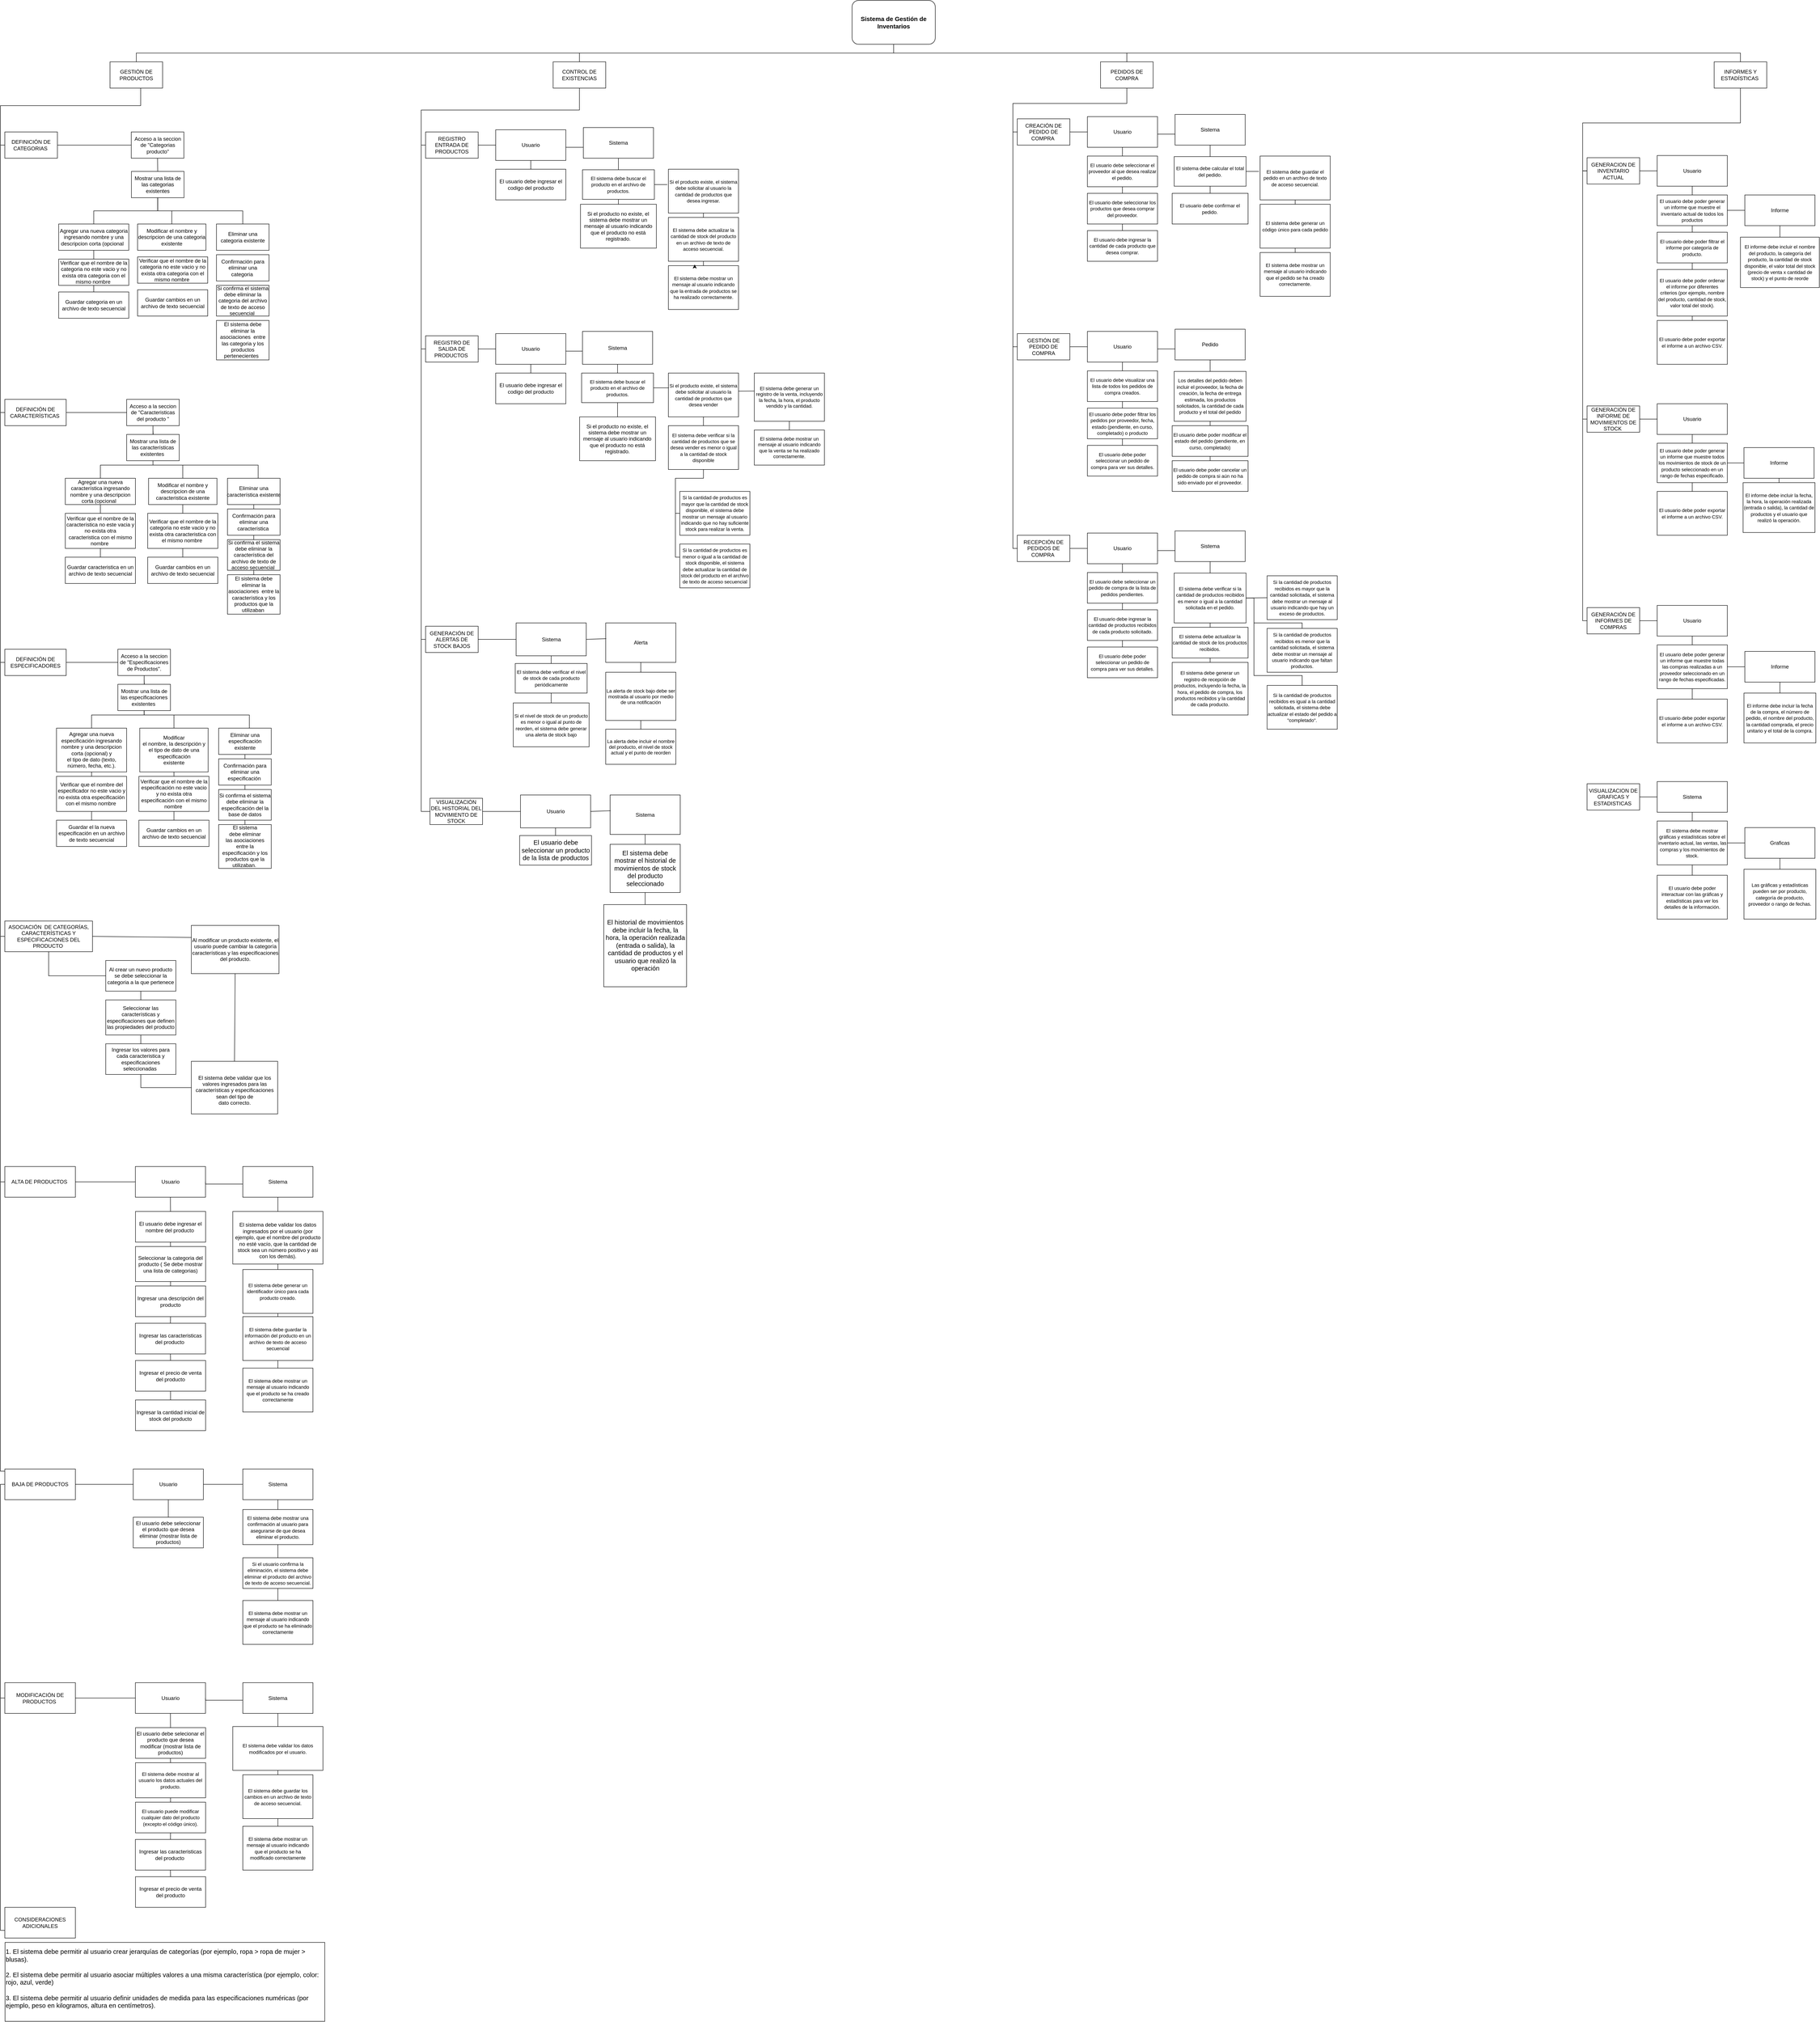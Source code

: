 <mxfile version="20.8.16" type="device"><diagram name="Página-1" id="1QzrpROXrAzza1Fikb8T"><mxGraphModel dx="1577" dy="734" grid="1" gridSize="10" guides="1" tooltips="1" connect="1" arrows="0" fold="1" page="1" pageScale="1" pageWidth="827" pageHeight="1169" background="none" math="0" shadow="0"><root><mxCell id="0"/><mxCell id="1" parent="0"/><mxCell id="rmyOy4tIK5jFWXHDIiQh-1" value="&lt;span id=&quot;docs-internal-guid-50430812-7fff-6271-6c85-d3027666126a&quot;&gt;&lt;span style=&quot;font-family: Arial, sans-serif; background-color: transparent; font-weight: 700; font-variant-numeric: normal; font-variant-east-asian: normal; font-variant-alternates: normal; font-variant-position: normal; vertical-align: baseline; white-space-collapse: preserve;&quot;&gt;&lt;font style=&quot;font-size: 14px;&quot;&gt;Sistema de Gestión de Inventarios&lt;/font&gt;&lt;/span&gt;&lt;/span&gt;" style="rounded=1;whiteSpace=wrap;html=1;" parent="1" vertex="1"><mxGeometry x="1973" y="20" width="190" height="100" as="geometry"/></mxCell><mxCell id="rmyOy4tIK5jFWXHDIiQh-3" value="DEFINICIÓN DE CARACTERÍSTICAS&amp;nbsp;" style="rounded=0;whiteSpace=wrap;html=1;" parent="1" vertex="1"><mxGeometry x="40" y="930" width="140" height="60" as="geometry"/></mxCell><mxCell id="rmyOy4tIK5jFWXHDIiQh-6" value="DEFINICIÓN DE CATEGORIAS&amp;nbsp;" style="rounded=0;whiteSpace=wrap;html=1;" parent="1" vertex="1"><mxGeometry x="40" y="320" width="120" height="60" as="geometry"/></mxCell><mxCell id="rmyOy4tIK5jFWXHDIiQh-7" value="&lt;span style=&quot;color: rgb(0, 0, 0); font-family: Helvetica; font-size: 12px; font-style: normal; font-variant-ligatures: normal; font-variant-caps: normal; font-weight: 400; letter-spacing: normal; orphans: 2; text-align: center; text-indent: 0px; text-transform: none; widows: 2; word-spacing: 0px; -webkit-text-stroke-width: 0px; background-color: rgb(251, 251, 251); text-decoration-thickness: initial; text-decoration-style: initial; text-decoration-color: initial; float: none; display: inline !important;&quot;&gt;Mostrar una lista de las categorias existentes&lt;/span&gt;" style="rounded=0;whiteSpace=wrap;html=1;" parent="1" vertex="1"><mxGeometry x="328.87" y="410" width="120" height="60" as="geometry"/></mxCell><mxCell id="rmyOy4tIK5jFWXHDIiQh-8" value="Acceso a la seccion de &quot;Categorias producto&quot;" style="rounded=0;whiteSpace=wrap;html=1;" parent="1" vertex="1"><mxGeometry x="328.5" y="320" width="120" height="60" as="geometry"/></mxCell><mxCell id="rmyOy4tIK5jFWXHDIiQh-9" value="Agregar una nueva categoria ingresando nombre y una descripcion corta (opcional&amp;nbsp;&amp;nbsp;" style="rounded=0;whiteSpace=wrap;html=1;" parent="1" vertex="1"><mxGeometry x="162.87" y="530" width="160" height="60" as="geometry"/></mxCell><mxCell id="rmyOy4tIK5jFWXHDIiQh-10" value="Verificar que el nombre de la categoria no este vacio y no exista otra categoria con el mismo nombre&amp;nbsp;" style="rounded=0;whiteSpace=wrap;html=1;" parent="1" vertex="1"><mxGeometry x="162.87" y="610" width="160" height="60" as="geometry"/></mxCell><mxCell id="rmyOy4tIK5jFWXHDIiQh-11" value="Guardar categoria en un archivo de texto secuencial" style="rounded=0;whiteSpace=wrap;html=1;" parent="1" vertex="1"><mxGeometry x="162.87" y="685" width="160" height="60" as="geometry"/></mxCell><mxCell id="rmyOy4tIK5jFWXHDIiQh-12" value="Modificar el nombre y descripcion de una categoria existente" style="rounded=0;whiteSpace=wrap;html=1;" parent="1" vertex="1"><mxGeometry x="342.87" y="530" width="156" height="60" as="geometry"/></mxCell><mxCell id="rmyOy4tIK5jFWXHDIiQh-13" value="Verificar que el nombre de la categoria no este vacio y no exista otra categoria con el mismo nombre&amp;nbsp;" style="rounded=0;whiteSpace=wrap;html=1;" parent="1" vertex="1"><mxGeometry x="342.87" y="605" width="160" height="60" as="geometry"/></mxCell><mxCell id="rmyOy4tIK5jFWXHDIiQh-14" value="Guardar cambios en un archivo de texto secuencial" style="rounded=0;whiteSpace=wrap;html=1;" parent="1" vertex="1"><mxGeometry x="342.87" y="680" width="160" height="60" as="geometry"/></mxCell><mxCell id="rmyOy4tIK5jFWXHDIiQh-15" value="Eliminar una categoria existente" style="rounded=0;whiteSpace=wrap;html=1;" parent="1" vertex="1"><mxGeometry x="522.87" y="530" width="120" height="60" as="geometry"/></mxCell><mxCell id="rmyOy4tIK5jFWXHDIiQh-16" value="Confirmación para eliminar una categoria&amp;nbsp;" style="rounded=0;whiteSpace=wrap;html=1;" parent="1" vertex="1"><mxGeometry x="522.87" y="600" width="120" height="60" as="geometry"/></mxCell><mxCell id="rmyOy4tIK5jFWXHDIiQh-17" value="Si confirma el sistema debe eliminar la categoria del archivo de texto de acceso secuencial&amp;nbsp;" style="rounded=0;whiteSpace=wrap;html=1;" parent="1" vertex="1"><mxGeometry x="522.87" y="670" width="120" height="70" as="geometry"/></mxCell><mxCell id="rmyOy4tIK5jFWXHDIiQh-18" value="El sistema debe eliminar la asociaciones&amp;nbsp; entre las categoria y los productos pertenecientes&amp;nbsp;&amp;nbsp;" style="rounded=0;whiteSpace=wrap;html=1;" parent="1" vertex="1"><mxGeometry x="522.87" y="750" width="120" height="90" as="geometry"/></mxCell><mxCell id="rmyOy4tIK5jFWXHDIiQh-24" value="" style="endArrow=none;html=1;rounded=0;entryX=1;entryY=0.5;entryDx=0;entryDy=0;exitX=0;exitY=0.5;exitDx=0;exitDy=0;edgeStyle=orthogonalEdgeStyle;" parent="1" source="rmyOy4tIK5jFWXHDIiQh-8" target="rmyOy4tIK5jFWXHDIiQh-6" edge="1"><mxGeometry width="50" height="50" relative="1" as="geometry"><mxPoint x="202" y="530" as="sourcePoint"/><mxPoint x="456" y="370" as="targetPoint"/></mxGeometry></mxCell><mxCell id="rmyOy4tIK5jFWXHDIiQh-26" value="" style="endArrow=none;html=1;rounded=0;entryX=0.5;entryY=1;entryDx=0;entryDy=0;exitX=0.5;exitY=0;exitDx=0;exitDy=0;edgeStyle=orthogonalEdgeStyle;" parent="1" source="rmyOy4tIK5jFWXHDIiQh-9" target="rmyOy4tIK5jFWXHDIiQh-7" edge="1"><mxGeometry width="50" height="50" relative="1" as="geometry"><mxPoint x="272.87" y="450" as="sourcePoint"/><mxPoint x="272.87" y="430" as="targetPoint"/></mxGeometry></mxCell><mxCell id="rmyOy4tIK5jFWXHDIiQh-28" value="" style="endArrow=none;html=1;rounded=0;entryX=0.5;entryY=1;entryDx=0;entryDy=0;exitX=0.5;exitY=0;exitDx=0;exitDy=0;" parent="1" source="rmyOy4tIK5jFWXHDIiQh-10" target="rmyOy4tIK5jFWXHDIiQh-9" edge="1"><mxGeometry width="50" height="50" relative="1" as="geometry"><mxPoint x="492.87" y="760" as="sourcePoint"/><mxPoint x="542.87" y="710" as="targetPoint"/></mxGeometry></mxCell><mxCell id="rmyOy4tIK5jFWXHDIiQh-29" value="" style="endArrow=none;html=1;rounded=0;entryX=0.5;entryY=1;entryDx=0;entryDy=0;exitX=0.5;exitY=0;exitDx=0;exitDy=0;" parent="1" source="rmyOy4tIK5jFWXHDIiQh-11" target="rmyOy4tIK5jFWXHDIiQh-10" edge="1"><mxGeometry width="50" height="50" relative="1" as="geometry"><mxPoint x="372.87" y="625" as="sourcePoint"/><mxPoint x="372.87" y="610" as="targetPoint"/></mxGeometry></mxCell><mxCell id="rmyOy4tIK5jFWXHDIiQh-34" value="" style="endArrow=none;html=1;rounded=0;entryX=0.5;entryY=0;entryDx=0;entryDy=0;exitX=0.5;exitY=1;exitDx=0;exitDy=0;edgeStyle=orthogonalEdgeStyle;" parent="1" source="rmyOy4tIK5jFWXHDIiQh-7" target="rmyOy4tIK5jFWXHDIiQh-12" edge="1"><mxGeometry width="50" height="50" relative="1" as="geometry"><mxPoint x="492.87" y="660" as="sourcePoint"/><mxPoint x="542.87" y="610" as="targetPoint"/><Array as="points"><mxPoint x="362.87" y="500"/><mxPoint x="584.87" y="500"/></Array></mxGeometry></mxCell><mxCell id="rmyOy4tIK5jFWXHDIiQh-35" value="" style="endArrow=none;html=1;rounded=0;entryX=0.5;entryY=0;entryDx=0;entryDy=0;exitX=0.5;exitY=1;exitDx=0;exitDy=0;edgeStyle=orthogonalEdgeStyle;" parent="1" source="rmyOy4tIK5jFWXHDIiQh-7" target="rmyOy4tIK5jFWXHDIiQh-15" edge="1"><mxGeometry width="50" height="50" relative="1" as="geometry"><mxPoint x="492.87" y="600" as="sourcePoint"/><mxPoint x="542.87" y="550" as="targetPoint"/></mxGeometry></mxCell><mxCell id="rmyOy4tIK5jFWXHDIiQh-37" value="Acceso a la seccion de &quot;Caracteristicas del producto &quot;" style="rounded=0;whiteSpace=wrap;html=1;" parent="1" vertex="1"><mxGeometry x="318" y="930" width="120" height="60" as="geometry"/></mxCell><mxCell id="rmyOy4tIK5jFWXHDIiQh-38" value="Agregar una nueva característica ingresando nombre y una descripcion corta (opcional&amp;nbsp;&amp;nbsp;" style="rounded=0;whiteSpace=wrap;html=1;" parent="1" vertex="1"><mxGeometry x="178" y="1110" width="160" height="60" as="geometry"/></mxCell><mxCell id="rmyOy4tIK5jFWXHDIiQh-39" value="Verificar que el nombre de la característica no este vacia y no exista otra caracteristica&amp;nbsp;con el mismo nombre&amp;nbsp;" style="rounded=0;whiteSpace=wrap;html=1;" parent="1" vertex="1"><mxGeometry x="178" y="1190" width="160" height="80" as="geometry"/></mxCell><mxCell id="rmyOy4tIK5jFWXHDIiQh-40" value="Guardar caracteristica en un archivo de texto secuencial" style="rounded=0;whiteSpace=wrap;html=1;" parent="1" vertex="1"><mxGeometry x="178" y="1290" width="160" height="60" as="geometry"/></mxCell><mxCell id="rmyOy4tIK5jFWXHDIiQh-41" value="Modificar el nombre y descripcion de una caracteristica existente" style="rounded=0;whiteSpace=wrap;html=1;" parent="1" vertex="1"><mxGeometry x="368" y="1110" width="156" height="60" as="geometry"/></mxCell><mxCell id="rmyOy4tIK5jFWXHDIiQh-42" value="Verificar que el nombre de la categoria no este vacio y no exista otra caracteristica con el mismo nombre&amp;nbsp;" style="rounded=0;whiteSpace=wrap;html=1;" parent="1" vertex="1"><mxGeometry x="366" y="1190" width="160" height="80" as="geometry"/></mxCell><mxCell id="rmyOy4tIK5jFWXHDIiQh-43" value="Guardar cambios en un archivo de texto secuencial" style="rounded=0;whiteSpace=wrap;html=1;" parent="1" vertex="1"><mxGeometry x="366" y="1290" width="160" height="60" as="geometry"/></mxCell><mxCell id="rmyOy4tIK5jFWXHDIiQh-44" value="Eliminar una característica&amp;nbsp;existente" style="rounded=0;whiteSpace=wrap;html=1;" parent="1" vertex="1"><mxGeometry x="548" y="1110" width="120" height="60" as="geometry"/></mxCell><mxCell id="rmyOy4tIK5jFWXHDIiQh-45" value="Confirmación para eliminar una característica&amp;nbsp;" style="rounded=0;whiteSpace=wrap;html=1;" parent="1" vertex="1"><mxGeometry x="548" y="1180" width="120" height="60" as="geometry"/></mxCell><mxCell id="rmyOy4tIK5jFWXHDIiQh-46" value="Si confirma el sistema debe eliminar la característica del archivo de texto de acceso secuencial&amp;nbsp;" style="rounded=0;whiteSpace=wrap;html=1;" parent="1" vertex="1"><mxGeometry x="548" y="1250" width="120" height="70" as="geometry"/></mxCell><mxCell id="rmyOy4tIK5jFWXHDIiQh-47" value="El sistema debe eliminar la asociaciones&amp;nbsp; entre la característica y los productos que la utilizaban&amp;nbsp;" style="rounded=0;whiteSpace=wrap;html=1;" parent="1" vertex="1"><mxGeometry x="548" y="1330" width="120" height="90" as="geometry"/></mxCell><mxCell id="rmyOy4tIK5jFWXHDIiQh-48" value="" style="endArrow=none;html=1;rounded=0;entryX=0.5;entryY=1;entryDx=0;entryDy=0;exitX=0.5;exitY=0;exitDx=0;exitDy=0;edgeStyle=orthogonalEdgeStyle;" parent="1" source="rmyOy4tIK5jFWXHDIiQh-38" target="rmyOy4tIK5jFWXHDIiQh-37" edge="1"><mxGeometry width="50" height="50" relative="1" as="geometry"><mxPoint x="288" y="1050" as="sourcePoint"/><mxPoint x="288" y="1030" as="targetPoint"/><Array as="points"><mxPoint x="258" y="1080"/><mxPoint x="378" y="1080"/></Array></mxGeometry></mxCell><mxCell id="rmyOy4tIK5jFWXHDIiQh-49" value="" style="endArrow=none;html=1;rounded=0;entryX=0.5;entryY=1;entryDx=0;entryDy=0;exitX=0.5;exitY=0;exitDx=0;exitDy=0;" parent="1" source="rmyOy4tIK5jFWXHDIiQh-39" target="rmyOy4tIK5jFWXHDIiQh-38" edge="1"><mxGeometry width="50" height="50" relative="1" as="geometry"><mxPoint x="508" y="1340" as="sourcePoint"/><mxPoint x="558" y="1290" as="targetPoint"/></mxGeometry></mxCell><mxCell id="rmyOy4tIK5jFWXHDIiQh-50" value="" style="endArrow=none;html=1;rounded=0;entryX=0.5;entryY=1;entryDx=0;entryDy=0;exitX=0.5;exitY=0;exitDx=0;exitDy=0;" parent="1" source="rmyOy4tIK5jFWXHDIiQh-40" target="rmyOy4tIK5jFWXHDIiQh-39" edge="1"><mxGeometry width="50" height="50" relative="1" as="geometry"><mxPoint x="388" y="1205" as="sourcePoint"/><mxPoint x="388" y="1190" as="targetPoint"/></mxGeometry></mxCell><mxCell id="rmyOy4tIK5jFWXHDIiQh-51" value="" style="endArrow=none;html=1;rounded=0;entryX=0.5;entryY=1;entryDx=0;entryDy=0;exitX=0.5;exitY=0;exitDx=0;exitDy=0;edgeStyle=orthogonalEdgeStyle;" parent="1" source="rmyOy4tIK5jFWXHDIiQh-42" target="rmyOy4tIK5jFWXHDIiQh-41" edge="1"><mxGeometry width="50" height="50" relative="1" as="geometry"><mxPoint x="608" y="1160" as="sourcePoint"/><mxPoint x="608" y="1150" as="targetPoint"/></mxGeometry></mxCell><mxCell id="rmyOy4tIK5jFWXHDIiQh-53" value="" style="endArrow=none;html=1;rounded=0;exitX=0.5;exitY=0;exitDx=0;exitDy=0;" parent="1" source="rmyOy4tIK5jFWXHDIiQh-47" edge="1"><mxGeometry width="50" height="50" relative="1" as="geometry"><mxPoint x="608" y="1310" as="sourcePoint"/><mxPoint x="608" y="1320" as="targetPoint"/></mxGeometry></mxCell><mxCell id="rmyOy4tIK5jFWXHDIiQh-58" value="" style="endArrow=none;html=1;rounded=0;entryX=0.5;entryY=0;entryDx=0;entryDy=0;exitX=0.5;exitY=1;exitDx=0;exitDy=0;edgeStyle=orthogonalEdgeStyle;" parent="1" edge="1"><mxGeometry width="50" height="50" relative="1" as="geometry"><mxPoint x="378" y="1000" as="sourcePoint"/><mxPoint x="378" y="1020" as="targetPoint"/></mxGeometry></mxCell><mxCell id="rmyOy4tIK5jFWXHDIiQh-56" value="Mostrar una lista de las características existentes&amp;nbsp;" style="rounded=0;whiteSpace=wrap;html=1;" parent="1" vertex="1"><mxGeometry x="318" y="1010" width="120" height="60" as="geometry"/></mxCell><mxCell id="rmyOy4tIK5jFWXHDIiQh-60" value="" style="endArrow=none;html=1;rounded=0;entryX=0.5;entryY=1;entryDx=0;entryDy=0;exitX=0.5;exitY=0;exitDx=0;exitDy=0;edgeStyle=orthogonalEdgeStyle;" parent="1" source="rmyOy4tIK5jFWXHDIiQh-41" target="rmyOy4tIK5jFWXHDIiQh-56" edge="1"><mxGeometry width="50" height="50" relative="1" as="geometry"><mxPoint x="198" y="1150" as="sourcePoint"/><mxPoint x="248" y="1100" as="targetPoint"/><Array as="points"><mxPoint x="446" y="1080"/><mxPoint x="378" y="1080"/></Array></mxGeometry></mxCell><mxCell id="rmyOy4tIK5jFWXHDIiQh-61" value="" style="endArrow=none;html=1;rounded=0;entryX=0.5;entryY=1;entryDx=0;entryDy=0;exitX=0.5;exitY=0;exitDx=0;exitDy=0;edgeStyle=orthogonalEdgeStyle;" parent="1" source="rmyOy4tIK5jFWXHDIiQh-44" target="rmyOy4tIK5jFWXHDIiQh-56" edge="1"><mxGeometry width="50" height="50" relative="1" as="geometry"><mxPoint x="456" y="1120" as="sourcePoint"/><mxPoint x="388" y="1080" as="targetPoint"/><Array as="points"><mxPoint x="618" y="1080"/><mxPoint x="378" y="1080"/></Array></mxGeometry></mxCell><mxCell id="rmyOy4tIK5jFWXHDIiQh-64" value="" style="endArrow=none;html=1;rounded=0;entryX=0.5;entryY=1;entryDx=0;entryDy=0;exitX=0.5;exitY=0;exitDx=0;exitDy=0;edgeStyle=orthogonalEdgeStyle;" parent="1" source="rmyOy4tIK5jFWXHDIiQh-43" target="rmyOy4tIK5jFWXHDIiQh-42" edge="1"><mxGeometry width="50" height="50" relative="1" as="geometry"><mxPoint x="446" y="1300" as="sourcePoint"/><mxPoint x="248" y="1250" as="targetPoint"/></mxGeometry></mxCell><mxCell id="rmyOy4tIK5jFWXHDIiQh-66" value="" style="endArrow=none;html=1;rounded=0;exitX=0.5;exitY=0;exitDx=0;exitDy=0;entryX=0.5;entryY=1;entryDx=0;entryDy=0;" parent="1" source="rmyOy4tIK5jFWXHDIiQh-46" target="rmyOy4tIK5jFWXHDIiQh-45" edge="1"><mxGeometry width="50" height="50" relative="1" as="geometry"><mxPoint x="618" y="1340" as="sourcePoint"/><mxPoint x="618" y="1330" as="targetPoint"/></mxGeometry></mxCell><mxCell id="rmyOy4tIK5jFWXHDIiQh-67" value="" style="endArrow=none;html=1;rounded=0;entryX=0.5;entryY=1;entryDx=0;entryDy=0;" parent="1" target="rmyOy4tIK5jFWXHDIiQh-44" edge="1"><mxGeometry width="50" height="50" relative="1" as="geometry"><mxPoint x="608" y="1180" as="sourcePoint"/><mxPoint x="618" y="1250" as="targetPoint"/></mxGeometry></mxCell><mxCell id="rmyOy4tIK5jFWXHDIiQh-68" value="DEFINICIÓN DE ESPECIFICADORES" style="rounded=0;whiteSpace=wrap;html=1;" parent="1" vertex="1"><mxGeometry x="40" y="1500" width="140" height="60" as="geometry"/></mxCell><mxCell id="rmyOy4tIK5jFWXHDIiQh-69" value="Acceso a la seccion de&amp;nbsp;&quot;Especificaciones&lt;br/&gt;de Productos&quot;." style="rounded=0;whiteSpace=wrap;html=1;" parent="1" vertex="1"><mxGeometry x="297.88" y="1500" width="120" height="60" as="geometry"/></mxCell><mxCell id="rmyOy4tIK5jFWXHDIiQh-70" value="Agregar una nueva especificación ingresando nombre y una descripcion corta (opcional)&amp;nbsp;y&lt;br/&gt;el tipo de dato (texto, número, fecha, etc.)." style="rounded=0;whiteSpace=wrap;html=1;" parent="1" vertex="1"><mxGeometry x="157.88" y="1680" width="160" height="100" as="geometry"/></mxCell><mxCell id="rmyOy4tIK5jFWXHDIiQh-71" value="Verificar que el nombre del especificador no este vacio y no exista otra especificación con el mismo nombre&amp;nbsp;" style="rounded=0;whiteSpace=wrap;html=1;" parent="1" vertex="1"><mxGeometry x="157.88" y="1790" width="160" height="80" as="geometry"/></mxCell><mxCell id="rmyOy4tIK5jFWXHDIiQh-72" value="Guardar el la nueva especificación en un archivo de texto secuencial" style="rounded=0;whiteSpace=wrap;html=1;" parent="1" vertex="1"><mxGeometry x="157.88" y="1890" width="160" height="60" as="geometry"/></mxCell><mxCell id="rmyOy4tIK5jFWXHDIiQh-73" value="Mo&lt;span style=&quot;background-color: initial;&quot;&gt;dificar&lt;br&gt;     el nombre, la descripción y el tipo de dato de una especificación&lt;br&gt;     existente&lt;br&gt;&lt;/span&gt;" style="rounded=0;whiteSpace=wrap;html=1;" parent="1" vertex="1"><mxGeometry x="347.88" y="1680" width="156" height="100" as="geometry"/></mxCell><mxCell id="rmyOy4tIK5jFWXHDIiQh-74" value="Verificar que el nombre de la especificación no este vacio y no exista otra especificación con el mismo nombre&amp;nbsp;" style="rounded=0;whiteSpace=wrap;html=1;" parent="1" vertex="1"><mxGeometry x="345.88" y="1790" width="160" height="80" as="geometry"/></mxCell><mxCell id="rmyOy4tIK5jFWXHDIiQh-75" value="Guardar cambios en un archivo de texto secuencial" style="rounded=0;whiteSpace=wrap;html=1;" parent="1" vertex="1"><mxGeometry x="345.88" y="1890" width="160" height="60" as="geometry"/></mxCell><mxCell id="rmyOy4tIK5jFWXHDIiQh-76" value="Eliminar una especificación existente" style="rounded=0;whiteSpace=wrap;html=1;" parent="1" vertex="1"><mxGeometry x="527.88" y="1680" width="120" height="60" as="geometry"/></mxCell><mxCell id="rmyOy4tIK5jFWXHDIiQh-77" value="Confirmación para eliminar una especificación&amp;nbsp;" style="rounded=0;whiteSpace=wrap;html=1;" parent="1" vertex="1"><mxGeometry x="527.88" y="1750" width="120" height="60" as="geometry"/></mxCell><mxCell id="rmyOy4tIK5jFWXHDIiQh-78" value="Si confirma el sistema debe eliminar la especificación del la base de datos" style="rounded=0;whiteSpace=wrap;html=1;" parent="1" vertex="1"><mxGeometry x="527.88" y="1820" width="120" height="70" as="geometry"/></mxCell><mxCell id="rmyOy4tIK5jFWXHDIiQh-79" value="El sistema debe&amp;nbsp;eliminar&lt;br&gt;las asociaciones entre la especificación y los productos que la utilizaban.&amp;nbsp;" style="rounded=0;whiteSpace=wrap;html=1;" parent="1" vertex="1"><mxGeometry x="527.88" y="1900" width="120" height="100" as="geometry"/></mxCell><mxCell id="rmyOy4tIK5jFWXHDIiQh-80" value="" style="endArrow=none;html=1;rounded=0;exitX=0.5;exitY=0;exitDx=0;exitDy=0;edgeStyle=orthogonalEdgeStyle;" parent="1" source="rmyOy4tIK5jFWXHDIiQh-70" target="rmyOy4tIK5jFWXHDIiQh-69" edge="1"><mxGeometry width="50" height="50" relative="1" as="geometry"><mxPoint x="267.88" y="1620" as="sourcePoint"/><mxPoint x="267.88" y="1600" as="targetPoint"/><Array as="points"><mxPoint x="237.88" y="1650"/><mxPoint x="357.88" y="1650"/></Array></mxGeometry></mxCell><mxCell id="rmyOy4tIK5jFWXHDIiQh-81" value="" style="endArrow=none;html=1;rounded=0;entryX=0.5;entryY=1;entryDx=0;entryDy=0;exitX=0.5;exitY=0;exitDx=0;exitDy=0;" parent="1" source="rmyOy4tIK5jFWXHDIiQh-71" target="rmyOy4tIK5jFWXHDIiQh-70" edge="1"><mxGeometry width="50" height="50" relative="1" as="geometry"><mxPoint x="487.88" y="1910" as="sourcePoint"/><mxPoint x="537.88" y="1860" as="targetPoint"/></mxGeometry></mxCell><mxCell id="rmyOy4tIK5jFWXHDIiQh-82" value="" style="endArrow=none;html=1;rounded=0;entryX=0.5;entryY=1;entryDx=0;entryDy=0;exitX=0.5;exitY=0;exitDx=0;exitDy=0;" parent="1" source="rmyOy4tIK5jFWXHDIiQh-72" target="rmyOy4tIK5jFWXHDIiQh-71" edge="1"><mxGeometry width="50" height="50" relative="1" as="geometry"><mxPoint x="367.88" y="1775" as="sourcePoint"/><mxPoint x="367.88" y="1760" as="targetPoint"/></mxGeometry></mxCell><mxCell id="rmyOy4tIK5jFWXHDIiQh-83" value="" style="endArrow=none;html=1;rounded=0;entryX=0.5;entryY=1;entryDx=0;entryDy=0;exitX=0.5;exitY=0;exitDx=0;exitDy=0;edgeStyle=orthogonalEdgeStyle;" parent="1" source="rmyOy4tIK5jFWXHDIiQh-74" target="rmyOy4tIK5jFWXHDIiQh-73" edge="1"><mxGeometry width="50" height="50" relative="1" as="geometry"><mxPoint x="587.88" y="1730" as="sourcePoint"/><mxPoint x="587.88" y="1720" as="targetPoint"/></mxGeometry></mxCell><mxCell id="rmyOy4tIK5jFWXHDIiQh-84" value="" style="endArrow=none;html=1;rounded=0;exitX=0.5;exitY=0;exitDx=0;exitDy=0;" parent="1" source="rmyOy4tIK5jFWXHDIiQh-79" edge="1"><mxGeometry width="50" height="50" relative="1" as="geometry"><mxPoint x="587.88" y="1880" as="sourcePoint"/><mxPoint x="587.88" y="1890" as="targetPoint"/></mxGeometry></mxCell><mxCell id="rmyOy4tIK5jFWXHDIiQh-85" value="" style="endArrow=none;html=1;rounded=0;entryX=0.5;entryY=0;entryDx=0;entryDy=0;exitX=0.5;exitY=1;exitDx=0;exitDy=0;edgeStyle=orthogonalEdgeStyle;" parent="1" edge="1"><mxGeometry width="50" height="50" relative="1" as="geometry"><mxPoint x="357.88" y="1570" as="sourcePoint"/><mxPoint x="357.88" y="1590" as="targetPoint"/></mxGeometry></mxCell><mxCell id="rmyOy4tIK5jFWXHDIiQh-86" value="Mostrar una lista de las especificaciones existentes&amp;nbsp;" style="rounded=0;whiteSpace=wrap;html=1;" parent="1" vertex="1"><mxGeometry x="297.88" y="1580" width="120" height="60" as="geometry"/></mxCell><mxCell id="rmyOy4tIK5jFWXHDIiQh-87" value="" style="endArrow=none;html=1;rounded=0;entryX=0.5;entryY=1;entryDx=0;entryDy=0;exitX=0.5;exitY=0;exitDx=0;exitDy=0;edgeStyle=orthogonalEdgeStyle;" parent="1" source="rmyOy4tIK5jFWXHDIiQh-73" target="rmyOy4tIK5jFWXHDIiQh-86" edge="1"><mxGeometry width="50" height="50" relative="1" as="geometry"><mxPoint x="177.88" y="1720" as="sourcePoint"/><mxPoint x="227.88" y="1670" as="targetPoint"/><Array as="points"><mxPoint x="425.88" y="1650"/><mxPoint x="357.88" y="1650"/></Array></mxGeometry></mxCell><mxCell id="rmyOy4tIK5jFWXHDIiQh-88" value="" style="endArrow=none;html=1;rounded=0;entryX=0.5;entryY=1;entryDx=0;entryDy=0;exitX=0.5;exitY=0;exitDx=0;exitDy=0;edgeStyle=orthogonalEdgeStyle;" parent="1" source="rmyOy4tIK5jFWXHDIiQh-76" target="rmyOy4tIK5jFWXHDIiQh-86" edge="1"><mxGeometry width="50" height="50" relative="1" as="geometry"><mxPoint x="435.88" y="1690" as="sourcePoint"/><mxPoint x="367.88" y="1650" as="targetPoint"/><Array as="points"><mxPoint x="597.88" y="1650"/><mxPoint x="357.88" y="1650"/></Array></mxGeometry></mxCell><mxCell id="rmyOy4tIK5jFWXHDIiQh-89" value="" style="endArrow=none;html=1;rounded=0;entryX=0.5;entryY=1;entryDx=0;entryDy=0;exitX=0.5;exitY=0;exitDx=0;exitDy=0;edgeStyle=orthogonalEdgeStyle;" parent="1" source="rmyOy4tIK5jFWXHDIiQh-75" target="rmyOy4tIK5jFWXHDIiQh-74" edge="1"><mxGeometry width="50" height="50" relative="1" as="geometry"><mxPoint x="425.88" y="1870" as="sourcePoint"/><mxPoint x="227.88" y="1820" as="targetPoint"/></mxGeometry></mxCell><mxCell id="rmyOy4tIK5jFWXHDIiQh-90" value="" style="endArrow=none;html=1;rounded=0;exitX=0.5;exitY=0;exitDx=0;exitDy=0;entryX=0.5;entryY=1;entryDx=0;entryDy=0;" parent="1" source="rmyOy4tIK5jFWXHDIiQh-78" target="rmyOy4tIK5jFWXHDIiQh-77" edge="1"><mxGeometry width="50" height="50" relative="1" as="geometry"><mxPoint x="597.88" y="1910" as="sourcePoint"/><mxPoint x="597.88" y="1900" as="targetPoint"/></mxGeometry></mxCell><mxCell id="rmyOy4tIK5jFWXHDIiQh-91" value="" style="endArrow=none;html=1;rounded=0;entryX=0.5;entryY=1;entryDx=0;entryDy=0;" parent="1" target="rmyOy4tIK5jFWXHDIiQh-76" edge="1"><mxGeometry width="50" height="50" relative="1" as="geometry"><mxPoint x="587.88" y="1750" as="sourcePoint"/><mxPoint x="597.88" y="1820" as="targetPoint"/></mxGeometry></mxCell><mxCell id="rmyOy4tIK5jFWXHDIiQh-92" value="&lt;div style=&quot;&quot;&gt;ASOCIACIÓN&amp;nbsp; DE CATEGORÍAS, CARACTERÍSTICAS Y ESPECIFICACIONES DEL PRODUCTO&amp;nbsp;&lt;/div&gt;" style="rounded=0;whiteSpace=wrap;html=1;align=center;" parent="1" vertex="1"><mxGeometry x="40" y="2120" width="200" height="70" as="geometry"/></mxCell><mxCell id="rmyOy4tIK5jFWXHDIiQh-94" value="Al crear un nuevo producto se debe seleccionar la categoria a la que pertenece" style="rounded=0;whiteSpace=wrap;html=1;" parent="1" vertex="1"><mxGeometry x="270.25" y="2210" width="160" height="70" as="geometry"/></mxCell><mxCell id="rmyOy4tIK5jFWXHDIiQh-95" value="Seleccionar las características y especificaciones que definen las propiedades del producto" style="rounded=0;whiteSpace=wrap;html=1;" parent="1" vertex="1"><mxGeometry x="270.25" y="2300" width="160" height="80" as="geometry"/></mxCell><mxCell id="rmyOy4tIK5jFWXHDIiQh-96" value="Ingresar los valores para cada caracteristica y especificaciones seleccionadas&amp;nbsp;" style="rounded=0;whiteSpace=wrap;html=1;" parent="1" vertex="1"><mxGeometry x="270.25" y="2400" width="160" height="70" as="geometry"/></mxCell><mxCell id="rmyOy4tIK5jFWXHDIiQh-97" value="&lt;span&gt;Al modificar un producto existente, el usuario puede cambiar la categoría&lt;br&gt;características y las especificaciones del producto.&lt;/span&gt;" style="rounded=0;whiteSpace=wrap;html=1;" parent="1" vertex="1"><mxGeometry x="465.52" y="2130" width="200" height="110" as="geometry"/></mxCell><mxCell id="rmyOy4tIK5jFWXHDIiQh-98" value="&lt;p style=&quot;margin-bottom:0cm&quot; class=&quot;MsoNormal&quot;&gt;El sistema debe validar que los&lt;br/&gt;valores ingresados para las características y especificaciones sean del tipo de&lt;br/&gt;dato correcto.&lt;/p&gt;" style="rounded=0;whiteSpace=wrap;html=1;" parent="1" vertex="1"><mxGeometry x="465.52" y="2440" width="197" height="120" as="geometry"/></mxCell><mxCell id="rmyOy4tIK5jFWXHDIiQh-105" value="" style="endArrow=none;html=1;rounded=0;entryX=0.5;entryY=1;entryDx=0;entryDy=0;exitX=0.5;exitY=0;exitDx=0;exitDy=0;" parent="1" source="rmyOy4tIK5jFWXHDIiQh-95" target="rmyOy4tIK5jFWXHDIiQh-94" edge="1"><mxGeometry width="50" height="50" relative="1" as="geometry"><mxPoint x="600.25" y="2440" as="sourcePoint"/><mxPoint x="650.25" y="2390" as="targetPoint"/></mxGeometry></mxCell><mxCell id="rmyOy4tIK5jFWXHDIiQh-106" value="" style="endArrow=none;html=1;rounded=0;entryX=0.5;entryY=1;entryDx=0;entryDy=0;exitX=0.5;exitY=0;exitDx=0;exitDy=0;" parent="1" source="rmyOy4tIK5jFWXHDIiQh-96" target="rmyOy4tIK5jFWXHDIiQh-95" edge="1"><mxGeometry width="50" height="50" relative="1" as="geometry"><mxPoint x="480.25" y="2305" as="sourcePoint"/><mxPoint x="480.25" y="2290" as="targetPoint"/></mxGeometry></mxCell><mxCell id="rmyOy4tIK5jFWXHDIiQh-116" value="" style="endArrow=none;html=1;rounded=0;entryX=0.5;entryY=1;entryDx=0;entryDy=0;edgeStyle=orthogonalEdgeStyle;" parent="1" source="rmyOy4tIK5jFWXHDIiQh-98" target="rmyOy4tIK5jFWXHDIiQh-96" edge="1"><mxGeometry width="50" height="50" relative="1" as="geometry"><mxPoint x="452.75" y="2440" as="sourcePoint"/><mxPoint x="562.75" y="2240" as="targetPoint"/></mxGeometry></mxCell><mxCell id="rmyOy4tIK5jFWXHDIiQh-117" value="&lt;div style=&quot;&quot;&gt;ALTA DE PRODUCTOS&amp;nbsp;&lt;/div&gt;" style="rounded=0;whiteSpace=wrap;html=1;align=center;" parent="1" vertex="1"><mxGeometry x="40" y="2680" width="161" height="70" as="geometry"/></mxCell><mxCell id="rmyOy4tIK5jFWXHDIiQh-118" value="El usuario debe ingresar el nombre del producto&amp;nbsp;" style="rounded=0;whiteSpace=wrap;html=1;" parent="1" vertex="1"><mxGeometry x="338.13" y="2782.5" width="160" height="70" as="geometry"/></mxCell><mxCell id="rmyOy4tIK5jFWXHDIiQh-119" value="Seleccionar la categoria del producto ( Se debe mostrar una lista de categorias)" style="rounded=0;whiteSpace=wrap;html=1;" parent="1" vertex="1"><mxGeometry x="338.13" y="2862.5" width="160" height="80" as="geometry"/></mxCell><mxCell id="rmyOy4tIK5jFWXHDIiQh-120" value="Ingresar una descripción del producto" style="rounded=0;whiteSpace=wrap;html=1;" parent="1" vertex="1"><mxGeometry x="338.13" y="2952.5" width="160" height="70" as="geometry"/></mxCell><mxCell id="rmyOy4tIK5jFWXHDIiQh-124" value="" style="endArrow=none;html=1;rounded=0;entryX=0.5;entryY=1;entryDx=0;entryDy=0;exitX=0.5;exitY=0;exitDx=0;exitDy=0;" parent="1" source="rmyOy4tIK5jFWXHDIiQh-119" edge="1"><mxGeometry width="50" height="50" relative="1" as="geometry"><mxPoint x="667.13" y="3062.5" as="sourcePoint"/><mxPoint x="417.88" y="2852.5" as="targetPoint"/></mxGeometry></mxCell><mxCell id="rmyOy4tIK5jFWXHDIiQh-125" value="" style="endArrow=none;html=1;rounded=0;entryX=0.5;entryY=1;entryDx=0;entryDy=0;exitX=0.5;exitY=0;exitDx=0;exitDy=0;" parent="1" source="rmyOy4tIK5jFWXHDIiQh-120" target="rmyOy4tIK5jFWXHDIiQh-119" edge="1"><mxGeometry width="50" height="50" relative="1" as="geometry"><mxPoint x="547.13" y="2927.5" as="sourcePoint"/><mxPoint x="547.13" y="2912.5" as="targetPoint"/></mxGeometry></mxCell><mxCell id="rmyOy4tIK5jFWXHDIiQh-128" value="" style="endArrow=none;html=1;rounded=0;entryX=0.5;entryY=1;entryDx=0;entryDy=0;edgeStyle=orthogonalEdgeStyle;exitX=0.5;exitY=0;exitDx=0;exitDy=0;" parent="1" source="rmyOy4tIK5jFWXHDIiQh-129" target="rmyOy4tIK5jFWXHDIiQh-120" edge="1"><mxGeometry width="50" height="50" relative="1" as="geometry"><mxPoint x="416.88" y="3152.5" as="sourcePoint"/><mxPoint x="629.63" y="2952.5" as="targetPoint"/></mxGeometry></mxCell><mxCell id="rmyOy4tIK5jFWXHDIiQh-129" value="Ingresar las caracteristicas del producto&amp;nbsp;" style="rounded=0;whiteSpace=wrap;html=1;" parent="1" vertex="1"><mxGeometry x="337.88" y="3037.5" width="160" height="70" as="geometry"/></mxCell><mxCell id="rmyOy4tIK5jFWXHDIiQh-130" value="Ingresar el precio de venta del producto" style="rounded=0;whiteSpace=wrap;html=1;" parent="1" vertex="1"><mxGeometry x="338.13" y="3122.5" width="160" height="70" as="geometry"/></mxCell><mxCell id="rmyOy4tIK5jFWXHDIiQh-131" value="Ingresar la cantidad inicial de stock del producto" style="rounded=0;whiteSpace=wrap;html=1;" parent="1" vertex="1"><mxGeometry x="338.13" y="3212.5" width="160" height="70" as="geometry"/></mxCell><mxCell id="rmyOy4tIK5jFWXHDIiQh-132" value="&lt;p style=&quot;margin-bottom:0cm&quot; class=&quot;MsoNormal&quot;&gt;&lt;span id=&quot;docs-internal-guid-d1cb99ab-7fff-03cd-3555-126810a2fd07&quot;&gt;&lt;/span&gt;&lt;span id=&quot;docs-internal-guid-d1cb99ab-7fff-03cd-3555-126810a2fd07&quot;&gt;&lt;/span&gt;El sistema debe validar los datos ingresados por el usuario (por ejemplo, que el nombre del producto no esté vacío, que la cantidad de stock sea un número positivo y asi con los demás).&lt;br&gt;&lt;/p&gt;" style="rounded=0;whiteSpace=wrap;html=1;" parent="1" vertex="1"><mxGeometry x="560.13" y="2782.5" width="205.75" height="120" as="geometry"/></mxCell><mxCell id="rmyOy4tIK5jFWXHDIiQh-139" value="&lt;font style=&quot;font-size: 11px;&quot;&gt;&lt;span id=&quot;docs-internal-guid-29ee6598-7fff-e372-74bf-9e6f86d09efe&quot; style=&quot;&quot;&gt;&lt;span style=&quot;font-family: Arial, sans-serif; color: rgb(0, 0, 0); background-color: transparent; font-style: normal; font-variant: normal; text-decoration: none; vertical-align: baseline;&quot;&gt;El sistema debe generar un identificador único para cada producto creado.&lt;/span&gt;&lt;/span&gt;&lt;/font&gt;" style="rounded=0;whiteSpace=wrap;html=1;" parent="1" vertex="1"><mxGeometry x="583.01" y="2915" width="160" height="100" as="geometry"/></mxCell><mxCell id="rmyOy4tIK5jFWXHDIiQh-140" value="&lt;font style=&quot;font-size: 11px;&quot;&gt;&lt;b id=&quot;docs-internal-guid-67bdd5b7-7fff-26dd-0dc1-315425b83e93&quot; style=&quot;font-weight:normal;&quot;&gt;&lt;span style=&quot;font-family: Arial, sans-serif; color: rgb(0, 0, 0); background-color: transparent; font-weight: 400; font-style: normal; font-variant: normal; text-decoration: none; vertical-align: baseline;&quot;&gt;El sistema debe guardar la información del producto en un archivo de texto de acceso secuencial&lt;/span&gt;&lt;/b&gt;&lt;br&gt;&lt;/font&gt;" style="rounded=0;whiteSpace=wrap;html=1;" parent="1" vertex="1"><mxGeometry x="583.01" y="3022.5" width="160" height="100" as="geometry"/></mxCell><mxCell id="rmyOy4tIK5jFWXHDIiQh-141" value="&lt;font style=&quot;font-size: 11px;&quot;&gt;&lt;b style=&quot;border-color: var(--border-color); color: rgb(0, 0, 0); font-family: Helvetica; font-style: normal; font-variant-ligatures: normal; font-variant-caps: normal; letter-spacing: normal; orphans: 2; text-align: left; text-indent: 0px; text-transform: none; widows: 2; word-spacing: 0px; -webkit-text-stroke-width: 0px; background-color: rgb(251, 251, 251); text-decoration-thickness: initial; text-decoration-style: initial; text-decoration-color: initial; font-weight: normal;&quot; id=&quot;docs-internal-guid-937b3b07-7fff-aa13-5337-5d5bdd63f607&quot;&gt;&lt;span style=&quot;border-color: var(--border-color); font-family: Arial, sans-serif; color: rgb(0, 0, 0); background-color: transparent; font-weight: 400; font-style: normal; font-variant: normal; text-decoration: none; vertical-align: baseline;&quot;&gt;El sistema debe mostrar un mensaje al usuario indicando que el producto se ha creado correctamente&lt;/span&gt;&lt;/b&gt;&lt;br&gt;&lt;/font&gt;" style="rounded=0;whiteSpace=wrap;html=1;" parent="1" vertex="1"><mxGeometry x="583.01" y="3140" width="160" height="100" as="geometry"/></mxCell><mxCell id="rmyOy4tIK5jFWXHDIiQh-144" value="" style="endArrow=none;html=1;rounded=0;entryX=0.5;entryY=1;entryDx=0;entryDy=0;edgeStyle=orthogonalEdgeStyle;exitX=0.5;exitY=0;exitDx=0;exitDy=0;" parent="1" source="rmyOy4tIK5jFWXHDIiQh-130" target="rmyOy4tIK5jFWXHDIiQh-129" edge="1"><mxGeometry width="50" height="50" relative="1" as="geometry"><mxPoint x="427.88" y="3047.5" as="sourcePoint"/><mxPoint x="428.13" y="3032.5" as="targetPoint"/></mxGeometry></mxCell><mxCell id="rmyOy4tIK5jFWXHDIiQh-145" value="" style="endArrow=none;html=1;rounded=0;entryX=0.5;entryY=1;entryDx=0;entryDy=0;edgeStyle=orthogonalEdgeStyle;exitX=0.5;exitY=0;exitDx=0;exitDy=0;" parent="1" source="rmyOy4tIK5jFWXHDIiQh-131" target="rmyOy4tIK5jFWXHDIiQh-130" edge="1"><mxGeometry width="50" height="50" relative="1" as="geometry"><mxPoint x="428.13" y="3132.5" as="sourcePoint"/><mxPoint x="427.88" y="3117.5" as="targetPoint"/></mxGeometry></mxCell><mxCell id="rmyOy4tIK5jFWXHDIiQh-146" value="Usuario" style="rounded=0;whiteSpace=wrap;html=1;" parent="1" vertex="1"><mxGeometry x="337.88" y="2680" width="160" height="70" as="geometry"/></mxCell><mxCell id="rmyOy4tIK5jFWXHDIiQh-147" value="" style="endArrow=none;html=1;rounded=0;fontSize=11;entryX=1;entryY=0.5;entryDx=0;entryDy=0;exitX=0;exitY=0.5;exitDx=0;exitDy=0;edgeStyle=orthogonalEdgeStyle;" parent="1" source="rmyOy4tIK5jFWXHDIiQh-218" target="rmyOy4tIK5jFWXHDIiQh-146" edge="1"><mxGeometry width="50" height="50" relative="1" as="geometry"><mxPoint x="616" y="2872.5" as="sourcePoint"/><mxPoint x="666" y="2822.5" as="targetPoint"/><Array as="points"><mxPoint x="583" y="2720"/><mxPoint x="498" y="2720"/></Array></mxGeometry></mxCell><mxCell id="rmyOy4tIK5jFWXHDIiQh-148" value="" style="endArrow=none;html=1;rounded=0;fontSize=11;entryX=0.5;entryY=0;entryDx=0;entryDy=0;exitX=0.5;exitY=1;exitDx=0;exitDy=0;edgeStyle=orthogonalEdgeStyle;" parent="1" source="rmyOy4tIK5jFWXHDIiQh-146" target="rmyOy4tIK5jFWXHDIiQh-118" edge="1"><mxGeometry width="50" height="50" relative="1" as="geometry"><mxPoint x="616" y="2842.5" as="sourcePoint"/><mxPoint x="666" y="2792.5" as="targetPoint"/></mxGeometry></mxCell><mxCell id="rmyOy4tIK5jFWXHDIiQh-149" value="" style="endArrow=none;html=1;rounded=0;fontSize=11;entryX=1;entryY=0.5;entryDx=0;entryDy=0;exitX=0;exitY=0.5;exitDx=0;exitDy=0;" parent="1" source="rmyOy4tIK5jFWXHDIiQh-146" target="rmyOy4tIK5jFWXHDIiQh-117" edge="1"><mxGeometry width="50" height="50" relative="1" as="geometry"><mxPoint x="350" y="2850" as="sourcePoint"/><mxPoint x="400" y="2800" as="targetPoint"/></mxGeometry></mxCell><mxCell id="rmyOy4tIK5jFWXHDIiQh-150" value="" style="endArrow=none;html=1;rounded=0;fontSize=11;entryX=0.5;entryY=0;entryDx=0;entryDy=0;" parent="1" source="rmyOy4tIK5jFWXHDIiQh-132" target="rmyOy4tIK5jFWXHDIiQh-139" edge="1"><mxGeometry width="50" height="50" relative="1" as="geometry"><mxPoint x="659" y="2895" as="sourcePoint"/><mxPoint x="666" y="2885" as="targetPoint"/></mxGeometry></mxCell><mxCell id="rmyOy4tIK5jFWXHDIiQh-151" value="" style="endArrow=none;html=1;rounded=0;fontSize=11;entryX=0.5;entryY=1;entryDx=0;entryDy=0;exitX=0.5;exitY=0;exitDx=0;exitDy=0;" parent="1" source="rmyOy4tIK5jFWXHDIiQh-140" target="rmyOy4tIK5jFWXHDIiQh-139" edge="1"><mxGeometry width="50" height="50" relative="1" as="geometry"><mxPoint x="669" y="2925" as="sourcePoint"/><mxPoint x="668.875" y="2912.5" as="targetPoint"/></mxGeometry></mxCell><mxCell id="rmyOy4tIK5jFWXHDIiQh-152" value="" style="endArrow=none;html=1;rounded=0;fontSize=11;entryX=0.5;entryY=1;entryDx=0;entryDy=0;exitX=0.5;exitY=0;exitDx=0;exitDy=0;" parent="1" source="rmyOy4tIK5jFWXHDIiQh-141" target="rmyOy4tIK5jFWXHDIiQh-140" edge="1"><mxGeometry width="50" height="50" relative="1" as="geometry"><mxPoint x="673" y="3040" as="sourcePoint"/><mxPoint x="673" y="3025" as="targetPoint"/></mxGeometry></mxCell><mxCell id="rmyOy4tIK5jFWXHDIiQh-156" value="" style="endArrow=none;html=1;rounded=0;fontSize=11;entryX=0.5;entryY=1;entryDx=0;entryDy=0;exitX=0.5;exitY=0;exitDx=0;exitDy=0;" parent="1" source="rmyOy4tIK5jFWXHDIiQh-7" target="rmyOy4tIK5jFWXHDIiQh-8" edge="1"><mxGeometry width="50" height="50" relative="1" as="geometry"><mxPoint x="450" y="580" as="sourcePoint"/><mxPoint x="500" y="530" as="targetPoint"/></mxGeometry></mxCell><mxCell id="rmyOy4tIK5jFWXHDIiQh-157" value="" style="endArrow=none;html=1;rounded=0;entryX=1;entryY=0.5;entryDx=0;entryDy=0;edgeStyle=orthogonalEdgeStyle;exitX=0;exitY=0.5;exitDx=0;exitDy=0;" parent="1" source="rmyOy4tIK5jFWXHDIiQh-37" target="rmyOy4tIK5jFWXHDIiQh-3" edge="1"><mxGeometry width="50" height="50" relative="1" as="geometry"><mxPoint x="308" y="960" as="sourcePoint"/><mxPoint x="178" y="960" as="targetPoint"/></mxGeometry></mxCell><mxCell id="rmyOy4tIK5jFWXHDIiQh-158" value="" style="endArrow=none;html=1;rounded=0;fontSize=11;entryX=1;entryY=0.5;entryDx=0;entryDy=0;exitX=0;exitY=0.5;exitDx=0;exitDy=0;" parent="1" source="rmyOy4tIK5jFWXHDIiQh-69" target="rmyOy4tIK5jFWXHDIiQh-68" edge="1"><mxGeometry width="50" height="50" relative="1" as="geometry"><mxPoint x="320" y="1710" as="sourcePoint"/><mxPoint x="370" y="1660" as="targetPoint"/></mxGeometry></mxCell><mxCell id="rmyOy4tIK5jFWXHDIiQh-159" value="" style="endArrow=none;html=1;rounded=0;fontSize=11;entryX=0.5;entryY=1;entryDx=0;entryDy=0;exitX=0;exitY=0.5;exitDx=0;exitDy=0;edgeStyle=orthogonalEdgeStyle;" parent="1" source="rmyOy4tIK5jFWXHDIiQh-94" target="rmyOy4tIK5jFWXHDIiQh-92" edge="1"><mxGeometry width="50" height="50" relative="1" as="geometry"><mxPoint x="320" y="2500" as="sourcePoint"/><mxPoint x="201" y="2245" as="targetPoint"/></mxGeometry></mxCell><mxCell id="rmyOy4tIK5jFWXHDIiQh-160" value="" style="endArrow=none;html=1;rounded=0;fontSize=11;entryX=1;entryY=0.5;entryDx=0;entryDy=0;exitX=0;exitY=0.25;exitDx=0;exitDy=0;" parent="1" source="rmyOy4tIK5jFWXHDIiQh-97" target="rmyOy4tIK5jFWXHDIiQh-92" edge="1"><mxGeometry width="50" height="50" relative="1" as="geometry"><mxPoint x="320" y="2410" as="sourcePoint"/><mxPoint x="370" y="2360" as="targetPoint"/></mxGeometry></mxCell><mxCell id="rmyOy4tIK5jFWXHDIiQh-161" value="" style="endArrow=none;html=1;rounded=0;fontSize=11;entryX=0.5;entryY=1;entryDx=0;entryDy=0;exitX=0.5;exitY=0;exitDx=0;exitDy=0;" parent="1" source="rmyOy4tIK5jFWXHDIiQh-98" target="rmyOy4tIK5jFWXHDIiQh-97" edge="1"><mxGeometry width="50" height="50" relative="1" as="geometry"><mxPoint x="320" y="2410" as="sourcePoint"/><mxPoint x="370" y="2360" as="targetPoint"/></mxGeometry></mxCell><mxCell id="rmyOy4tIK5jFWXHDIiQh-162" value="GESTIÓN DE PRODUCTOS" style="rounded=0;whiteSpace=wrap;html=1;" parent="1" vertex="1"><mxGeometry x="280" y="160" width="120" height="60" as="geometry"/></mxCell><mxCell id="rmyOy4tIK5jFWXHDIiQh-164" value="" style="endArrow=none;html=1;rounded=0;fontSize=11;entryX=0.5;entryY=1;entryDx=0;entryDy=0;exitX=0;exitY=0.5;exitDx=0;exitDy=0;edgeStyle=orthogonalEdgeStyle;" parent="1" source="rmyOy4tIK5jFWXHDIiQh-6" target="rmyOy4tIK5jFWXHDIiQh-162" edge="1"><mxGeometry width="50" height="50" relative="1" as="geometry"><mxPoint x="360" y="600" as="sourcePoint"/><mxPoint x="410" y="550" as="targetPoint"/><Array as="points"><mxPoint x="30" y="350"/><mxPoint x="30" y="260"/><mxPoint x="350" y="260"/></Array></mxGeometry></mxCell><mxCell id="rmyOy4tIK5jFWXHDIiQh-165" value="" style="endArrow=none;html=1;rounded=0;fontSize=11;entryX=0.5;entryY=1;entryDx=0;entryDy=0;exitX=0;exitY=0.5;exitDx=0;exitDy=0;edgeStyle=orthogonalEdgeStyle;" parent="1" source="rmyOy4tIK5jFWXHDIiQh-3" target="rmyOy4tIK5jFWXHDIiQh-162" edge="1"><mxGeometry width="50" height="50" relative="1" as="geometry"><mxPoint x="360" y="520" as="sourcePoint"/><mxPoint x="410" y="470" as="targetPoint"/><Array as="points"><mxPoint x="30" y="960"/><mxPoint x="30" y="260"/><mxPoint x="350" y="260"/></Array></mxGeometry></mxCell><mxCell id="rmyOy4tIK5jFWXHDIiQh-166" value="" style="endArrow=none;html=1;rounded=0;fontSize=11;entryX=0;entryY=0.5;entryDx=0;entryDy=0;exitX=0;exitY=0.5;exitDx=0;exitDy=0;edgeStyle=orthogonalEdgeStyle;" parent="1" source="rmyOy4tIK5jFWXHDIiQh-68" target="rmyOy4tIK5jFWXHDIiQh-3" edge="1"><mxGeometry width="50" height="50" relative="1" as="geometry"><mxPoint x="40" y="1122.5" as="sourcePoint"/><mxPoint x="410" y="470" as="targetPoint"/></mxGeometry></mxCell><mxCell id="rmyOy4tIK5jFWXHDIiQh-167" value="" style="endArrow=none;html=1;rounded=0;fontSize=11;entryX=0;entryY=0.5;entryDx=0;entryDy=0;exitX=0;exitY=0.5;exitDx=0;exitDy=0;edgeStyle=orthogonalEdgeStyle;" parent="1" source="rmyOy4tIK5jFWXHDIiQh-68" target="rmyOy4tIK5jFWXHDIiQh-92" edge="1"><mxGeometry width="50" height="50" relative="1" as="geometry"><mxPoint x="360" y="1970" as="sourcePoint"/><mxPoint x="410" y="1920" as="targetPoint"/></mxGeometry></mxCell><mxCell id="rmyOy4tIK5jFWXHDIiQh-168" value="" style="endArrow=none;html=1;rounded=0;fontSize=11;exitX=0;exitY=0.5;exitDx=0;exitDy=0;entryX=0;entryY=0.5;entryDx=0;entryDy=0;edgeStyle=orthogonalEdgeStyle;" parent="1" source="rmyOy4tIK5jFWXHDIiQh-117" target="rmyOy4tIK5jFWXHDIiQh-92" edge="1"><mxGeometry width="50" height="50" relative="1" as="geometry"><mxPoint x="360" y="2340" as="sourcePoint"/><mxPoint x="410" y="2290" as="targetPoint"/></mxGeometry></mxCell><mxCell id="rmyOy4tIK5jFWXHDIiQh-169" value="&lt;div style=&quot;&quot;&gt;BAJA DE PRODUCTOS&lt;/div&gt;" style="rounded=0;whiteSpace=wrap;html=1;align=center;" parent="1" vertex="1"><mxGeometry x="40" y="3370" width="161" height="70" as="geometry"/></mxCell><mxCell id="rmyOy4tIK5jFWXHDIiQh-170" value="El usuario debe seleccionar el producto que desea eliminar (mostrar lista de productos)" style="rounded=0;whiteSpace=wrap;html=1;" parent="1" vertex="1"><mxGeometry x="333" y="3480" width="160" height="70" as="geometry"/></mxCell><mxCell id="rmyOy4tIK5jFWXHDIiQh-171" value="&lt;font style=&quot;font-size: 11px;&quot;&gt;&lt;b style=&quot;border-color: var(--border-color); color: rgb(0, 0, 0); font-family: Helvetica; font-style: normal; font-variant-ligatures: normal; font-variant-caps: normal; letter-spacing: normal; orphans: 2; text-align: left; text-indent: 0px; text-transform: none; widows: 2; word-spacing: 0px; -webkit-text-stroke-width: 0px; background-color: rgb(251, 251, 251); text-decoration-thickness: initial; text-decoration-style: initial; text-decoration-color: initial; font-weight: normal;&quot; id=&quot;docs-internal-guid-0429f9ce-7fff-8d90-831a-ed831dbe2620&quot;&gt;&lt;span style=&quot;border-color: var(--border-color); font-family: Arial, sans-serif; color: rgb(0, 0, 0); background-color: transparent; font-weight: 400; font-style: normal; font-variant: normal; text-decoration: none; vertical-align: baseline;&quot;&gt;El sistema debe mostrar una confirmación al usuario para asegurarse de que desea eliminar el producto.&lt;/span&gt;&lt;/b&gt;&lt;br&gt;&lt;/font&gt;" style="rounded=0;whiteSpace=wrap;html=1;" parent="1" vertex="1"><mxGeometry x="582.99" y="3462.5" width="160" height="80" as="geometry"/></mxCell><mxCell id="rmyOy4tIK5jFWXHDIiQh-172" value="&lt;font style=&quot;font-size: 11px;&quot;&gt;&lt;b id=&quot;docs-internal-guid-c2c4006b-7fff-2dad-b721-997c3cacda37&quot; style=&quot;font-weight:normal;&quot;&gt;&lt;span style=&quot;font-family: Arial, sans-serif; color: rgb(0, 0, 0); background-color: transparent; font-weight: 400; font-style: normal; font-variant: normal; text-decoration: none; vertical-align: baseline;&quot;&gt;Si el usuario confirma la eliminación, el sistema debe eliminar el producto del archivo de texto de acceso secuencial.&lt;/span&gt;&lt;/b&gt;&lt;br&gt;&lt;/font&gt;" style="rounded=0;whiteSpace=wrap;html=1;" parent="1" vertex="1"><mxGeometry x="583" y="3572.5" width="160" height="70" as="geometry"/></mxCell><mxCell id="rmyOy4tIK5jFWXHDIiQh-174" value="" style="endArrow=none;html=1;rounded=0;entryX=0.5;entryY=1;entryDx=0;entryDy=0;exitX=0.5;exitY=0;exitDx=0;exitDy=0;" parent="1" source="rmyOy4tIK5jFWXHDIiQh-172" target="rmyOy4tIK5jFWXHDIiQh-171" edge="1"><mxGeometry width="50" height="50" relative="1" as="geometry"><mxPoint x="546.14" y="3607.5" as="sourcePoint"/><mxPoint x="546.14" y="3592.5" as="targetPoint"/></mxGeometry></mxCell><mxCell id="rmyOy4tIK5jFWXHDIiQh-175" value="" style="endArrow=none;html=1;rounded=0;entryX=0.5;entryY=1;entryDx=0;entryDy=0;edgeStyle=orthogonalEdgeStyle;exitX=0.5;exitY=0;exitDx=0;exitDy=0;" parent="1" source="rmyOy4tIK5jFWXHDIiQh-182" target="rmyOy4tIK5jFWXHDIiQh-172" edge="1"><mxGeometry width="50" height="50" relative="1" as="geometry"><mxPoint x="416.89" y="3625" as="sourcePoint"/><mxPoint x="628.64" y="3540" as="targetPoint"/></mxGeometry></mxCell><mxCell id="rmyOy4tIK5jFWXHDIiQh-182" value="&lt;font style=&quot;font-size: 11px;&quot;&gt;&lt;b style=&quot;border-color: var(--border-color); color: rgb(0, 0, 0); font-family: Helvetica; font-style: normal; font-variant-ligatures: normal; font-variant-caps: normal; letter-spacing: normal; orphans: 2; text-align: left; text-indent: 0px; text-transform: none; widows: 2; word-spacing: 0px; -webkit-text-stroke-width: 0px; background-color: rgb(251, 251, 251); text-decoration-thickness: initial; text-decoration-style: initial; text-decoration-color: initial; font-weight: normal;&quot; id=&quot;docs-internal-guid-937b3b07-7fff-aa13-5337-5d5bdd63f607&quot;&gt;&lt;span style=&quot;border-color: var(--border-color); font-family: Arial, sans-serif; color: rgb(0, 0, 0); background-color: transparent; font-weight: 400; font-style: normal; font-variant: normal; text-decoration: none; vertical-align: baseline;&quot;&gt;El sistema debe mostrar un mensaje al usuario indicando que el producto se ha eliminado correctamente&lt;/span&gt;&lt;/b&gt;&lt;br&gt;&lt;/font&gt;" style="rounded=0;whiteSpace=wrap;html=1;" parent="1" vertex="1"><mxGeometry x="583.01" y="3670" width="160" height="100" as="geometry"/></mxCell><mxCell id="rmyOy4tIK5jFWXHDIiQh-188" value="" style="endArrow=none;html=1;rounded=0;fontSize=11;entryX=1;entryY=0.5;entryDx=0;entryDy=0;exitX=0;exitY=0.5;exitDx=0;exitDy=0;" parent="1" source="rmyOy4tIK5jFWXHDIiQh-216" target="rmyOy4tIK5jFWXHDIiQh-169" edge="1"><mxGeometry width="50" height="50" relative="1" as="geometry"><mxPoint x="337.88" y="3405" as="sourcePoint"/><mxPoint x="400" y="3490" as="targetPoint"/></mxGeometry></mxCell><mxCell id="rmyOy4tIK5jFWXHDIiQh-193" value="" style="endArrow=none;html=1;rounded=0;fontSize=11;entryX=0;entryY=0.5;entryDx=0;entryDy=0;edgeStyle=orthogonalEdgeStyle;" parent="1" target="rmyOy4tIK5jFWXHDIiQh-117" edge="1"><mxGeometry width="50" height="50" relative="1" as="geometry"><mxPoint x="40" y="3375" as="sourcePoint"/><mxPoint x="720" y="3010" as="targetPoint"/><Array as="points"><mxPoint x="30" y="3375"/><mxPoint x="30" y="2715"/></Array></mxGeometry></mxCell><mxCell id="rmyOy4tIK5jFWXHDIiQh-194" value="&lt;div style=&quot;&quot;&gt;MODIFICACIÓN DE PRODUCTOS&amp;nbsp;&lt;/div&gt;" style="rounded=0;whiteSpace=wrap;html=1;align=center;" parent="1" vertex="1"><mxGeometry x="40" y="3857.5" width="161" height="70" as="geometry"/></mxCell><mxCell id="rmyOy4tIK5jFWXHDIiQh-195" value="El usuario debe selecionar el producto que desea modificar (mostrar lista de productos)" style="rounded=0;whiteSpace=wrap;html=1;" parent="1" vertex="1"><mxGeometry x="338.13" y="3960" width="160" height="70" as="geometry"/></mxCell><mxCell id="rmyOy4tIK5jFWXHDIiQh-196" value="&lt;font style=&quot;font-size: 11px;&quot;&gt;&lt;b id=&quot;docs-internal-guid-128798cd-7fff-9d6d-ec36-790143486b96&quot; style=&quot;font-weight:normal;&quot;&gt;&lt;span style=&quot;font-family: Arial, sans-serif; color: rgb(0, 0, 0); background-color: transparent; font-weight: 400; font-style: normal; font-variant: normal; text-decoration: none; vertical-align: baseline;&quot;&gt;El sistema debe mostrar al usuario los datos actuales del producto.&lt;/span&gt;&lt;/b&gt;&lt;br&gt;&lt;/font&gt;" style="rounded=0;whiteSpace=wrap;html=1;" parent="1" vertex="1"><mxGeometry x="338.13" y="4040" width="160" height="80" as="geometry"/></mxCell><mxCell id="rmyOy4tIK5jFWXHDIiQh-197" value="&lt;font style=&quot;font-size: 11px;&quot;&gt;&lt;b id=&quot;docs-internal-guid-35b7488d-7fff-f10d-9010-b3e79a240518&quot; style=&quot;font-weight:normal;&quot;&gt;&lt;span style=&quot;font-family: Arial, sans-serif; color: rgb(0, 0, 0); background-color: transparent; font-weight: 400; font-style: normal; font-variant: normal; text-decoration: none; vertical-align: baseline;&quot;&gt;El usuario puede modificar cualquier dato del producto (excepto el código único).&lt;/span&gt;&lt;/b&gt;&lt;br&gt;&lt;/font&gt;" style="rounded=0;whiteSpace=wrap;html=1;" parent="1" vertex="1"><mxGeometry x="338.13" y="4130" width="160" height="70" as="geometry"/></mxCell><mxCell id="rmyOy4tIK5jFWXHDIiQh-198" value="" style="endArrow=none;html=1;rounded=0;entryX=0.5;entryY=1;entryDx=0;entryDy=0;exitX=0.5;exitY=0;exitDx=0;exitDy=0;" parent="1" source="rmyOy4tIK5jFWXHDIiQh-196" edge="1"><mxGeometry width="50" height="50" relative="1" as="geometry"><mxPoint x="667.13" y="4240" as="sourcePoint"/><mxPoint x="417.88" y="4030" as="targetPoint"/></mxGeometry></mxCell><mxCell id="rmyOy4tIK5jFWXHDIiQh-199" value="" style="endArrow=none;html=1;rounded=0;entryX=0.5;entryY=1;entryDx=0;entryDy=0;exitX=0.5;exitY=0;exitDx=0;exitDy=0;" parent="1" source="rmyOy4tIK5jFWXHDIiQh-197" target="rmyOy4tIK5jFWXHDIiQh-196" edge="1"><mxGeometry width="50" height="50" relative="1" as="geometry"><mxPoint x="547.13" y="4105" as="sourcePoint"/><mxPoint x="547.13" y="4090" as="targetPoint"/></mxGeometry></mxCell><mxCell id="rmyOy4tIK5jFWXHDIiQh-200" value="" style="endArrow=none;html=1;rounded=0;entryX=0.5;entryY=1;entryDx=0;entryDy=0;edgeStyle=orthogonalEdgeStyle;exitX=0.5;exitY=0;exitDx=0;exitDy=0;" parent="1" source="rmyOy4tIK5jFWXHDIiQh-201" target="rmyOy4tIK5jFWXHDIiQh-197" edge="1"><mxGeometry width="50" height="50" relative="1" as="geometry"><mxPoint x="416.88" y="4330" as="sourcePoint"/><mxPoint x="629.63" y="4130" as="targetPoint"/></mxGeometry></mxCell><mxCell id="rmyOy4tIK5jFWXHDIiQh-201" value="Ingresar las caracteristicas del producto&amp;nbsp;" style="rounded=0;whiteSpace=wrap;html=1;" parent="1" vertex="1"><mxGeometry x="337.88" y="4215" width="160" height="70" as="geometry"/></mxCell><mxCell id="rmyOy4tIK5jFWXHDIiQh-202" value="Ingresar el precio de venta del producto" style="rounded=0;whiteSpace=wrap;html=1;" parent="1" vertex="1"><mxGeometry x="338.13" y="4300" width="160" height="70" as="geometry"/></mxCell><mxCell id="rmyOy4tIK5jFWXHDIiQh-203" value="&lt;font style=&quot;font-size: 11px;&quot;&gt;&lt;b id=&quot;docs-internal-guid-37f41c3f-7fff-3dab-6086-29537fbc5bf8&quot; style=&quot;font-weight:normal;&quot;&gt;&lt;span style=&quot;font-family: Arial, sans-serif; color: rgb(0, 0, 0); background-color: transparent; font-weight: 400; font-style: normal; font-variant: normal; text-decoration: none; vertical-align: baseline;&quot;&gt;El sistema debe validar los datos modificados por el usuario.&lt;/span&gt;&lt;/b&gt;&lt;br&gt;&lt;/font&gt;" style="rounded=0;whiteSpace=wrap;html=1;" parent="1" vertex="1"><mxGeometry x="560.12" y="3957.5" width="205.75" height="100" as="geometry"/></mxCell><mxCell id="rmyOy4tIK5jFWXHDIiQh-204" value="&lt;font style=&quot;font-size: 11px;&quot;&gt;&lt;b id=&quot;docs-internal-guid-994ae13c-7fff-d0f3-a264-36be4643a25a&quot; style=&quot;font-weight:normal;&quot;&gt;&lt;span style=&quot;font-family: Arial, sans-serif; color: rgb(0, 0, 0); background-color: transparent; font-weight: 400; font-style: normal; font-variant: normal; text-decoration: none; vertical-align: baseline;&quot;&gt;El sistema debe guardar los cambios en un archivo de texto de acceso secuencial.&lt;/span&gt;&lt;/b&gt;&lt;br&gt;&lt;/font&gt;" style="rounded=0;whiteSpace=wrap;html=1;" parent="1" vertex="1"><mxGeometry x="582.99" y="4067.5" width="160" height="100" as="geometry"/></mxCell><mxCell id="rmyOy4tIK5jFWXHDIiQh-206" value="&lt;font style=&quot;font-size: 11px;&quot;&gt;&lt;b style=&quot;border-color: var(--border-color); color: rgb(0, 0, 0); font-family: Helvetica; font-style: normal; font-variant-ligatures: normal; font-variant-caps: normal; letter-spacing: normal; orphans: 2; text-align: left; text-indent: 0px; text-transform: none; widows: 2; word-spacing: 0px; -webkit-text-stroke-width: 0px; background-color: rgb(251, 251, 251); text-decoration-thickness: initial; text-decoration-style: initial; text-decoration-color: initial; font-weight: normal;&quot; id=&quot;docs-internal-guid-937b3b07-7fff-aa13-5337-5d5bdd63f607&quot;&gt;&lt;span style=&quot;border-color: var(--border-color); font-family: Arial, sans-serif; color: rgb(0, 0, 0); background-color: transparent; font-weight: 400; font-style: normal; font-variant: normal; text-decoration: none; vertical-align: baseline;&quot;&gt;El sistema debe mostrar un mensaje al usuario indicando que el producto se ha modificado correctamente&lt;/span&gt;&lt;/b&gt;&lt;br&gt;&lt;/font&gt;" style="rounded=0;whiteSpace=wrap;html=1;" parent="1" vertex="1"><mxGeometry x="583" y="4185" width="160" height="100" as="geometry"/></mxCell><mxCell id="rmyOy4tIK5jFWXHDIiQh-207" value="" style="endArrow=none;html=1;rounded=0;entryX=0.5;entryY=1;entryDx=0;entryDy=0;edgeStyle=orthogonalEdgeStyle;exitX=0.5;exitY=0;exitDx=0;exitDy=0;" parent="1" source="rmyOy4tIK5jFWXHDIiQh-202" target="rmyOy4tIK5jFWXHDIiQh-201" edge="1"><mxGeometry width="50" height="50" relative="1" as="geometry"><mxPoint x="427.88" y="4225" as="sourcePoint"/><mxPoint x="428.13" y="4210" as="targetPoint"/></mxGeometry></mxCell><mxCell id="rmyOy4tIK5jFWXHDIiQh-208" value="" style="endArrow=none;html=1;rounded=0;entryX=0.5;entryY=1;entryDx=0;entryDy=0;edgeStyle=orthogonalEdgeStyle;exitX=0.5;exitY=0;exitDx=0;exitDy=0;" parent="1" source="rmyOy4tIK5jFWXHDIiQh-206" target="rmyOy4tIK5jFWXHDIiQh-204" edge="1"><mxGeometry width="50" height="50" relative="1" as="geometry"><mxPoint x="418.13" y="4503" as="sourcePoint"/><mxPoint x="427.88" y="4408" as="targetPoint"/></mxGeometry></mxCell><mxCell id="rmyOy4tIK5jFWXHDIiQh-209" value="Usuario" style="rounded=0;whiteSpace=wrap;html=1;" parent="1" vertex="1"><mxGeometry x="337.88" y="3857.5" width="160" height="70" as="geometry"/></mxCell><mxCell id="rmyOy4tIK5jFWXHDIiQh-210" value="" style="endArrow=none;html=1;rounded=0;fontSize=11;entryX=1;entryY=0.5;entryDx=0;entryDy=0;exitX=0;exitY=0.5;exitDx=0;exitDy=0;edgeStyle=orthogonalEdgeStyle;" parent="1" source="rmyOy4tIK5jFWXHDIiQh-224" target="rmyOy4tIK5jFWXHDIiQh-209" edge="1"><mxGeometry width="50" height="50" relative="1" as="geometry"><mxPoint x="616" y="4050" as="sourcePoint"/><mxPoint x="666" y="4000" as="targetPoint"/><Array as="points"><mxPoint x="590" y="3897.5"/><mxPoint x="498" y="3897.5"/></Array></mxGeometry></mxCell><mxCell id="rmyOy4tIK5jFWXHDIiQh-211" value="" style="endArrow=none;html=1;rounded=0;fontSize=11;entryX=0.5;entryY=0;entryDx=0;entryDy=0;exitX=0.5;exitY=1;exitDx=0;exitDy=0;edgeStyle=orthogonalEdgeStyle;" parent="1" source="rmyOy4tIK5jFWXHDIiQh-209" target="rmyOy4tIK5jFWXHDIiQh-195" edge="1"><mxGeometry width="50" height="50" relative="1" as="geometry"><mxPoint x="616" y="4020" as="sourcePoint"/><mxPoint x="666" y="3970" as="targetPoint"/></mxGeometry></mxCell><mxCell id="rmyOy4tIK5jFWXHDIiQh-212" value="" style="endArrow=none;html=1;rounded=0;fontSize=11;entryX=1;entryY=0.5;entryDx=0;entryDy=0;exitX=0;exitY=0.5;exitDx=0;exitDy=0;" parent="1" source="rmyOy4tIK5jFWXHDIiQh-209" target="rmyOy4tIK5jFWXHDIiQh-194" edge="1"><mxGeometry width="50" height="50" relative="1" as="geometry"><mxPoint x="350" y="4027.5" as="sourcePoint"/><mxPoint x="400" y="3977.5" as="targetPoint"/></mxGeometry></mxCell><mxCell id="rmyOy4tIK5jFWXHDIiQh-213" value="" style="endArrow=none;html=1;rounded=0;fontSize=11;entryX=0.5;entryY=0;entryDx=0;entryDy=0;" parent="1" source="rmyOy4tIK5jFWXHDIiQh-203" target="rmyOy4tIK5jFWXHDIiQh-204" edge="1"><mxGeometry width="50" height="50" relative="1" as="geometry"><mxPoint x="659" y="4093" as="sourcePoint"/><mxPoint x="666" y="4083" as="targetPoint"/></mxGeometry></mxCell><mxCell id="rmyOy4tIK5jFWXHDIiQh-216" value="Usuario" style="rounded=0;whiteSpace=wrap;html=1;" parent="1" vertex="1"><mxGeometry x="333" y="3370" width="160" height="70" as="geometry"/></mxCell><mxCell id="rmyOy4tIK5jFWXHDIiQh-217" value="" style="endArrow=none;html=1;rounded=0;fontSize=11;entryX=0.5;entryY=1;entryDx=0;entryDy=0;exitX=0.5;exitY=0;exitDx=0;exitDy=0;" parent="1" source="rmyOy4tIK5jFWXHDIiQh-170" target="rmyOy4tIK5jFWXHDIiQh-216" edge="1"><mxGeometry width="50" height="50" relative="1" as="geometry"><mxPoint x="409" y="3480" as="sourcePoint"/><mxPoint x="220" y="3560" as="targetPoint"/></mxGeometry></mxCell><mxCell id="rmyOy4tIK5jFWXHDIiQh-218" value="Sistema" style="rounded=0;whiteSpace=wrap;html=1;" parent="1" vertex="1"><mxGeometry x="582.99" y="2680" width="160" height="70" as="geometry"/></mxCell><mxCell id="rmyOy4tIK5jFWXHDIiQh-219" value="" style="endArrow=none;html=1;rounded=0;fontSize=11;entryX=0.5;entryY=1;entryDx=0;entryDy=0;exitX=0.5;exitY=0;exitDx=0;exitDy=0;" parent="1" source="rmyOy4tIK5jFWXHDIiQh-132" target="rmyOy4tIK5jFWXHDIiQh-218" edge="1"><mxGeometry width="50" height="50" relative="1" as="geometry"><mxPoint x="170" y="2900" as="sourcePoint"/><mxPoint x="220" y="2850" as="targetPoint"/></mxGeometry></mxCell><mxCell id="rmyOy4tIK5jFWXHDIiQh-220" value="" style="endArrow=none;html=1;rounded=0;fontSize=11;entryX=1;entryY=0.5;entryDx=0;entryDy=0;exitX=0;exitY=0.5;exitDx=0;exitDy=0;edgeStyle=orthogonalEdgeStyle;" parent="1" source="rmyOy4tIK5jFWXHDIiQh-221" target="rmyOy4tIK5jFWXHDIiQh-216" edge="1"><mxGeometry width="50" height="50" relative="1" as="geometry"><mxPoint x="624.02" y="3552.5" as="sourcePoint"/><mxPoint x="505.9" y="3395" as="targetPoint"/><Array as="points"><mxPoint x="540" y="3405"/><mxPoint x="540" y="3405"/></Array></mxGeometry></mxCell><mxCell id="rmyOy4tIK5jFWXHDIiQh-221" value="Sistema" style="rounded=0;whiteSpace=wrap;html=1;" parent="1" vertex="1"><mxGeometry x="583.01" y="3370" width="160" height="70" as="geometry"/></mxCell><mxCell id="rmyOy4tIK5jFWXHDIiQh-222" value="" style="endArrow=none;html=1;rounded=0;fontSize=11;entryX=0.5;entryY=1;entryDx=0;entryDy=0;" parent="1" source="rmyOy4tIK5jFWXHDIiQh-171" target="rmyOy4tIK5jFWXHDIiQh-221" edge="1"><mxGeometry width="50" height="50" relative="1" as="geometry"><mxPoint x="170" y="3620" as="sourcePoint"/><mxPoint x="220" y="3570" as="targetPoint"/></mxGeometry></mxCell><mxCell id="rmyOy4tIK5jFWXHDIiQh-224" value="Sistema" style="rounded=0;whiteSpace=wrap;html=1;" parent="1" vertex="1"><mxGeometry x="583.01" y="3857.5" width="160" height="70" as="geometry"/></mxCell><mxCell id="rmyOy4tIK5jFWXHDIiQh-225" value="" style="endArrow=none;html=1;rounded=0;fontSize=11;entryX=0.5;entryY=1;entryDx=0;entryDy=0;exitX=0.5;exitY=0;exitDx=0;exitDy=0;" parent="1" source="rmyOy4tIK5jFWXHDIiQh-203" target="rmyOy4tIK5jFWXHDIiQh-224" edge="1"><mxGeometry width="50" height="50" relative="1" as="geometry"><mxPoint x="170" y="3987.5" as="sourcePoint"/><mxPoint x="220" y="3937.5" as="targetPoint"/></mxGeometry></mxCell><mxCell id="rmyOy4tIK5jFWXHDIiQh-226" value="" style="endArrow=none;html=1;rounded=0;fontSize=11;entryX=0;entryY=0.5;entryDx=0;entryDy=0;exitX=0;exitY=0.5;exitDx=0;exitDy=0;edgeStyle=orthogonalEdgeStyle;" parent="1" source="rmyOy4tIK5jFWXHDIiQh-194" target="rmyOy4tIK5jFWXHDIiQh-169" edge="1"><mxGeometry width="50" height="50" relative="1" as="geometry"><mxPoint x="170" y="3560" as="sourcePoint"/><mxPoint x="220" y="3510" as="targetPoint"/></mxGeometry></mxCell><mxCell id="rmyOy4tIK5jFWXHDIiQh-227" value="&lt;div style=&quot;&quot;&gt;CONSIDERACIONES ADICIONALES&lt;/div&gt;" style="rounded=0;whiteSpace=wrap;html=1;align=center;" parent="1" vertex="1"><mxGeometry x="40" y="4370" width="161" height="70" as="geometry"/></mxCell><mxCell id="rmyOy4tIK5jFWXHDIiQh-230" value="&lt;div style=&quot;text-align: left;&quot;&gt;&lt;span style=&quot;background-color: transparent; font-family: Arial, sans-serif; font-size: 11pt;&quot;&gt;1. El sistema debe permitir al usuario crear jerarquías de categorías (por ejemplo, ropa &amp;gt; ropa de mujer &amp;gt; blusas).&lt;/span&gt;&lt;/div&gt;&lt;div style=&quot;text-align: left;&quot;&gt;&lt;span style=&quot;background-color: transparent; font-family: Arial, sans-serif; font-size: 11pt;&quot;&gt;&lt;br&gt;&lt;/span&gt;&lt;/div&gt;&lt;span style=&quot;background-color: transparent; font-family: Arial, sans-serif; font-size: 11pt;&quot;&gt;&lt;div style=&quot;text-align: left;&quot;&gt;&lt;span style=&quot;background-color: transparent; font-size: 11pt;&quot;&gt;2. El sistema debe permitir al usuario asociar múltiples valores a una misma característica (por ejemplo, color: rojo, azul, verde)&lt;/span&gt;&lt;/div&gt;&lt;div style=&quot;text-align: left;&quot;&gt;&lt;span style=&quot;background-color: transparent; font-size: 11pt;&quot;&gt;&lt;br&gt;&lt;/span&gt;&lt;/div&gt;&lt;div style=&quot;text-align: left;&quot;&gt;&lt;span style=&quot;background-color: transparent; font-size: 11pt;&quot;&gt;3.&amp;nbsp;&lt;/span&gt;&lt;span style=&quot;background-color: transparent; font-size: 11pt;&quot;&gt;El sistema debe permitir al usuario definir unidades de medida para las especificaciones numéricas (por ejemplo, peso en kilogramos, altura en centímetros).&lt;/span&gt;&lt;/div&gt;&lt;/span&gt;&lt;div style=&quot;text-align: left;&quot;&gt;&lt;br&gt;&lt;/div&gt;" style="rounded=0;whiteSpace=wrap;html=1;" parent="1" vertex="1"><mxGeometry x="40.5" y="4450" width="729.5" height="180" as="geometry"/></mxCell><mxCell id="rmyOy4tIK5jFWXHDIiQh-232" value="" style="endArrow=none;html=1;rounded=0;fontSize=11;entryX=0;entryY=0.5;entryDx=0;entryDy=0;exitX=0;exitY=0.75;exitDx=0;exitDy=0;edgeStyle=orthogonalEdgeStyle;" parent="1" source="rmyOy4tIK5jFWXHDIiQh-227" target="rmyOy4tIK5jFWXHDIiQh-194" edge="1"><mxGeometry width="50" height="50" relative="1" as="geometry"><mxPoint x="630" y="4090" as="sourcePoint"/><mxPoint x="680" y="4040" as="targetPoint"/></mxGeometry></mxCell><mxCell id="rmyOy4tIK5jFWXHDIiQh-233" value="CONTROL DE EXISTENCIAS" style="rounded=0;whiteSpace=wrap;html=1;" parent="1" vertex="1"><mxGeometry x="1291" y="160" width="120" height="60" as="geometry"/></mxCell><mxCell id="rmyOy4tIK5jFWXHDIiQh-234" value="REGISTRO ENTRADA DE PRODUCTOS" style="rounded=0;whiteSpace=wrap;html=1;" parent="1" vertex="1"><mxGeometry x="1000" y="320" width="120" height="60" as="geometry"/></mxCell><mxCell id="rmyOy4tIK5jFWXHDIiQh-235" value="El usuario debe ingresar el codigo del producto" style="rounded=0;whiteSpace=wrap;html=1;" parent="1" vertex="1"><mxGeometry x="1160" y="405" width="160" height="70" as="geometry"/></mxCell><mxCell id="rmyOy4tIK5jFWXHDIiQh-244" value="&lt;font style=&quot;font-size: 11px;&quot;&gt;&lt;b id=&quot;docs-internal-guid-174926bf-7fff-1bbd-7cbd-e0bab564fbfc&quot; style=&quot;font-weight:normal;&quot;&gt;&lt;span style=&quot;font-family: Arial, sans-serif; color: rgb(0, 0, 0); background-color: transparent; font-weight: 400; font-style: normal; font-variant: normal; text-decoration: none; vertical-align: baseline;&quot;&gt;El sistema debe buscar el producto en el archivo de productos.&lt;/span&gt;&lt;/b&gt;&lt;br&gt;&lt;/font&gt;" style="rounded=0;whiteSpace=wrap;html=1;" parent="1" vertex="1"><mxGeometry x="1358" y="406.25" width="164" height="67.5" as="geometry"/></mxCell><mxCell id="rmyOy4tIK5jFWXHDIiQh-245" value="&lt;span style=&quot;background-color: initial;&quot;&gt;Si el producto no existe, el sistema debe mostrar un mensaje al usuario indicando que el producto no está registrado.&lt;/span&gt;&lt;br&gt;" style="rounded=0;whiteSpace=wrap;html=1;" parent="1" vertex="1"><mxGeometry x="1353.44" y="485" width="173.13" height="100" as="geometry"/></mxCell><mxCell id="rmyOy4tIK5jFWXHDIiQh-246" value="&lt;font style=&quot;font-size: 11px;&quot;&gt;&lt;b id=&quot;docs-internal-guid-d97c7c09-7fff-4a26-8ef6-1ec259d52d4d&quot; style=&quot;font-weight:normal;&quot;&gt;&lt;span style=&quot;font-family: Arial, sans-serif; color: rgb(0, 0, 0); background-color: transparent; font-weight: 400; font-style: normal; font-variant: normal; text-decoration: none; vertical-align: baseline;&quot;&gt;Si el producto existe, el sistema debe solicitar al usuario la cantidad de productos que desea ingresar.&lt;/span&gt;&lt;/b&gt;&lt;br&gt;&lt;/font&gt;" style="rounded=0;whiteSpace=wrap;html=1;" parent="1" vertex="1"><mxGeometry x="1554" y="405" width="160" height="100" as="geometry"/></mxCell><mxCell id="rmyOy4tIK5jFWXHDIiQh-247" value="&lt;font style=&quot;font-size: 11px;&quot;&gt;&lt;span style=&quot;background-color: transparent; font-family: Arial, sans-serif; text-align: justify;&quot;&gt;El sistema debe actualizar la cantidad de stock del producto en un archivo de texto de acceso secuencial.&lt;/span&gt;&lt;/font&gt;" style="rounded=0;whiteSpace=wrap;html=1;" parent="1" vertex="1"><mxGeometry x="1554" y="515" width="160" height="100" as="geometry"/></mxCell><mxCell id="rmyOy4tIK5jFWXHDIiQh-250" value="Usuario" style="rounded=0;whiteSpace=wrap;html=1;" parent="1" vertex="1"><mxGeometry x="1160" y="315" width="160" height="70" as="geometry"/></mxCell><mxCell id="rmyOy4tIK5jFWXHDIiQh-251" value="" style="endArrow=none;html=1;rounded=0;fontSize=11;entryX=1;entryY=0.5;entryDx=0;entryDy=0;exitX=0;exitY=0.5;exitDx=0;exitDy=0;edgeStyle=orthogonalEdgeStyle;" parent="1" source="rmyOy4tIK5jFWXHDIiQh-256" target="rmyOy4tIK5jFWXHDIiQh-250" edge="1"><mxGeometry width="50" height="50" relative="1" as="geometry"><mxPoint x="1498.12" y="507.5" as="sourcePoint"/><mxPoint x="1548.12" y="457.5" as="targetPoint"/><Array as="points"><mxPoint x="1465.12" y="355"/><mxPoint x="1380.12" y="355"/></Array></mxGeometry></mxCell><mxCell id="rmyOy4tIK5jFWXHDIiQh-252" value="" style="endArrow=none;html=1;rounded=0;fontSize=11;entryX=0.5;entryY=0;entryDx=0;entryDy=0;exitX=0.5;exitY=1;exitDx=0;exitDy=0;edgeStyle=orthogonalEdgeStyle;" parent="1" source="rmyOy4tIK5jFWXHDIiQh-250" target="rmyOy4tIK5jFWXHDIiQh-235" edge="1"><mxGeometry width="50" height="50" relative="1" as="geometry"><mxPoint x="1498.12" y="477.5" as="sourcePoint"/><mxPoint x="1548.12" y="427.5" as="targetPoint"/></mxGeometry></mxCell><mxCell id="rmyOy4tIK5jFWXHDIiQh-253" value="" style="endArrow=none;html=1;rounded=0;fontSize=11;entryX=0.5;entryY=0;entryDx=0;entryDy=0;" parent="1" source="rmyOy4tIK5jFWXHDIiQh-244" target="rmyOy4tIK5jFWXHDIiQh-245" edge="1"><mxGeometry width="50" height="50" relative="1" as="geometry"><mxPoint x="1541.12" y="530" as="sourcePoint"/><mxPoint x="1548.12" y="520" as="targetPoint"/></mxGeometry></mxCell><mxCell id="rmyOy4tIK5jFWXHDIiQh-254" value="" style="endArrow=none;html=1;rounded=0;fontSize=11;entryX=1;entryY=0.5;entryDx=0;entryDy=0;exitX=-0.016;exitY=0.35;exitDx=0;exitDy=0;exitPerimeter=0;edgeStyle=orthogonalEdgeStyle;" parent="1" source="rmyOy4tIK5jFWXHDIiQh-246" target="rmyOy4tIK5jFWXHDIiQh-244" edge="1"><mxGeometry width="50" height="50" relative="1" as="geometry"><mxPoint x="1540" y="645" as="sourcePoint"/><mxPoint x="1550.995" y="547.5" as="targetPoint"/></mxGeometry></mxCell><mxCell id="rmyOy4tIK5jFWXHDIiQh-255" value="" style="endArrow=none;html=1;rounded=0;fontSize=11;entryX=0.5;entryY=1;entryDx=0;entryDy=0;exitX=0.5;exitY=0;exitDx=0;exitDy=0;" parent="1" source="rmyOy4tIK5jFWXHDIiQh-247" target="rmyOy4tIK5jFWXHDIiQh-246" edge="1"><mxGeometry width="50" height="50" relative="1" as="geometry"><mxPoint x="1555.12" y="675" as="sourcePoint"/><mxPoint x="1555.12" y="660" as="targetPoint"/></mxGeometry></mxCell><mxCell id="rmyOy4tIK5jFWXHDIiQh-256" value="Sistema" style="rounded=0;whiteSpace=wrap;html=1;" parent="1" vertex="1"><mxGeometry x="1360.0" y="310" width="160" height="70" as="geometry"/></mxCell><mxCell id="rmyOy4tIK5jFWXHDIiQh-257" value="" style="endArrow=none;html=1;rounded=0;fontSize=11;entryX=0.5;entryY=1;entryDx=0;entryDy=0;exitX=0.5;exitY=0;exitDx=0;exitDy=0;" parent="1" source="rmyOy4tIK5jFWXHDIiQh-244" target="rmyOy4tIK5jFWXHDIiQh-256" edge="1"><mxGeometry width="50" height="50" relative="1" as="geometry"><mxPoint x="1052.12" y="535" as="sourcePoint"/><mxPoint x="1102.12" y="485" as="targetPoint"/></mxGeometry></mxCell><mxCell id="rmyOy4tIK5jFWXHDIiQh-258" value="&lt;font style=&quot;font-size: 11px;&quot;&gt;&lt;span style=&quot;background-color: transparent; font-family: Arial, sans-serif; text-align: justify;&quot;&gt;El sistema debe mostrar un mensaje al usuario indicando que la entrada de productos se ha realizado correctamente.&lt;/span&gt;&lt;br&gt;&lt;/font&gt;" style="rounded=0;whiteSpace=wrap;html=1;" parent="1" vertex="1"><mxGeometry x="1554" y="625" width="160" height="100" as="geometry"/></mxCell><mxCell id="rmyOy4tIK5jFWXHDIiQh-259" value="" style="endArrow=none;html=1;rounded=0;fontSize=11;entryX=0.5;entryY=1;entryDx=0;entryDy=0;exitX=0.5;exitY=0;exitDx=0;exitDy=0;" parent="1" source="rmyOy4tIK5jFWXHDIiQh-258" target="rmyOy4tIK5jFWXHDIiQh-247" edge="1"><mxGeometry width="50" height="50" relative="1" as="geometry"><mxPoint x="1600" y="825" as="sourcePoint"/><mxPoint x="1650" y="775" as="targetPoint"/></mxGeometry></mxCell><mxCell id="rmyOy4tIK5jFWXHDIiQh-260" style="edgeStyle=orthogonalEdgeStyle;rounded=0;orthogonalLoop=1;jettySize=auto;html=1;exitX=0.5;exitY=0;exitDx=0;exitDy=0;entryX=0.375;entryY=-0.025;entryDx=0;entryDy=0;entryPerimeter=0;fontSize=11;" parent="1" source="rmyOy4tIK5jFWXHDIiQh-258" target="rmyOy4tIK5jFWXHDIiQh-258" edge="1"><mxGeometry relative="1" as="geometry"/></mxCell><mxCell id="rmyOy4tIK5jFWXHDIiQh-261" value="" style="endArrow=none;html=1;rounded=0;fontSize=11;entryX=0.5;entryY=1;entryDx=0;entryDy=0;exitX=0;exitY=0.5;exitDx=0;exitDy=0;edgeStyle=orthogonalEdgeStyle;" parent="1" source="rmyOy4tIK5jFWXHDIiQh-234" target="rmyOy4tIK5jFWXHDIiQh-233" edge="1"><mxGeometry width="50" height="50" relative="1" as="geometry"><mxPoint x="1480" y="410" as="sourcePoint"/><mxPoint x="1530" y="360" as="targetPoint"/></mxGeometry></mxCell><mxCell id="rmyOy4tIK5jFWXHDIiQh-262" value="" style="endArrow=none;html=1;rounded=0;fontSize=11;entryX=1;entryY=0.5;entryDx=0;entryDy=0;exitX=0;exitY=0.5;exitDx=0;exitDy=0;" parent="1" source="rmyOy4tIK5jFWXHDIiQh-250" target="rmyOy4tIK5jFWXHDIiQh-234" edge="1"><mxGeometry width="50" height="50" relative="1" as="geometry"><mxPoint x="1480" y="410" as="sourcePoint"/><mxPoint x="1530" y="360" as="targetPoint"/></mxGeometry></mxCell><mxCell id="rmyOy4tIK5jFWXHDIiQh-263" value="REGISTRO DE SALIDA DE PRODUCTOS&amp;nbsp;" style="rounded=0;whiteSpace=wrap;html=1;" parent="1" vertex="1"><mxGeometry x="1000" y="785" width="120" height="60" as="geometry"/></mxCell><mxCell id="rmyOy4tIK5jFWXHDIiQh-264" value="El usuario debe ingresar el codigo del producto" style="rounded=0;whiteSpace=wrap;html=1;" parent="1" vertex="1"><mxGeometry x="1160" y="870" width="160" height="70" as="geometry"/></mxCell><mxCell id="rmyOy4tIK5jFWXHDIiQh-265" value="&lt;font style=&quot;font-size: 11px;&quot;&gt;&lt;b id=&quot;docs-internal-guid-174926bf-7fff-1bbd-7cbd-e0bab564fbfc&quot; style=&quot;font-weight:normal;&quot;&gt;&lt;span style=&quot;font-family: Arial, sans-serif; color: rgb(0, 0, 0); background-color: transparent; font-weight: 400; font-style: normal; font-variant: normal; text-decoration: none; vertical-align: baseline;&quot;&gt;El sistema debe buscar el producto en el archivo de productos.&lt;/span&gt;&lt;/b&gt;&lt;br&gt;&lt;/font&gt;" style="rounded=0;whiteSpace=wrap;html=1;" parent="1" vertex="1"><mxGeometry x="1356" y="870" width="164" height="67.5" as="geometry"/></mxCell><mxCell id="rmyOy4tIK5jFWXHDIiQh-266" value="&lt;span style=&quot;background-color: initial;&quot;&gt;Si el producto no existe, el sistema debe mostrar un mensaje al usuario indicando que el producto no está registrado.&lt;/span&gt;&lt;br&gt;" style="rounded=0;whiteSpace=wrap;html=1;" parent="1" vertex="1"><mxGeometry x="1351.44" y="970" width="173.13" height="100" as="geometry"/></mxCell><mxCell id="rmyOy4tIK5jFWXHDIiQh-267" value="&lt;font style=&quot;font-size: 11px;&quot;&gt;&lt;b id=&quot;docs-internal-guid-d97c7c09-7fff-4a26-8ef6-1ec259d52d4d&quot; style=&quot;font-weight:normal;&quot;&gt;&lt;span style=&quot;font-family: Arial, sans-serif; color: rgb(0, 0, 0); background-color: transparent; font-weight: 400; font-style: normal; font-variant: normal; text-decoration: none; vertical-align: baseline;&quot;&gt;Si el producto existe, el sistema debe solicitar al usuario la cantidad de productos que desea vender&lt;/span&gt;&lt;/b&gt;&lt;br&gt;&lt;/font&gt;" style="rounded=0;whiteSpace=wrap;html=1;" parent="1" vertex="1"><mxGeometry x="1554" y="870" width="160" height="100" as="geometry"/></mxCell><mxCell id="rmyOy4tIK5jFWXHDIiQh-269" value="Usuario" style="rounded=0;whiteSpace=wrap;html=1;" parent="1" vertex="1"><mxGeometry x="1160" y="780" width="160" height="70" as="geometry"/></mxCell><mxCell id="rmyOy4tIK5jFWXHDIiQh-270" value="" style="endArrow=none;html=1;rounded=0;fontSize=11;entryX=1;entryY=0.5;entryDx=0;entryDy=0;exitX=0;exitY=0.5;exitDx=0;exitDy=0;edgeStyle=orthogonalEdgeStyle;" parent="1" source="rmyOy4tIK5jFWXHDIiQh-275" target="rmyOy4tIK5jFWXHDIiQh-269" edge="1"><mxGeometry width="50" height="50" relative="1" as="geometry"><mxPoint x="1498.12" y="972.5" as="sourcePoint"/><mxPoint x="1548.12" y="922.5" as="targetPoint"/><Array as="points"><mxPoint x="1465.12" y="820"/><mxPoint x="1380.12" y="820"/></Array></mxGeometry></mxCell><mxCell id="rmyOy4tIK5jFWXHDIiQh-271" value="" style="endArrow=none;html=1;rounded=0;fontSize=11;entryX=0.5;entryY=0;entryDx=0;entryDy=0;exitX=0.5;exitY=1;exitDx=0;exitDy=0;edgeStyle=orthogonalEdgeStyle;" parent="1" source="rmyOy4tIK5jFWXHDIiQh-269" target="rmyOy4tIK5jFWXHDIiQh-264" edge="1"><mxGeometry width="50" height="50" relative="1" as="geometry"><mxPoint x="1498.12" y="942.5" as="sourcePoint"/><mxPoint x="1548.12" y="892.5" as="targetPoint"/></mxGeometry></mxCell><mxCell id="rmyOy4tIK5jFWXHDIiQh-272" value="" style="endArrow=none;html=1;rounded=0;fontSize=11;entryX=0.5;entryY=0;entryDx=0;entryDy=0;" parent="1" source="rmyOy4tIK5jFWXHDIiQh-265" target="rmyOy4tIK5jFWXHDIiQh-266" edge="1"><mxGeometry width="50" height="50" relative="1" as="geometry"><mxPoint x="1541.12" y="995" as="sourcePoint"/><mxPoint x="1548.12" y="985" as="targetPoint"/></mxGeometry></mxCell><mxCell id="rmyOy4tIK5jFWXHDIiQh-275" value="Sistema" style="rounded=0;whiteSpace=wrap;html=1;" parent="1" vertex="1"><mxGeometry x="1358" y="775" width="160" height="75" as="geometry"/></mxCell><mxCell id="rmyOy4tIK5jFWXHDIiQh-276" value="" style="endArrow=none;html=1;rounded=0;fontSize=11;entryX=0.5;entryY=1;entryDx=0;entryDy=0;exitX=0.5;exitY=0;exitDx=0;exitDy=0;" parent="1" source="rmyOy4tIK5jFWXHDIiQh-265" target="rmyOy4tIK5jFWXHDIiQh-275" edge="1"><mxGeometry width="50" height="50" relative="1" as="geometry"><mxPoint x="1052.12" y="1000" as="sourcePoint"/><mxPoint x="1102.12" y="950" as="targetPoint"/></mxGeometry></mxCell><mxCell id="rmyOy4tIK5jFWXHDIiQh-277" value="&lt;font style=&quot;font-size: 11px;&quot;&gt;&lt;b id=&quot;docs-internal-guid-bf2c61ed-7fff-3857-be28-fc3178f2ef77&quot; style=&quot;font-weight: normal;&quot;&gt;&lt;span style=&quot;font-family: Arial, sans-serif; color: rgb(0, 0, 0); background-color: transparent; font-weight: 400; font-style: normal; font-variant: normal; text-decoration: none; vertical-align: baseline;&quot;&gt;El sistema debe verificar si la cantidad de productos que se desea vender es menor o igual a la cantidad de stock disponible&lt;/span&gt;&lt;/b&gt;&lt;br&gt;&lt;/font&gt;" style="rounded=0;whiteSpace=wrap;html=1;" parent="1" vertex="1"><mxGeometry x="1554" y="990" width="160" height="100" as="geometry"/></mxCell><mxCell id="rmyOy4tIK5jFWXHDIiQh-280" value="" style="endArrow=none;html=1;rounded=0;fontSize=11;entryX=1;entryY=0.5;entryDx=0;entryDy=0;exitX=0;exitY=0.5;exitDx=0;exitDy=0;" parent="1" source="rmyOy4tIK5jFWXHDIiQh-269" target="rmyOy4tIK5jFWXHDIiQh-263" edge="1"><mxGeometry width="50" height="50" relative="1" as="geometry"><mxPoint x="1480" y="875" as="sourcePoint"/><mxPoint x="1530" y="825" as="targetPoint"/></mxGeometry></mxCell><mxCell id="rmyOy4tIK5jFWXHDIiQh-284" value="" style="endArrow=none;html=1;rounded=0;fontSize=11;entryX=1;entryY=0.5;entryDx=0;entryDy=0;exitX=0.006;exitY=0.338;exitDx=0;exitDy=0;exitPerimeter=0;edgeStyle=orthogonalEdgeStyle;" parent="1" source="rmyOy4tIK5jFWXHDIiQh-267" target="rmyOy4tIK5jFWXHDIiQh-265" edge="1"><mxGeometry width="50" height="50" relative="1" as="geometry"><mxPoint x="1750" y="1080" as="sourcePoint"/><mxPoint x="1800" y="1030" as="targetPoint"/></mxGeometry></mxCell><mxCell id="rmyOy4tIK5jFWXHDIiQh-285" value="" style="endArrow=none;html=1;rounded=0;fontSize=11;entryX=0.5;entryY=1;entryDx=0;entryDy=0;exitX=0.5;exitY=0;exitDx=0;exitDy=0;" parent="1" source="rmyOy4tIK5jFWXHDIiQh-277" target="rmyOy4tIK5jFWXHDIiQh-267" edge="1"><mxGeometry width="50" height="50" relative="1" as="geometry"><mxPoint x="1750" y="1080" as="sourcePoint"/><mxPoint x="1800" y="1030" as="targetPoint"/></mxGeometry></mxCell><mxCell id="rmyOy4tIK5jFWXHDIiQh-286" value="&lt;font style=&quot;font-size: 11px;&quot;&gt;&lt;b id=&quot;docs-internal-guid-e9319b16-7fff-ed95-73de-c54ba9a07ca4&quot; style=&quot;font-weight:normal;&quot;&gt;&lt;span style=&quot;font-family: Arial, sans-serif; color: rgb(0, 0, 0); background-color: transparent; font-weight: 400; font-style: normal; font-variant: normal; text-decoration: none; vertical-align: baseline;&quot;&gt;Si la cantidad de productos es mayor que la cantidad de stock disponible, el sistema debe mostrar un mensaje al usuario indicando que no hay suficiente stock para realizar la venta.&lt;/span&gt;&lt;/b&gt;&lt;br&gt;&lt;/font&gt;" style="rounded=0;whiteSpace=wrap;html=1;" parent="1" vertex="1"><mxGeometry x="1580" y="1140" width="160" height="100" as="geometry"/></mxCell><mxCell id="rmyOy4tIK5jFWXHDIiQh-287" value="&lt;font style=&quot;font-size: 11px;&quot;&gt;&lt;b id=&quot;docs-internal-guid-d3b15d43-7fff-8026-7e89-0b5ddb9dd90c&quot; style=&quot;font-weight:normal;&quot;&gt;&lt;span style=&quot;font-family: Arial, sans-serif; color: rgb(0, 0, 0); background-color: transparent; font-weight: 400; font-style: normal; font-variant: normal; text-decoration: none; vertical-align: baseline;&quot;&gt;Si la cantidad de productos es menor o igual a la cantidad de stock disponible, el sistema debe actualizar la cantidad de stock del producto en el archivo de texto de acceso secuencial&lt;/span&gt;&lt;/b&gt;&lt;br&gt;&lt;/font&gt;" style="rounded=0;whiteSpace=wrap;html=1;" parent="1" vertex="1"><mxGeometry x="1580" y="1260" width="160" height="100" as="geometry"/></mxCell><mxCell id="rmyOy4tIK5jFWXHDIiQh-289" value="&lt;font style=&quot;font-size: 11px;&quot;&gt;&lt;b id=&quot;docs-internal-guid-30628e1e-7fff-bd66-b436-1281e1085c0d&quot; style=&quot;font-weight:normal;&quot;&gt;&lt;span style=&quot;font-family: Arial, sans-serif; color: rgb(0, 0, 0); background-color: transparent; font-weight: 400; font-style: normal; font-variant: normal; text-decoration: none; vertical-align: baseline;&quot;&gt;El sistema debe generar un registro de la venta, incluyendo la fecha, la hora, el producto vendido y la cantidad.&lt;/span&gt;&lt;/b&gt;&lt;br&gt;&lt;/font&gt;" style="rounded=0;whiteSpace=wrap;html=1;fontSize=11;" parent="1" vertex="1"><mxGeometry x="1750" y="870" width="160" height="110" as="geometry"/></mxCell><mxCell id="rmyOy4tIK5jFWXHDIiQh-290" value="" style="endArrow=none;html=1;rounded=0;fontSize=11;entryX=0.5;entryY=1;entryDx=0;entryDy=0;edgeStyle=orthogonalEdgeStyle;exitX=0;exitY=0.5;exitDx=0;exitDy=0;" parent="1" source="rmyOy4tIK5jFWXHDIiQh-287" target="rmyOy4tIK5jFWXHDIiQh-277" edge="1"><mxGeometry width="50" height="50" relative="1" as="geometry"><mxPoint x="1580" y="1290" as="sourcePoint"/><mxPoint x="1720" y="1160" as="targetPoint"/><Array as="points"><mxPoint x="1580" y="1310"/><mxPoint x="1580" y="1290"/><mxPoint x="1570" y="1290"/><mxPoint x="1570" y="1110"/><mxPoint x="1634" y="1110"/></Array></mxGeometry></mxCell><mxCell id="rmyOy4tIK5jFWXHDIiQh-291" value="" style="endArrow=none;html=1;rounded=0;fontSize=11;entryX=0.5;entryY=1;entryDx=0;entryDy=0;exitX=0;exitY=0.5;exitDx=0;exitDy=0;edgeStyle=orthogonalEdgeStyle;" parent="1" source="rmyOy4tIK5jFWXHDIiQh-286" target="rmyOy4tIK5jFWXHDIiQh-277" edge="1"><mxGeometry width="50" height="50" relative="1" as="geometry"><mxPoint x="1670" y="1210" as="sourcePoint"/><mxPoint x="1720" y="1160" as="targetPoint"/><Array as="points"><mxPoint x="1570" y="1190"/><mxPoint x="1570" y="1110"/><mxPoint x="1634" y="1110"/></Array></mxGeometry></mxCell><mxCell id="rmyOy4tIK5jFWXHDIiQh-293" value="&lt;font style=&quot;font-size: 11px;&quot;&gt;&lt;b id=&quot;docs-internal-guid-8fbff7cb-7fff-27d2-8cb5-35e3d6b08f88&quot; style=&quot;font-weight:normal;&quot;&gt;&lt;span style=&quot;font-family: Arial, sans-serif; color: rgb(0, 0, 0); background-color: transparent; font-weight: 400; font-style: normal; font-variant: normal; text-decoration: none; vertical-align: baseline;&quot;&gt;El sistema debe mostrar un mensaje al usuario indicando que la venta se ha realizado correctamente.&lt;/span&gt;&lt;/b&gt;&lt;br&gt;&lt;/font&gt;" style="rounded=0;whiteSpace=wrap;html=1;fontSize=11;" parent="1" vertex="1"><mxGeometry x="1750" y="1000" width="160" height="80" as="geometry"/></mxCell><mxCell id="rmyOy4tIK5jFWXHDIiQh-294" value="" style="endArrow=none;html=1;rounded=0;fontSize=11;entryX=1.001;entryY=0.412;entryDx=0;entryDy=0;entryPerimeter=0;" parent="1" target="rmyOy4tIK5jFWXHDIiQh-267" edge="1"><mxGeometry width="50" height="50" relative="1" as="geometry"><mxPoint x="1750" y="911" as="sourcePoint"/><mxPoint x="1720" y="910" as="targetPoint"/></mxGeometry></mxCell><mxCell id="rmyOy4tIK5jFWXHDIiQh-295" value="" style="endArrow=none;html=1;rounded=0;fontSize=11;entryX=0.5;entryY=1;entryDx=0;entryDy=0;exitX=0.5;exitY=0;exitDx=0;exitDy=0;" parent="1" source="rmyOy4tIK5jFWXHDIiQh-293" target="rmyOy4tIK5jFWXHDIiQh-289" edge="1"><mxGeometry width="50" height="50" relative="1" as="geometry"><mxPoint x="1620" y="1110" as="sourcePoint"/><mxPoint x="1670" y="1060" as="targetPoint"/></mxGeometry></mxCell><mxCell id="rmyOy4tIK5jFWXHDIiQh-296" value="" style="endArrow=none;html=1;rounded=0;fontSize=11;entryX=0.5;entryY=1;entryDx=0;entryDy=0;exitX=0;exitY=0.5;exitDx=0;exitDy=0;edgeStyle=orthogonalEdgeStyle;" parent="1" source="rmyOy4tIK5jFWXHDIiQh-263" target="rmyOy4tIK5jFWXHDIiQh-233" edge="1"><mxGeometry width="50" height="50" relative="1" as="geometry"><mxPoint x="1620" y="490" as="sourcePoint"/><mxPoint x="1670" y="440" as="targetPoint"/><Array as="points"><mxPoint x="990" y="815"/><mxPoint x="990" y="270"/><mxPoint x="1351" y="270"/></Array></mxGeometry></mxCell><mxCell id="rmyOy4tIK5jFWXHDIiQh-297" value="" style="endArrow=none;html=1;rounded=0;fontSize=11;entryX=0.5;entryY=1;entryDx=0;entryDy=0;exitX=0.5;exitY=0;exitDx=0;exitDy=0;edgeStyle=orthogonalEdgeStyle;" parent="1" source="rmyOy4tIK5jFWXHDIiQh-162" target="rmyOy4tIK5jFWXHDIiQh-1" edge="1"><mxGeometry width="50" height="50" relative="1" as="geometry"><mxPoint x="1280" y="290" as="sourcePoint"/><mxPoint x="1330" y="240" as="targetPoint"/></mxGeometry></mxCell><mxCell id="rmyOy4tIK5jFWXHDIiQh-298" value="" style="endArrow=none;html=1;rounded=0;fontSize=11;entryX=0.5;entryY=1;entryDx=0;entryDy=0;exitX=0.5;exitY=0;exitDx=0;exitDy=0;edgeStyle=orthogonalEdgeStyle;" parent="1" source="rmyOy4tIK5jFWXHDIiQh-233" target="rmyOy4tIK5jFWXHDIiQh-1" edge="1"><mxGeometry width="50" height="50" relative="1" as="geometry"><mxPoint x="1280" y="290" as="sourcePoint"/><mxPoint x="1330" y="240" as="targetPoint"/></mxGeometry></mxCell><mxCell id="rmyOy4tIK5jFWXHDIiQh-299" value="GENERACIÓN DE ALERTAS DE STOCK BAJOS" style="rounded=0;whiteSpace=wrap;html=1;" parent="1" vertex="1"><mxGeometry x="1000" y="1447.5" width="120" height="60" as="geometry"/></mxCell><mxCell id="rmyOy4tIK5jFWXHDIiQh-301" value="&lt;font style=&quot;font-size: 11px;&quot;&gt;&lt;b id=&quot;docs-internal-guid-cd39e639-7fff-6b5d-4417-926a58b1e699&quot; style=&quot;font-weight:normal;&quot;&gt;&lt;span style=&quot;font-family: Arial, sans-serif; color: rgb(0, 0, 0); background-color: transparent; font-weight: 400; font-style: normal; font-variant: normal; text-decoration: none; vertical-align: baseline;&quot;&gt;El sistema debe verificar el nivel de stock de cada producto periódicamente&lt;/span&gt;&lt;/b&gt;&lt;br&gt;&lt;/font&gt;" style="rounded=0;whiteSpace=wrap;html=1;" parent="1" vertex="1"><mxGeometry x="1204.57" y="1532.5" width="164" height="67.5" as="geometry"/></mxCell><mxCell id="rmyOy4tIK5jFWXHDIiQh-302" value="&lt;b id=&quot;docs-internal-guid-02c66343-7fff-a233-99da-40b56860e757&quot; style=&quot;font-weight:normal;&quot;&gt;&lt;span style=&quot;font-family: Arial, sans-serif; color: rgb(0, 0, 0); background-color: transparent; font-weight: 400; font-style: normal; font-variant: normal; text-decoration: none; vertical-align: baseline;&quot;&gt;&lt;font style=&quot;font-size: 11px;&quot;&gt;Si el nivel de stock de un producto es menor o igual al punto de reorden, el sistema debe generar una alerta de stock bajo&lt;/font&gt;&lt;/span&gt;&lt;/b&gt;" style="rounded=0;whiteSpace=wrap;html=1;" parent="1" vertex="1"><mxGeometry x="1200" y="1622.5" width="173.13" height="100" as="geometry"/></mxCell><mxCell id="rmyOy4tIK5jFWXHDIiQh-307" value="" style="endArrow=none;html=1;rounded=0;fontSize=11;entryX=0.5;entryY=0;entryDx=0;entryDy=0;" parent="1" source="rmyOy4tIK5jFWXHDIiQh-301" target="rmyOy4tIK5jFWXHDIiQh-302" edge="1"><mxGeometry width="50" height="50" relative="1" as="geometry"><mxPoint x="1389.68" y="1677.5" as="sourcePoint"/><mxPoint x="1396.68" y="1667.5" as="targetPoint"/></mxGeometry></mxCell><mxCell id="rmyOy4tIK5jFWXHDIiQh-308" value="Sistema" style="rounded=0;whiteSpace=wrap;html=1;" parent="1" vertex="1"><mxGeometry x="1206.57" y="1440" width="160" height="75" as="geometry"/></mxCell><mxCell id="rmyOy4tIK5jFWXHDIiQh-309" value="" style="endArrow=none;html=1;rounded=0;fontSize=11;entryX=0.5;entryY=1;entryDx=0;entryDy=0;exitX=0.5;exitY=0;exitDx=0;exitDy=0;" parent="1" source="rmyOy4tIK5jFWXHDIiQh-301" target="rmyOy4tIK5jFWXHDIiQh-308" edge="1"><mxGeometry width="50" height="50" relative="1" as="geometry"><mxPoint x="1112.12" y="1662.5" as="sourcePoint"/><mxPoint x="1162.12" y="1612.5" as="targetPoint"/></mxGeometry></mxCell><mxCell id="rmyOy4tIK5jFWXHDIiQh-311" value="" style="endArrow=none;html=1;rounded=0;fontSize=11;entryX=1;entryY=0.5;entryDx=0;entryDy=0;exitX=0;exitY=0.5;exitDx=0;exitDy=0;" parent="1" source="rmyOy4tIK5jFWXHDIiQh-308" target="rmyOy4tIK5jFWXHDIiQh-299" edge="1"><mxGeometry width="50" height="50" relative="1" as="geometry"><mxPoint x="1150" y="1477.5" as="sourcePoint"/><mxPoint x="1530" y="1487.5" as="targetPoint"/></mxGeometry></mxCell><mxCell id="rmyOy4tIK5jFWXHDIiQh-316" value="&lt;b id=&quot;docs-internal-guid-54e7e3ab-7fff-d960-211a-5437a0164a8d&quot; style=&quot;font-weight:normal;&quot;&gt;&lt;span style=&quot;font-family: Arial, sans-serif; color: rgb(0, 0, 0); background-color: transparent; font-weight: 400; font-style: normal; font-variant: normal; text-decoration: none; vertical-align: baseline;&quot;&gt;&lt;font style=&quot;font-size: 11px;&quot;&gt;La alerta de stock bajo debe ser mostrada al usuario por medio de una notificación&lt;/font&gt;&lt;/span&gt;&lt;/b&gt;" style="rounded=0;whiteSpace=wrap;html=1;fontSize=11;" parent="1" vertex="1"><mxGeometry x="1411" y="1552.5" width="160" height="110" as="geometry"/></mxCell><mxCell id="rmyOy4tIK5jFWXHDIiQh-319" value="&lt;b id=&quot;docs-internal-guid-3f0f94b8-7fff-4515-512f-96dfee908a49&quot; style=&quot;font-weight:normal;&quot;&gt;&lt;span style=&quot;font-family: Arial, sans-serif; color: rgb(0, 0, 0); background-color: transparent; font-weight: 400; font-style: normal; font-variant: normal; text-decoration: none; vertical-align: baseline;&quot;&gt;&lt;font style=&quot;font-size: 11px;&quot;&gt;La alerta debe incluir el nombre del producto, el nivel de stock actual y el punto de reorden&lt;/font&gt;&lt;/span&gt;&lt;/b&gt;" style="rounded=0;whiteSpace=wrap;html=1;fontSize=11;" parent="1" vertex="1"><mxGeometry x="1411" y="1682.5" width="160" height="80" as="geometry"/></mxCell><mxCell id="rmyOy4tIK5jFWXHDIiQh-321" value="" style="endArrow=none;html=1;rounded=0;fontSize=11;entryX=0.5;entryY=1;entryDx=0;entryDy=0;exitX=0.5;exitY=0;exitDx=0;exitDy=0;" parent="1" source="rmyOy4tIK5jFWXHDIiQh-319" target="rmyOy4tIK5jFWXHDIiQh-316" edge="1"><mxGeometry width="50" height="50" relative="1" as="geometry"><mxPoint x="1468.56" y="1792.5" as="sourcePoint"/><mxPoint x="1518.56" y="1742.5" as="targetPoint"/></mxGeometry></mxCell><mxCell id="rmyOy4tIK5jFWXHDIiQh-323" value="Alerta" style="rounded=0;whiteSpace=wrap;html=1;" parent="1" vertex="1"><mxGeometry x="1411" y="1440" width="160" height="90" as="geometry"/></mxCell><mxCell id="rmyOy4tIK5jFWXHDIiQh-325" value="" style="endArrow=none;html=1;rounded=0;fontSize=11;entryX=1;entryY=0.5;entryDx=0;entryDy=0;exitX=0.007;exitY=0.399;exitDx=0;exitDy=0;exitPerimeter=0;" parent="1" source="rmyOy4tIK5jFWXHDIiQh-323" target="rmyOy4tIK5jFWXHDIiQh-308" edge="1"><mxGeometry width="50" height="50" relative="1" as="geometry"><mxPoint x="1530" y="1632.5" as="sourcePoint"/><mxPoint x="1580" y="1582.5" as="targetPoint"/></mxGeometry></mxCell><mxCell id="rmyOy4tIK5jFWXHDIiQh-326" value="" style="endArrow=none;html=1;rounded=0;fontSize=11;entryX=0.5;entryY=1;entryDx=0;entryDy=0;exitX=0.5;exitY=0;exitDx=0;exitDy=0;" parent="1" source="rmyOy4tIK5jFWXHDIiQh-316" target="rmyOy4tIK5jFWXHDIiQh-323" edge="1"><mxGeometry width="50" height="50" relative="1" as="geometry"><mxPoint x="1530" y="1632.5" as="sourcePoint"/><mxPoint x="1580" y="1582.5" as="targetPoint"/></mxGeometry></mxCell><mxCell id="rmyOy4tIK5jFWXHDIiQh-327" value="VISUALIZACIÓN DEL HISTORIAL DEL MOVIMIENTO DE STOCK" style="rounded=0;whiteSpace=wrap;html=1;" parent="1" vertex="1"><mxGeometry x="1010" y="1840" width="120" height="60" as="geometry"/></mxCell><mxCell id="rmyOy4tIK5jFWXHDIiQh-328" value="&lt;b id=&quot;docs-internal-guid-5847ae63-7fff-67fb-ce7a-303ffb4624df&quot; style=&quot;font-weight:normal;&quot;&gt;&lt;span style=&quot;font-size: 11pt; font-family: Arial, sans-serif; color: rgb(0, 0, 0); background-color: transparent; font-weight: 400; font-style: normal; font-variant: normal; text-decoration: none; vertical-align: baseline;&quot;&gt;El usuario debe seleccionar un producto de la lista de productos&lt;/span&gt;&lt;/b&gt;&lt;br&gt;" style="rounded=0;whiteSpace=wrap;html=1;" parent="1" vertex="1"><mxGeometry x="1214.57" y="1925" width="164" height="67.5" as="geometry"/></mxCell><mxCell id="rmyOy4tIK5jFWXHDIiQh-331" value="Usuario" style="rounded=0;whiteSpace=wrap;html=1;" parent="1" vertex="1"><mxGeometry x="1216.57" y="1832.5" width="160" height="75" as="geometry"/></mxCell><mxCell id="rmyOy4tIK5jFWXHDIiQh-332" value="" style="endArrow=none;html=1;rounded=0;fontSize=11;entryX=0.5;entryY=1;entryDx=0;entryDy=0;exitX=0.5;exitY=0;exitDx=0;exitDy=0;" parent="1" source="rmyOy4tIK5jFWXHDIiQh-328" target="rmyOy4tIK5jFWXHDIiQh-331" edge="1"><mxGeometry width="50" height="50" relative="1" as="geometry"><mxPoint x="1122.12" y="2055" as="sourcePoint"/><mxPoint x="1172.12" y="2005" as="targetPoint"/></mxGeometry></mxCell><mxCell id="rmyOy4tIK5jFWXHDIiQh-333" value="" style="endArrow=none;html=1;rounded=0;fontSize=11;entryX=1;entryY=0.5;entryDx=0;entryDy=0;exitX=0;exitY=0.5;exitDx=0;exitDy=0;" parent="1" source="rmyOy4tIK5jFWXHDIiQh-331" target="rmyOy4tIK5jFWXHDIiQh-327" edge="1"><mxGeometry width="50" height="50" relative="1" as="geometry"><mxPoint x="1160" y="1870" as="sourcePoint"/><mxPoint x="1540" y="1880" as="targetPoint"/></mxGeometry></mxCell><mxCell id="rmyOy4tIK5jFWXHDIiQh-334" value="&lt;b id=&quot;docs-internal-guid-912c2577-7fff-9466-7f42-c359126118a2&quot; style=&quot;font-weight:normal;&quot;&gt;&lt;span style=&quot;font-size: 11pt; font-family: Arial, sans-serif; color: rgb(0, 0, 0); background-color: transparent; font-weight: 400; font-style: normal; font-variant: normal; text-decoration: none; vertical-align: baseline;&quot;&gt;El sistema debe mostrar el historial de movimientos de stock del producto seleccionado&lt;/span&gt;&lt;/b&gt;&lt;br&gt;" style="rounded=0;whiteSpace=wrap;html=1;fontSize=11;" parent="1" vertex="1"><mxGeometry x="1421" y="1945" width="160" height="110" as="geometry"/></mxCell><mxCell id="rmyOy4tIK5jFWXHDIiQh-335" value="&lt;b id=&quot;docs-internal-guid-c7e98078-7fff-d9ea-8144-6cbdfa5649bd&quot; style=&quot;font-weight:normal;&quot;&gt;&lt;span style=&quot;font-size: 11pt; font-family: Arial, sans-serif; color: rgb(0, 0, 0); background-color: transparent; font-weight: 400; font-style: normal; font-variant: normal; text-decoration: none; vertical-align: baseline;&quot;&gt;El historial de movimientos debe incluir la fecha, la hora, la operación realizada (entrada o salida), la cantidad de productos y el usuario que realizó la operación&lt;/span&gt;&lt;/b&gt;&lt;br&gt;" style="rounded=0;whiteSpace=wrap;html=1;fontSize=11;" parent="1" vertex="1"><mxGeometry x="1406.5" y="2082.5" width="189" height="187.5" as="geometry"/></mxCell><mxCell id="rmyOy4tIK5jFWXHDIiQh-336" value="" style="endArrow=none;html=1;rounded=0;fontSize=11;entryX=0.5;entryY=1;entryDx=0;entryDy=0;exitX=0.5;exitY=0;exitDx=0;exitDy=0;" parent="1" source="rmyOy4tIK5jFWXHDIiQh-335" target="rmyOy4tIK5jFWXHDIiQh-334" edge="1"><mxGeometry width="50" height="50" relative="1" as="geometry"><mxPoint x="1478.56" y="2185" as="sourcePoint"/><mxPoint x="1528.56" y="2135" as="targetPoint"/></mxGeometry></mxCell><mxCell id="rmyOy4tIK5jFWXHDIiQh-337" value="Sistema" style="rounded=0;whiteSpace=wrap;html=1;" parent="1" vertex="1"><mxGeometry x="1421" y="1832.5" width="160" height="90" as="geometry"/></mxCell><mxCell id="rmyOy4tIK5jFWXHDIiQh-338" value="" style="endArrow=none;html=1;rounded=0;fontSize=11;entryX=1;entryY=0.5;entryDx=0;entryDy=0;exitX=0.007;exitY=0.399;exitDx=0;exitDy=0;exitPerimeter=0;" parent="1" source="rmyOy4tIK5jFWXHDIiQh-337" target="rmyOy4tIK5jFWXHDIiQh-331" edge="1"><mxGeometry width="50" height="50" relative="1" as="geometry"><mxPoint x="1540" y="2025" as="sourcePoint"/><mxPoint x="1590" y="1975" as="targetPoint"/></mxGeometry></mxCell><mxCell id="rmyOy4tIK5jFWXHDIiQh-339" value="" style="endArrow=none;html=1;rounded=0;fontSize=11;entryX=0.5;entryY=1;entryDx=0;entryDy=0;exitX=0.5;exitY=0;exitDx=0;exitDy=0;" parent="1" source="rmyOy4tIK5jFWXHDIiQh-334" target="rmyOy4tIK5jFWXHDIiQh-337" edge="1"><mxGeometry width="50" height="50" relative="1" as="geometry"><mxPoint x="1540" y="2025" as="sourcePoint"/><mxPoint x="1590" y="1975" as="targetPoint"/></mxGeometry></mxCell><mxCell id="rmyOy4tIK5jFWXHDIiQh-340" value="" style="endArrow=none;html=1;rounded=0;fontSize=11;entryX=0;entryY=0.5;entryDx=0;entryDy=0;exitX=0;exitY=0.5;exitDx=0;exitDy=0;edgeStyle=orthogonalEdgeStyle;" parent="1" source="rmyOy4tIK5jFWXHDIiQh-299" target="rmyOy4tIK5jFWXHDIiQh-263" edge="1"><mxGeometry width="50" height="50" relative="1" as="geometry"><mxPoint x="1160" y="990" as="sourcePoint"/><mxPoint x="1210" y="940" as="targetPoint"/></mxGeometry></mxCell><mxCell id="rmyOy4tIK5jFWXHDIiQh-341" value="" style="endArrow=none;html=1;rounded=0;fontSize=11;entryX=0;entryY=0.5;entryDx=0;entryDy=0;exitX=0;exitY=0.5;exitDx=0;exitDy=0;edgeStyle=orthogonalEdgeStyle;" parent="1" source="rmyOy4tIK5jFWXHDIiQh-327" target="rmyOy4tIK5jFWXHDIiQh-299" edge="1"><mxGeometry width="50" height="50" relative="1" as="geometry"><mxPoint x="1160" y="1702.5" as="sourcePoint"/><mxPoint x="1210" y="1652.5" as="targetPoint"/></mxGeometry></mxCell><mxCell id="70Tr5d-q1EZdcrlHIdX8-1" value="PEDIDOS DE COMPRA" style="rounded=0;whiteSpace=wrap;html=1;" vertex="1" parent="1"><mxGeometry x="2540" y="160" width="120" height="60" as="geometry"/></mxCell><mxCell id="70Tr5d-q1EZdcrlHIdX8-2" value="CREACIÓN DE PEDIDO DE COMPRA&amp;nbsp;" style="rounded=0;whiteSpace=wrap;html=1;" vertex="1" parent="1"><mxGeometry x="2350" y="290" width="120" height="60" as="geometry"/></mxCell><mxCell id="70Tr5d-q1EZdcrlHIdX8-3" value="&lt;font style=&quot;font-size: 11px;&quot;&gt;&lt;b id=&quot;docs-internal-guid-a9486c1f-7fff-be93-ac4f-1815a09435d0&quot; style=&quot;font-weight:normal;&quot;&gt;&lt;span style=&quot;font-family: Arial, sans-serif; color: rgb(0, 0, 0); background-color: transparent; font-weight: 400; font-style: normal; font-variant: normal; text-decoration: none; vertical-align: baseline;&quot;&gt;El usuario debe seleccionar el proveedor al que desea realizar el pedido.&lt;/span&gt;&lt;/b&gt;&lt;br&gt;&lt;/font&gt;" style="rounded=0;whiteSpace=wrap;html=1;" vertex="1" parent="1"><mxGeometry x="2510" y="375" width="160" height="70" as="geometry"/></mxCell><mxCell id="70Tr5d-q1EZdcrlHIdX8-4" value="&lt;b id=&quot;docs-internal-guid-049264a6-7fff-f249-3385-ba56ff489ca2&quot; style=&quot;font-weight:normal;&quot;&gt;&lt;span style=&quot;font-family: Arial, sans-serif; color: rgb(0, 0, 0); background-color: transparent; font-weight: 400; font-style: normal; font-variant: normal; text-decoration: none; vertical-align: baseline;&quot;&gt;&lt;font style=&quot;font-size: 11px;&quot;&gt;El sistema debe calcular el total del pedido.&lt;/font&gt;&lt;/span&gt;&lt;/b&gt;" style="rounded=0;whiteSpace=wrap;html=1;" vertex="1" parent="1"><mxGeometry x="2708" y="376.25" width="164" height="67.5" as="geometry"/></mxCell><mxCell id="70Tr5d-q1EZdcrlHIdX8-5" value="&lt;font style=&quot;font-size: 11px;&quot;&gt;&lt;b id=&quot;docs-internal-guid-2662387a-7fff-3bfb-8e5f-c3057df20fa1&quot; style=&quot;font-weight:normal;&quot;&gt;&lt;span style=&quot;font-family: Arial, sans-serif; color: rgb(0, 0, 0); background-color: transparent; font-weight: 400; font-style: normal; font-variant: normal; text-decoration: none; vertical-align: baseline;&quot;&gt;El usuario debe confirmar el pedido.&lt;/span&gt;&lt;/b&gt;&lt;br&gt;&lt;/font&gt;" style="rounded=0;whiteSpace=wrap;html=1;" vertex="1" parent="1"><mxGeometry x="2703.43" y="460" width="173.13" height="70" as="geometry"/></mxCell><mxCell id="70Tr5d-q1EZdcrlHIdX8-6" value="&lt;font style=&quot;font-size: 11px;&quot;&gt;&lt;b id=&quot;docs-internal-guid-d95da818-7fff-997a-9c41-dc7e41fb114f&quot; style=&quot;font-weight:normal;&quot;&gt;&lt;span style=&quot;font-family: Arial, sans-serif; color: rgb(0, 0, 0); background-color: transparent; font-weight: 400; font-style: normal; font-variant: normal; text-decoration: none; vertical-align: baseline;&quot;&gt;El sistema debe guardar el pedido en un archivo de texto de acceso secuencial.&lt;/span&gt;&lt;/b&gt;&lt;br&gt;&lt;/font&gt;" style="rounded=0;whiteSpace=wrap;html=1;" vertex="1" parent="1"><mxGeometry x="2904" y="375" width="160" height="100" as="geometry"/></mxCell><mxCell id="70Tr5d-q1EZdcrlHIdX8-7" value="&lt;font style=&quot;font-size: 11px;&quot;&gt;&lt;b id=&quot;docs-internal-guid-94bc2c1f-7fff-feec-de1d-7e94f0897924&quot; style=&quot;font-weight:normal;&quot;&gt;&lt;span style=&quot;font-family: Arial, sans-serif; color: rgb(0, 0, 0); background-color: transparent; font-weight: 400; font-style: normal; font-variant: normal; text-decoration: none; vertical-align: baseline;&quot;&gt;El sistema debe generar un código único para cada pedido&lt;/span&gt;&lt;/b&gt;&lt;br&gt;&lt;/font&gt;" style="rounded=0;whiteSpace=wrap;html=1;" vertex="1" parent="1"><mxGeometry x="2904" y="485" width="160" height="100" as="geometry"/></mxCell><mxCell id="70Tr5d-q1EZdcrlHIdX8-8" value="Usuario" style="rounded=0;whiteSpace=wrap;html=1;" vertex="1" parent="1"><mxGeometry x="2510" y="285" width="160" height="70" as="geometry"/></mxCell><mxCell id="70Tr5d-q1EZdcrlHIdX8-9" value="" style="endArrow=none;html=1;rounded=0;fontSize=11;entryX=1;entryY=0.5;entryDx=0;entryDy=0;exitX=0;exitY=0.5;exitDx=0;exitDy=0;edgeStyle=orthogonalEdgeStyle;" edge="1" parent="1" source="70Tr5d-q1EZdcrlHIdX8-14" target="70Tr5d-q1EZdcrlHIdX8-8"><mxGeometry width="50" height="50" relative="1" as="geometry"><mxPoint x="2848.12" y="477.5" as="sourcePoint"/><mxPoint x="2898.12" y="427.5" as="targetPoint"/><Array as="points"><mxPoint x="2815.12" y="325"/><mxPoint x="2730.12" y="325"/></Array></mxGeometry></mxCell><mxCell id="70Tr5d-q1EZdcrlHIdX8-10" value="" style="endArrow=none;html=1;rounded=0;fontSize=11;entryX=0.5;entryY=0;entryDx=0;entryDy=0;exitX=0.5;exitY=1;exitDx=0;exitDy=0;edgeStyle=orthogonalEdgeStyle;" edge="1" parent="1" source="70Tr5d-q1EZdcrlHIdX8-8" target="70Tr5d-q1EZdcrlHIdX8-3"><mxGeometry width="50" height="50" relative="1" as="geometry"><mxPoint x="2848.12" y="447.5" as="sourcePoint"/><mxPoint x="2898.12" y="397.5" as="targetPoint"/></mxGeometry></mxCell><mxCell id="70Tr5d-q1EZdcrlHIdX8-11" value="" style="endArrow=none;html=1;rounded=0;fontSize=11;entryX=0.5;entryY=0;entryDx=0;entryDy=0;" edge="1" parent="1" source="70Tr5d-q1EZdcrlHIdX8-4" target="70Tr5d-q1EZdcrlHIdX8-5"><mxGeometry width="50" height="50" relative="1" as="geometry"><mxPoint x="2891.12" y="500" as="sourcePoint"/><mxPoint x="2898.12" y="490" as="targetPoint"/></mxGeometry></mxCell><mxCell id="70Tr5d-q1EZdcrlHIdX8-12" value="" style="endArrow=none;html=1;rounded=0;fontSize=11;entryX=1;entryY=0.5;entryDx=0;entryDy=0;exitX=-0.016;exitY=0.35;exitDx=0;exitDy=0;exitPerimeter=0;edgeStyle=orthogonalEdgeStyle;" edge="1" parent="1" source="70Tr5d-q1EZdcrlHIdX8-6" target="70Tr5d-q1EZdcrlHIdX8-4"><mxGeometry width="50" height="50" relative="1" as="geometry"><mxPoint x="2890" y="615" as="sourcePoint"/><mxPoint x="2900.995" y="517.5" as="targetPoint"/></mxGeometry></mxCell><mxCell id="70Tr5d-q1EZdcrlHIdX8-13" value="" style="endArrow=none;html=1;rounded=0;fontSize=11;entryX=0.5;entryY=1;entryDx=0;entryDy=0;exitX=0.5;exitY=0;exitDx=0;exitDy=0;" edge="1" parent="1" source="70Tr5d-q1EZdcrlHIdX8-7" target="70Tr5d-q1EZdcrlHIdX8-6"><mxGeometry width="50" height="50" relative="1" as="geometry"><mxPoint x="2905.12" y="645" as="sourcePoint"/><mxPoint x="2905.12" y="630" as="targetPoint"/></mxGeometry></mxCell><mxCell id="70Tr5d-q1EZdcrlHIdX8-14" value="Sistema" style="rounded=0;whiteSpace=wrap;html=1;" vertex="1" parent="1"><mxGeometry x="2710" y="280" width="160" height="70" as="geometry"/></mxCell><mxCell id="70Tr5d-q1EZdcrlHIdX8-15" value="" style="endArrow=none;html=1;rounded=0;fontSize=11;entryX=0.5;entryY=1;entryDx=0;entryDy=0;exitX=0.5;exitY=0;exitDx=0;exitDy=0;" edge="1" parent="1" source="70Tr5d-q1EZdcrlHIdX8-4" target="70Tr5d-q1EZdcrlHIdX8-14"><mxGeometry width="50" height="50" relative="1" as="geometry"><mxPoint x="2402.12" y="505" as="sourcePoint"/><mxPoint x="2452.12" y="455" as="targetPoint"/></mxGeometry></mxCell><mxCell id="70Tr5d-q1EZdcrlHIdX8-16" value="&lt;b id=&quot;docs-internal-guid-5064552c-7fff-35fe-1fc0-7fac6cbf39f4&quot; style=&quot;font-weight:normal;&quot;&gt;&lt;span style=&quot;font-family: Arial, sans-serif; color: rgb(0, 0, 0); background-color: transparent; font-weight: 400; font-style: normal; font-variant: normal; text-decoration: none; vertical-align: baseline;&quot;&gt;&lt;font style=&quot;font-size: 11px;&quot;&gt;El sistema debe mostrar un mensaje al usuario indicando que el pedido se ha creado correctamente.&lt;/font&gt;&lt;/span&gt;&lt;/b&gt;" style="rounded=0;whiteSpace=wrap;html=1;" vertex="1" parent="1"><mxGeometry x="2904" y="595" width="160" height="100" as="geometry"/></mxCell><mxCell id="70Tr5d-q1EZdcrlHIdX8-17" value="" style="endArrow=none;html=1;rounded=0;fontSize=11;entryX=0.5;entryY=1;entryDx=0;entryDy=0;exitX=0.5;exitY=0;exitDx=0;exitDy=0;" edge="1" parent="1" source="70Tr5d-q1EZdcrlHIdX8-16" target="70Tr5d-q1EZdcrlHIdX8-7"><mxGeometry width="50" height="50" relative="1" as="geometry"><mxPoint x="2950" y="795" as="sourcePoint"/><mxPoint x="3000" y="745" as="targetPoint"/></mxGeometry></mxCell><mxCell id="70Tr5d-q1EZdcrlHIdX8-19" value="" style="endArrow=none;html=1;rounded=0;fontSize=11;entryX=1;entryY=0.5;entryDx=0;entryDy=0;exitX=0;exitY=0.5;exitDx=0;exitDy=0;" edge="1" parent="1" source="70Tr5d-q1EZdcrlHIdX8-8" target="70Tr5d-q1EZdcrlHIdX8-2"><mxGeometry width="50" height="50" relative="1" as="geometry"><mxPoint x="2830" y="380" as="sourcePoint"/><mxPoint x="2880" y="330" as="targetPoint"/></mxGeometry></mxCell><mxCell id="70Tr5d-q1EZdcrlHIdX8-20" value="&lt;b id=&quot;docs-internal-guid-4dfc419c-7fff-3325-7462-ad6d93b313c5&quot; style=&quot;font-weight:normal;&quot;&gt;&lt;span style=&quot;font-family: Arial, sans-serif; color: rgb(0, 0, 0); background-color: transparent; font-weight: 400; font-style: normal; font-variant: normal; text-decoration: none; vertical-align: baseline;&quot;&gt;&lt;font style=&quot;font-size: 11px;&quot;&gt;El usuario debe seleccionar los productos que desea comprar del proveedor.&lt;/font&gt;&lt;/span&gt;&lt;/b&gt;" style="rounded=0;whiteSpace=wrap;html=1;" vertex="1" parent="1"><mxGeometry x="2510" y="460" width="160" height="70" as="geometry"/></mxCell><mxCell id="70Tr5d-q1EZdcrlHIdX8-21" value="&lt;font style=&quot;font-size: 11px;&quot;&gt;&lt;b id=&quot;docs-internal-guid-e887df45-7fff-849e-0c24-538c4bd8fabb&quot; style=&quot;font-weight:normal;&quot;&gt;&lt;span style=&quot;font-family: Arial, sans-serif; color: rgb(0, 0, 0); background-color: transparent; font-weight: 400; font-style: normal; font-variant: normal; text-decoration: none; vertical-align: baseline;&quot;&gt;El usuario debe ingresar la cantidad de cada producto que desea comprar.&lt;/span&gt;&lt;/b&gt;&lt;/font&gt;" style="rounded=0;whiteSpace=wrap;html=1;" vertex="1" parent="1"><mxGeometry x="2510" y="545" width="160" height="70" as="geometry"/></mxCell><mxCell id="70Tr5d-q1EZdcrlHIdX8-22" value="" style="endArrow=none;html=1;rounded=0;fontSize=11;entryX=0.5;entryY=1;entryDx=0;entryDy=0;exitX=0.5;exitY=0;exitDx=0;exitDy=0;" edge="1" parent="1" source="70Tr5d-q1EZdcrlHIdX8-20" target="70Tr5d-q1EZdcrlHIdX8-3"><mxGeometry width="50" height="50" relative="1" as="geometry"><mxPoint x="2560" y="390" as="sourcePoint"/><mxPoint x="2610" y="340" as="targetPoint"/></mxGeometry></mxCell><mxCell id="70Tr5d-q1EZdcrlHIdX8-23" value="" style="endArrow=none;html=1;rounded=0;fontSize=11;entryX=0.5;entryY=1;entryDx=0;entryDy=0;exitX=0.5;exitY=0;exitDx=0;exitDy=0;" edge="1" parent="1" source="70Tr5d-q1EZdcrlHIdX8-21" target="70Tr5d-q1EZdcrlHIdX8-20"><mxGeometry width="50" height="50" relative="1" as="geometry"><mxPoint x="2560" y="390" as="sourcePoint"/><mxPoint x="2610" y="340" as="targetPoint"/></mxGeometry></mxCell><mxCell id="70Tr5d-q1EZdcrlHIdX8-24" value="" style="endArrow=none;html=1;rounded=0;fontSize=11;entryX=0.5;entryY=0;entryDx=0;entryDy=0;exitX=0.5;exitY=1;exitDx=0;exitDy=0;edgeStyle=orthogonalEdgeStyle;" edge="1" parent="1" source="rmyOy4tIK5jFWXHDIiQh-1" target="70Tr5d-q1EZdcrlHIdX8-1"><mxGeometry width="50" height="50" relative="1" as="geometry"><mxPoint x="2560" y="260" as="sourcePoint"/><mxPoint x="2610" y="210" as="targetPoint"/></mxGeometry></mxCell><mxCell id="70Tr5d-q1EZdcrlHIdX8-25" value="" style="endArrow=none;html=1;rounded=0;fontSize=11;entryX=0.5;entryY=1;entryDx=0;entryDy=0;exitX=0;exitY=0.5;exitDx=0;exitDy=0;edgeStyle=orthogonalEdgeStyle;" edge="1" parent="1" source="70Tr5d-q1EZdcrlHIdX8-2" target="70Tr5d-q1EZdcrlHIdX8-1"><mxGeometry width="50" height="50" relative="1" as="geometry"><mxPoint x="2340" y="380" as="sourcePoint"/><mxPoint x="2390" y="330" as="targetPoint"/></mxGeometry></mxCell><mxCell id="70Tr5d-q1EZdcrlHIdX8-26" value="GESTIÓN DE PEDIDO DE COMPRA" style="rounded=0;whiteSpace=wrap;html=1;" vertex="1" parent="1"><mxGeometry x="2350" y="780" width="120" height="60" as="geometry"/></mxCell><mxCell id="70Tr5d-q1EZdcrlHIdX8-27" value="&lt;b id=&quot;docs-internal-guid-8de05e4a-7fff-82e7-b1ea-48f059ba17e7&quot; style=&quot;font-weight:normal;&quot;&gt;&lt;span style=&quot;font-family: Arial, sans-serif; color: rgb(0, 0, 0); background-color: transparent; font-weight: 400; font-style: normal; font-variant: normal; text-decoration: none; vertical-align: baseline;&quot;&gt;&lt;font style=&quot;font-size: 11px;&quot;&gt;El usuario debe visualizar una lista de todos los pedidos de compra creados.&lt;/font&gt;&lt;/span&gt;&lt;/b&gt;" style="rounded=0;whiteSpace=wrap;html=1;" vertex="1" parent="1"><mxGeometry x="2510" y="865" width="160" height="70" as="geometry"/></mxCell><mxCell id="70Tr5d-q1EZdcrlHIdX8-28" value="&lt;font style=&quot;font-size: 11px;&quot;&gt;&lt;b id=&quot;docs-internal-guid-4f0f1d97-7fff-aef2-450e-6dd8b184bf8d&quot; style=&quot;font-weight:normal;&quot;&gt;&lt;span style=&quot;font-family: Arial, sans-serif; color: rgb(0, 0, 0); background-color: transparent; font-weight: 400; font-style: normal; font-variant: normal; text-decoration: none; vertical-align: baseline;&quot;&gt;Los detalles del pedido deben incluir el proveedor, la fecha de creación, la fecha de entrega estimada, los productos solicitados, la cantidad de cada producto y el total del pedido&lt;/span&gt;&lt;/b&gt;&lt;br&gt;&lt;/font&gt;" style="rounded=0;whiteSpace=wrap;html=1;" vertex="1" parent="1"><mxGeometry x="2708" y="866.25" width="164" height="113.75" as="geometry"/></mxCell><mxCell id="70Tr5d-q1EZdcrlHIdX8-29" value="&lt;font style=&quot;font-size: 11px;&quot;&gt;&lt;b id=&quot;docs-internal-guid-ff78ad78-7fff-335e-ea82-e446de156462&quot; style=&quot;font-weight:normal;&quot;&gt;&lt;span style=&quot;font-family: Arial, sans-serif; color: rgb(0, 0, 0); background-color: transparent; font-weight: 400; font-style: normal; font-variant: normal; text-decoration: none; vertical-align: baseline;&quot;&gt;El usuario debe poder modificar el estado del pedido (pendiente, en curso, completado)&lt;/span&gt;&lt;/b&gt;&lt;br&gt;&lt;/font&gt;" style="rounded=0;whiteSpace=wrap;html=1;" vertex="1" parent="1"><mxGeometry x="2703.43" y="990" width="173.13" height="70" as="geometry"/></mxCell><mxCell id="70Tr5d-q1EZdcrlHIdX8-32" value="Usuario" style="rounded=0;whiteSpace=wrap;html=1;" vertex="1" parent="1"><mxGeometry x="2510" y="775" width="160" height="70" as="geometry"/></mxCell><mxCell id="70Tr5d-q1EZdcrlHIdX8-33" value="" style="endArrow=none;html=1;rounded=0;fontSize=11;entryX=1;entryY=0.5;entryDx=0;entryDy=0;exitX=0;exitY=0.5;exitDx=0;exitDy=0;edgeStyle=orthogonalEdgeStyle;" edge="1" parent="1" source="70Tr5d-q1EZdcrlHIdX8-38" target="70Tr5d-q1EZdcrlHIdX8-32"><mxGeometry width="50" height="50" relative="1" as="geometry"><mxPoint x="2848.12" y="967.5" as="sourcePoint"/><mxPoint x="2898.12" y="917.5" as="targetPoint"/><Array as="points"><mxPoint x="2815.12" y="815"/><mxPoint x="2730.12" y="815"/></Array></mxGeometry></mxCell><mxCell id="70Tr5d-q1EZdcrlHIdX8-34" value="" style="endArrow=none;html=1;rounded=0;fontSize=11;entryX=0.5;entryY=0;entryDx=0;entryDy=0;exitX=0.5;exitY=1;exitDx=0;exitDy=0;edgeStyle=orthogonalEdgeStyle;" edge="1" parent="1" source="70Tr5d-q1EZdcrlHIdX8-32" target="70Tr5d-q1EZdcrlHIdX8-27"><mxGeometry width="50" height="50" relative="1" as="geometry"><mxPoint x="2848.12" y="937.5" as="sourcePoint"/><mxPoint x="2898.12" y="887.5" as="targetPoint"/></mxGeometry></mxCell><mxCell id="70Tr5d-q1EZdcrlHIdX8-37" value="" style="endArrow=none;html=1;rounded=0;fontSize=11;entryX=0.5;entryY=1;entryDx=0;entryDy=0;exitX=0.5;exitY=0;exitDx=0;exitDy=0;" edge="1" parent="1" source="70Tr5d-q1EZdcrlHIdX8-29" target="70Tr5d-q1EZdcrlHIdX8-28"><mxGeometry width="50" height="50" relative="1" as="geometry"><mxPoint x="2984" y="975" as="sourcePoint"/><mxPoint x="2984" y="965" as="targetPoint"/></mxGeometry></mxCell><mxCell id="70Tr5d-q1EZdcrlHIdX8-38" value="Pedido" style="rounded=0;whiteSpace=wrap;html=1;" vertex="1" parent="1"><mxGeometry x="2710" y="770" width="160" height="70" as="geometry"/></mxCell><mxCell id="70Tr5d-q1EZdcrlHIdX8-39" value="" style="endArrow=none;html=1;rounded=0;fontSize=11;entryX=0.5;entryY=1;entryDx=0;entryDy=0;exitX=0.5;exitY=0;exitDx=0;exitDy=0;" edge="1" parent="1" source="70Tr5d-q1EZdcrlHIdX8-28" target="70Tr5d-q1EZdcrlHIdX8-38"><mxGeometry width="50" height="50" relative="1" as="geometry"><mxPoint x="2402.12" y="995" as="sourcePoint"/><mxPoint x="2452.12" y="945" as="targetPoint"/></mxGeometry></mxCell><mxCell id="70Tr5d-q1EZdcrlHIdX8-41" value="" style="endArrow=none;html=1;rounded=0;fontSize=11;entryX=0.5;entryY=1;entryDx=0;entryDy=0;exitX=0.5;exitY=0;exitDx=0;exitDy=0;" edge="1" parent="1" source="70Tr5d-q1EZdcrlHIdX8-48" target="70Tr5d-q1EZdcrlHIdX8-29"><mxGeometry width="50" height="50" relative="1" as="geometry"><mxPoint x="2984" y="1085" as="sourcePoint"/><mxPoint x="2984" y="1075" as="targetPoint"/></mxGeometry></mxCell><mxCell id="70Tr5d-q1EZdcrlHIdX8-42" value="" style="endArrow=none;html=1;rounded=0;fontSize=11;entryX=1;entryY=0.5;entryDx=0;entryDy=0;exitX=0;exitY=0.5;exitDx=0;exitDy=0;" edge="1" parent="1" source="70Tr5d-q1EZdcrlHIdX8-32" target="70Tr5d-q1EZdcrlHIdX8-26"><mxGeometry width="50" height="50" relative="1" as="geometry"><mxPoint x="2830" y="870" as="sourcePoint"/><mxPoint x="2880" y="820" as="targetPoint"/></mxGeometry></mxCell><mxCell id="70Tr5d-q1EZdcrlHIdX8-43" value="&lt;b id=&quot;docs-internal-guid-8b000e3f-7fff-cd51-19b4-2ac557c346f8&quot; style=&quot;font-weight:normal;&quot;&gt;&lt;span style=&quot;font-family: Arial, sans-serif; color: rgb(0, 0, 0); background-color: transparent; font-weight: 400; font-style: normal; font-variant: normal; text-decoration: none; vertical-align: baseline;&quot;&gt;&lt;font style=&quot;font-size: 11px;&quot;&gt;El usuario debe poder filtrar los pedidos por proveedor, fecha, estado (pendiente, en curso, completado) o producto&lt;/font&gt;&lt;/span&gt;&lt;/b&gt;" style="rounded=0;whiteSpace=wrap;html=1;" vertex="1" parent="1"><mxGeometry x="2510" y="950" width="160" height="70" as="geometry"/></mxCell><mxCell id="70Tr5d-q1EZdcrlHIdX8-44" value="&lt;font style=&quot;font-size: 11px;&quot;&gt;&lt;b id=&quot;docs-internal-guid-b1f298c5-7fff-08f4-4fee-d2a1be861d56&quot; style=&quot;font-weight:normal;&quot;&gt;&lt;span style=&quot;font-family: Arial, sans-serif; color: rgb(0, 0, 0); background-color: transparent; font-weight: 400; font-style: normal; font-variant: normal; text-decoration: none; vertical-align: baseline;&quot;&gt;El usuario debe poder seleccionar un pedido de compra para ver sus detalles.&lt;/span&gt;&lt;/b&gt;&lt;br&gt;&lt;/font&gt;" style="rounded=0;whiteSpace=wrap;html=1;" vertex="1" parent="1"><mxGeometry x="2510" y="1035" width="160" height="70" as="geometry"/></mxCell><mxCell id="70Tr5d-q1EZdcrlHIdX8-45" value="" style="endArrow=none;html=1;rounded=0;fontSize=11;entryX=0.5;entryY=1;entryDx=0;entryDy=0;exitX=0.5;exitY=0;exitDx=0;exitDy=0;" edge="1" parent="1" source="70Tr5d-q1EZdcrlHIdX8-43" target="70Tr5d-q1EZdcrlHIdX8-27"><mxGeometry width="50" height="50" relative="1" as="geometry"><mxPoint x="2560" y="880" as="sourcePoint"/><mxPoint x="2610" y="830" as="targetPoint"/></mxGeometry></mxCell><mxCell id="70Tr5d-q1EZdcrlHIdX8-46" value="" style="endArrow=none;html=1;rounded=0;fontSize=11;entryX=0.5;entryY=1;entryDx=0;entryDy=0;exitX=0.5;exitY=0;exitDx=0;exitDy=0;" edge="1" parent="1" source="70Tr5d-q1EZdcrlHIdX8-44" target="70Tr5d-q1EZdcrlHIdX8-43"><mxGeometry width="50" height="50" relative="1" as="geometry"><mxPoint x="2560" y="880" as="sourcePoint"/><mxPoint x="2610" y="830" as="targetPoint"/></mxGeometry></mxCell><mxCell id="70Tr5d-q1EZdcrlHIdX8-48" value="&lt;b id=&quot;docs-internal-guid-1b2cb58c-7fff-cf9b-0f42-ce08420657fc&quot; style=&quot;font-weight:normal;&quot;&gt;&lt;span style=&quot;font-family: Arial, sans-serif; color: rgb(0, 0, 0); background-color: transparent; font-weight: 400; font-style: normal; font-variant: normal; text-decoration: none; vertical-align: baseline;&quot;&gt;&lt;font style=&quot;font-size: 11px;&quot;&gt;El usuario debe poder cancelar un pedido de compra si aún no ha sido enviado por el proveedor.&lt;/font&gt;&lt;/span&gt;&lt;/b&gt;" style="rounded=0;whiteSpace=wrap;html=1;" vertex="1" parent="1"><mxGeometry x="2703.43" y="1070" width="173.13" height="70" as="geometry"/></mxCell><mxCell id="70Tr5d-q1EZdcrlHIdX8-49" value="RECEPCIÓN DE PEDIDOS DE COMPRA&amp;nbsp;" style="rounded=0;whiteSpace=wrap;html=1;" vertex="1" parent="1"><mxGeometry x="2350" y="1240" width="120" height="60" as="geometry"/></mxCell><mxCell id="70Tr5d-q1EZdcrlHIdX8-50" value="&lt;b id=&quot;docs-internal-guid-3330853a-7fff-6e83-a74f-0f72f558ca4e&quot; style=&quot;font-weight:normal;&quot;&gt;&lt;span style=&quot;font-family: Arial, sans-serif; color: rgb(0, 0, 0); background-color: transparent; font-weight: 400; font-style: normal; font-variant: normal; text-decoration: none; vertical-align: baseline;&quot;&gt;&lt;font style=&quot;font-size: 11px;&quot;&gt;El usuario debe seleccionar un pedido de compra de la lista de pedidos pendientes.&lt;/font&gt;&lt;/span&gt;&lt;/b&gt;" style="rounded=0;whiteSpace=wrap;html=1;" vertex="1" parent="1"><mxGeometry x="2510" y="1325" width="160" height="70" as="geometry"/></mxCell><mxCell id="70Tr5d-q1EZdcrlHIdX8-51" value="&lt;font style=&quot;font-size: 11px;&quot;&gt;&lt;b id=&quot;docs-internal-guid-b6961619-7fff-0a58-1dcd-7cd3d28780c4&quot; style=&quot;font-weight: normal;&quot;&gt;&lt;span style=&quot;font-family: Arial, sans-serif; color: rgb(0, 0, 0); background-color: transparent; font-weight: 400; font-style: normal; font-variant: normal; text-decoration: none; vertical-align: baseline;&quot;&gt;El sistema debe verificar si la cantidad de productos recibidos es menor o igual a la cantidad solicitada en el pedido.&lt;/span&gt;&lt;/b&gt;&lt;br&gt;&lt;/font&gt;" style="rounded=0;whiteSpace=wrap;html=1;" vertex="1" parent="1"><mxGeometry x="2708" y="1326.25" width="164" height="113.75" as="geometry"/></mxCell><mxCell id="70Tr5d-q1EZdcrlHIdX8-52" value="&lt;font style=&quot;font-size: 11px;&quot;&gt;&lt;b id=&quot;docs-internal-guid-6ef5c83e-7fff-b8a3-bd23-3f0a44a60c0e&quot; style=&quot;font-weight:normal;&quot;&gt;&lt;span style=&quot;font-family: Arial, sans-serif; color: rgb(0, 0, 0); background-color: transparent; font-weight: 400; font-style: normal; font-variant: normal; text-decoration: none; vertical-align: baseline;&quot;&gt;El sistema debe actualizar la cantidad de stock de los productos recibidos.&lt;/span&gt;&lt;/b&gt;&lt;br&gt;&lt;/font&gt;" style="rounded=0;whiteSpace=wrap;html=1;" vertex="1" parent="1"><mxGeometry x="2703.43" y="1450" width="173.13" height="70" as="geometry"/></mxCell><mxCell id="70Tr5d-q1EZdcrlHIdX8-53" value="Usuario" style="rounded=0;whiteSpace=wrap;html=1;" vertex="1" parent="1"><mxGeometry x="2510" y="1235" width="160" height="70" as="geometry"/></mxCell><mxCell id="70Tr5d-q1EZdcrlHIdX8-54" value="" style="endArrow=none;html=1;rounded=0;fontSize=11;entryX=1;entryY=0.5;entryDx=0;entryDy=0;exitX=0;exitY=0.5;exitDx=0;exitDy=0;edgeStyle=orthogonalEdgeStyle;" edge="1" parent="1" source="70Tr5d-q1EZdcrlHIdX8-57" target="70Tr5d-q1EZdcrlHIdX8-53"><mxGeometry width="50" height="50" relative="1" as="geometry"><mxPoint x="2848.12" y="1427.5" as="sourcePoint"/><mxPoint x="2898.12" y="1377.5" as="targetPoint"/><Array as="points"><mxPoint x="2815.12" y="1275"/><mxPoint x="2730.12" y="1275"/></Array></mxGeometry></mxCell><mxCell id="70Tr5d-q1EZdcrlHIdX8-55" value="" style="endArrow=none;html=1;rounded=0;fontSize=11;entryX=0.5;entryY=0;entryDx=0;entryDy=0;exitX=0.5;exitY=1;exitDx=0;exitDy=0;edgeStyle=orthogonalEdgeStyle;" edge="1" parent="1" source="70Tr5d-q1EZdcrlHIdX8-53" target="70Tr5d-q1EZdcrlHIdX8-50"><mxGeometry width="50" height="50" relative="1" as="geometry"><mxPoint x="2848.12" y="1397.5" as="sourcePoint"/><mxPoint x="2898.12" y="1347.5" as="targetPoint"/></mxGeometry></mxCell><mxCell id="70Tr5d-q1EZdcrlHIdX8-56" value="" style="endArrow=none;html=1;rounded=0;fontSize=11;entryX=0.5;entryY=1;entryDx=0;entryDy=0;exitX=0.5;exitY=0;exitDx=0;exitDy=0;" edge="1" parent="1" source="70Tr5d-q1EZdcrlHIdX8-52" target="70Tr5d-q1EZdcrlHIdX8-51"><mxGeometry width="50" height="50" relative="1" as="geometry"><mxPoint x="2984" y="1435" as="sourcePoint"/><mxPoint x="2984" y="1425" as="targetPoint"/></mxGeometry></mxCell><mxCell id="70Tr5d-q1EZdcrlHIdX8-57" value="Sistema" style="rounded=0;whiteSpace=wrap;html=1;" vertex="1" parent="1"><mxGeometry x="2710" y="1230" width="160" height="70" as="geometry"/></mxCell><mxCell id="70Tr5d-q1EZdcrlHIdX8-58" value="" style="endArrow=none;html=1;rounded=0;fontSize=11;entryX=0.5;entryY=1;entryDx=0;entryDy=0;exitX=0.5;exitY=0;exitDx=0;exitDy=0;" edge="1" parent="1" source="70Tr5d-q1EZdcrlHIdX8-51" target="70Tr5d-q1EZdcrlHIdX8-57"><mxGeometry width="50" height="50" relative="1" as="geometry"><mxPoint x="2402.12" y="1455" as="sourcePoint"/><mxPoint x="2452.12" y="1405" as="targetPoint"/></mxGeometry></mxCell><mxCell id="70Tr5d-q1EZdcrlHIdX8-59" value="" style="endArrow=none;html=1;rounded=0;fontSize=11;entryX=0.5;entryY=1;entryDx=0;entryDy=0;exitX=0.5;exitY=0;exitDx=0;exitDy=0;" edge="1" parent="1" source="70Tr5d-q1EZdcrlHIdX8-65" target="70Tr5d-q1EZdcrlHIdX8-52"><mxGeometry width="50" height="50" relative="1" as="geometry"><mxPoint x="2984" y="1545" as="sourcePoint"/><mxPoint x="2984" y="1535" as="targetPoint"/></mxGeometry></mxCell><mxCell id="70Tr5d-q1EZdcrlHIdX8-60" value="" style="endArrow=none;html=1;rounded=0;fontSize=11;entryX=1;entryY=0.5;entryDx=0;entryDy=0;exitX=0;exitY=0.5;exitDx=0;exitDy=0;" edge="1" parent="1" source="70Tr5d-q1EZdcrlHIdX8-53" target="70Tr5d-q1EZdcrlHIdX8-49"><mxGeometry width="50" height="50" relative="1" as="geometry"><mxPoint x="2830" y="1330" as="sourcePoint"/><mxPoint x="2880" y="1280" as="targetPoint"/></mxGeometry></mxCell><mxCell id="70Tr5d-q1EZdcrlHIdX8-61" value="&lt;b id=&quot;docs-internal-guid-b0b11645-7fff-b9f0-ff2b-0223292d4126&quot; style=&quot;font-weight:normal;&quot;&gt;&lt;span style=&quot;font-family: Arial, sans-serif; color: rgb(0, 0, 0); background-color: transparent; font-weight: 400; font-style: normal; font-variant: normal; text-decoration: none; vertical-align: baseline;&quot;&gt;&lt;font style=&quot;font-size: 11px;&quot;&gt;El usuario debe ingresar la cantidad de productos recibidos de cada producto solicitado.&lt;/font&gt;&lt;/span&gt;&lt;/b&gt;" style="rounded=0;whiteSpace=wrap;html=1;" vertex="1" parent="1"><mxGeometry x="2510" y="1410" width="160" height="70" as="geometry"/></mxCell><mxCell id="70Tr5d-q1EZdcrlHIdX8-62" value="&lt;font style=&quot;font-size: 11px;&quot;&gt;&lt;b id=&quot;docs-internal-guid-b1f298c5-7fff-08f4-4fee-d2a1be861d56&quot; style=&quot;font-weight:normal;&quot;&gt;&lt;span style=&quot;font-family: Arial, sans-serif; color: rgb(0, 0, 0); background-color: transparent; font-weight: 400; font-style: normal; font-variant: normal; text-decoration: none; vertical-align: baseline;&quot;&gt;El usuario debe poder seleccionar un pedido de compra para ver sus detalles.&lt;/span&gt;&lt;/b&gt;&lt;br&gt;&lt;/font&gt;" style="rounded=0;whiteSpace=wrap;html=1;" vertex="1" parent="1"><mxGeometry x="2510" y="1495" width="160" height="70" as="geometry"/></mxCell><mxCell id="70Tr5d-q1EZdcrlHIdX8-63" value="" style="endArrow=none;html=1;rounded=0;fontSize=11;entryX=0.5;entryY=1;entryDx=0;entryDy=0;exitX=0.5;exitY=0;exitDx=0;exitDy=0;" edge="1" parent="1" source="70Tr5d-q1EZdcrlHIdX8-61" target="70Tr5d-q1EZdcrlHIdX8-50"><mxGeometry width="50" height="50" relative="1" as="geometry"><mxPoint x="2560" y="1340" as="sourcePoint"/><mxPoint x="2610" y="1290" as="targetPoint"/></mxGeometry></mxCell><mxCell id="70Tr5d-q1EZdcrlHIdX8-64" value="" style="endArrow=none;html=1;rounded=0;fontSize=11;entryX=0.5;entryY=1;entryDx=0;entryDy=0;exitX=0.5;exitY=0;exitDx=0;exitDy=0;" edge="1" parent="1" source="70Tr5d-q1EZdcrlHIdX8-62" target="70Tr5d-q1EZdcrlHIdX8-61"><mxGeometry width="50" height="50" relative="1" as="geometry"><mxPoint x="2560" y="1340" as="sourcePoint"/><mxPoint x="2610" y="1290" as="targetPoint"/></mxGeometry></mxCell><mxCell id="70Tr5d-q1EZdcrlHIdX8-65" value="&lt;font style=&quot;font-size: 11px;&quot;&gt;&lt;b id=&quot;docs-internal-guid-80bf9084-7fff-f70a-819c-ac6fad1c9560&quot; style=&quot;font-weight:normal;&quot;&gt;&lt;span style=&quot;font-family: Arial, sans-serif; color: rgb(0, 0, 0); background-color: transparent; font-weight: 400; font-style: normal; font-variant: normal; text-decoration: none; vertical-align: baseline;&quot;&gt;El sistema debe generar un registro de recepción de productos, incluyendo la fecha, la hora, el pedido de compra, los productos recibidos y la cantidad de cada producto.&lt;/span&gt;&lt;/b&gt;&lt;br&gt;&lt;/font&gt;" style="rounded=0;whiteSpace=wrap;html=1;" vertex="1" parent="1"><mxGeometry x="2703.43" y="1530" width="173.13" height="120" as="geometry"/></mxCell><mxCell id="70Tr5d-q1EZdcrlHIdX8-66" value="" style="endArrow=none;html=1;rounded=0;fontSize=11;entryX=0;entryY=0.5;entryDx=0;entryDy=0;exitX=0;exitY=0.5;exitDx=0;exitDy=0;edgeStyle=orthogonalEdgeStyle;" edge="1" parent="1" source="70Tr5d-q1EZdcrlHIdX8-26" target="70Tr5d-q1EZdcrlHIdX8-2"><mxGeometry width="50" height="50" relative="1" as="geometry"><mxPoint x="2740" y="490" as="sourcePoint"/><mxPoint x="2790" y="440" as="targetPoint"/></mxGeometry></mxCell><mxCell id="70Tr5d-q1EZdcrlHIdX8-67" value="" style="endArrow=none;html=1;rounded=0;fontSize=11;entryX=0;entryY=0.5;entryDx=0;entryDy=0;exitX=0;exitY=0.5;exitDx=0;exitDy=0;edgeStyle=orthogonalEdgeStyle;" edge="1" parent="1" source="70Tr5d-q1EZdcrlHIdX8-49" target="70Tr5d-q1EZdcrlHIdX8-26"><mxGeometry width="50" height="50" relative="1" as="geometry"><mxPoint x="2740" y="1110" as="sourcePoint"/><mxPoint x="2790" y="1060" as="targetPoint"/></mxGeometry></mxCell><mxCell id="70Tr5d-q1EZdcrlHIdX8-68" value="&lt;font style=&quot;font-size: 11px;&quot;&gt;&lt;span style=&quot;background-color: transparent; font-family: Arial, sans-serif; text-align: justify;&quot;&gt;Si la cantidad de productos recibidos es mayor que la cantidad solicitada, el sistema debe mostrar un mensaje al usuario indicando que hay un exceso de productos.&lt;/span&gt;&lt;br&gt;&lt;/font&gt;" style="rounded=0;whiteSpace=wrap;html=1;" vertex="1" parent="1"><mxGeometry x="2920" y="1332.5" width="160" height="100" as="geometry"/></mxCell><mxCell id="70Tr5d-q1EZdcrlHIdX8-69" value="&lt;font style=&quot;font-size: 11px;&quot;&gt;&lt;span style=&quot;background-color: transparent; font-family: Arial, sans-serif; text-align: justify;&quot;&gt;Si la cantidad de productos recibidos es menor que la cantidad solicitada, el sistema debe mostrar un mensaje al usuario indicando que faltan productos.&lt;/span&gt;&lt;br&gt;&lt;/font&gt;" style="rounded=0;whiteSpace=wrap;html=1;" vertex="1" parent="1"><mxGeometry x="2920" y="1452.5" width="160" height="100" as="geometry"/></mxCell><mxCell id="70Tr5d-q1EZdcrlHIdX8-70" value="" style="endArrow=none;html=1;rounded=0;fontSize=11;entryX=1;entryY=0.5;entryDx=0;entryDy=0;exitX=0.5;exitY=0;exitDx=0;exitDy=0;edgeStyle=orthogonalEdgeStyle;" edge="1" parent="1" source="70Tr5d-q1EZdcrlHIdX8-69" target="70Tr5d-q1EZdcrlHIdX8-51"><mxGeometry width="50" height="50" relative="1" as="geometry"><mxPoint x="2921.12" y="1602.5" as="sourcePoint"/><mxPoint x="2921.12" y="1587.5" as="targetPoint"/><Array as="points"><mxPoint x="3000" y="1440"/><mxPoint x="2890" y="1440"/><mxPoint x="2890" y="1383"/></Array></mxGeometry></mxCell><mxCell id="70Tr5d-q1EZdcrlHIdX8-71" value="&lt;font style=&quot;font-size: 11px;&quot;&gt;&lt;b id=&quot;docs-internal-guid-89327470-7fff-6d8d-d3c6-8a62c43b25c1&quot; style=&quot;font-weight:normal;&quot;&gt;&lt;span style=&quot;font-family: Arial, sans-serif; color: rgb(0, 0, 0); background-color: transparent; font-weight: 400; font-style: normal; font-variant: normal; text-decoration: none; vertical-align: baseline;&quot;&gt;Si la cantidad de productos recibidos es igual a la cantidad solicitada, el sistema debe actualizar el estado del pedido a &quot;completado&quot;.&lt;/span&gt;&lt;/b&gt;&lt;br&gt;&lt;/font&gt;" style="rounded=0;whiteSpace=wrap;html=1;" vertex="1" parent="1"><mxGeometry x="2920" y="1582.5" width="160" height="100" as="geometry"/></mxCell><mxCell id="70Tr5d-q1EZdcrlHIdX8-72" value="" style="endArrow=none;html=1;rounded=0;fontSize=11;entryX=1;entryY=0.5;entryDx=0;entryDy=0;exitX=0.5;exitY=0;exitDx=0;exitDy=0;edgeStyle=orthogonalEdgeStyle;" edge="1" parent="1" source="70Tr5d-q1EZdcrlHIdX8-71" target="70Tr5d-q1EZdcrlHIdX8-51"><mxGeometry width="50" height="50" relative="1" as="geometry"><mxPoint x="2966" y="1752.5" as="sourcePoint"/><mxPoint x="3016" y="1702.5" as="targetPoint"/><Array as="points"><mxPoint x="3000" y="1560"/><mxPoint x="2890" y="1560"/><mxPoint x="2890" y="1383"/></Array></mxGeometry></mxCell><mxCell id="70Tr5d-q1EZdcrlHIdX8-73" value="" style="endArrow=none;html=1;rounded=0;fontSize=11;entryX=1;entryY=0.5;entryDx=0;entryDy=0;exitX=0;exitY=0.5;exitDx=0;exitDy=0;" edge="1" parent="1" source="70Tr5d-q1EZdcrlHIdX8-68" target="70Tr5d-q1EZdcrlHIdX8-51"><mxGeometry width="50" height="50" relative="1" as="geometry"><mxPoint x="2740" y="1460" as="sourcePoint"/><mxPoint x="2790" y="1410" as="targetPoint"/></mxGeometry></mxCell><mxCell id="70Tr5d-q1EZdcrlHIdX8-75" value="GENERACION DE INVENTARIO ACTUAL" style="rounded=0;whiteSpace=wrap;html=1;" vertex="1" parent="1"><mxGeometry x="3650" y="378.75" width="120" height="60" as="geometry"/></mxCell><mxCell id="70Tr5d-q1EZdcrlHIdX8-76" value="&lt;b id=&quot;docs-internal-guid-0a021ab3-7fff-ad8d-ccf0-40a9cd0d5533&quot; style=&quot;font-weight:normal;&quot;&gt;&lt;span style=&quot;font-family: Arial, sans-serif; color: rgb(0, 0, 0); background-color: transparent; font-weight: 400; font-style: normal; font-variant: normal; text-decoration: none; vertical-align: baseline;&quot;&gt;&lt;font style=&quot;font-size: 11px;&quot;&gt;El usuario debe poder generar un informe que muestre el inventario actual de todos los productos&lt;/font&gt;&lt;/span&gt;&lt;/b&gt;" style="rounded=0;whiteSpace=wrap;html=1;" vertex="1" parent="1"><mxGeometry x="3810" y="463.75" width="160" height="70" as="geometry"/></mxCell><mxCell id="70Tr5d-q1EZdcrlHIdX8-77" value="&lt;font style=&quot;font-size: 11px;&quot;&gt;&lt;b id=&quot;docs-internal-guid-d79c918f-7fff-4c1c-3f43-52127bb70e90&quot; style=&quot;font-weight:normal;&quot;&gt;&lt;span style=&quot;font-family: Arial, sans-serif; color: rgb(0, 0, 0); background-color: transparent; font-weight: 400; font-style: normal; font-variant: normal; text-decoration: none; vertical-align: baseline;&quot;&gt;El informe debe incluir el nombre del producto, la categoría del producto, la cantidad de stock disponible, el valor total del stock (precio de venta x cantidad de stock) y el punto de reorde&lt;/span&gt;&lt;/b&gt;&lt;br&gt;&lt;/font&gt;" style="rounded=0;whiteSpace=wrap;html=1;" vertex="1" parent="1"><mxGeometry x="4000" y="560" width="180" height="115" as="geometry"/></mxCell><mxCell id="70Tr5d-q1EZdcrlHIdX8-81" value="Usuario" style="rounded=0;whiteSpace=wrap;html=1;" vertex="1" parent="1"><mxGeometry x="3810" y="373.75" width="160" height="70" as="geometry"/></mxCell><mxCell id="70Tr5d-q1EZdcrlHIdX8-82" value="" style="endArrow=none;html=1;rounded=0;fontSize=11;entryX=1;entryY=0.5;entryDx=0;entryDy=0;exitX=0;exitY=0.5;exitDx=0;exitDy=0;edgeStyle=orthogonalEdgeStyle;" edge="1" parent="1" source="70Tr5d-q1EZdcrlHIdX8-87" target="70Tr5d-q1EZdcrlHIdX8-76"><mxGeometry width="50" height="50" relative="1" as="geometry"><mxPoint x="4148.12" y="566.25" as="sourcePoint"/><mxPoint x="4198.12" y="516.25" as="targetPoint"/></mxGeometry></mxCell><mxCell id="70Tr5d-q1EZdcrlHIdX8-83" value="" style="endArrow=none;html=1;rounded=0;fontSize=11;entryX=0.5;entryY=0;entryDx=0;entryDy=0;exitX=0.5;exitY=1;exitDx=0;exitDy=0;edgeStyle=orthogonalEdgeStyle;" edge="1" parent="1" source="70Tr5d-q1EZdcrlHIdX8-81" target="70Tr5d-q1EZdcrlHIdX8-76"><mxGeometry width="50" height="50" relative="1" as="geometry"><mxPoint x="4148.12" y="536.25" as="sourcePoint"/><mxPoint x="4198.12" y="486.25" as="targetPoint"/></mxGeometry></mxCell><mxCell id="70Tr5d-q1EZdcrlHIdX8-87" value="Informe" style="rounded=0;whiteSpace=wrap;html=1;" vertex="1" parent="1"><mxGeometry x="4010" y="463.75" width="160" height="70" as="geometry"/></mxCell><mxCell id="70Tr5d-q1EZdcrlHIdX8-88" value="" style="endArrow=none;html=1;rounded=0;fontSize=11;entryX=0.5;entryY=1;entryDx=0;entryDy=0;exitX=0.5;exitY=0;exitDx=0;exitDy=0;" edge="1" parent="1" source="70Tr5d-q1EZdcrlHIdX8-77" target="70Tr5d-q1EZdcrlHIdX8-87"><mxGeometry width="50" height="50" relative="1" as="geometry"><mxPoint x="3702.12" y="688.75" as="sourcePoint"/><mxPoint x="3752.12" y="638.75" as="targetPoint"/></mxGeometry></mxCell><mxCell id="70Tr5d-q1EZdcrlHIdX8-89" value="&lt;font style=&quot;font-size: 11px;&quot;&gt;&lt;b id=&quot;docs-internal-guid-282b99f0-7fff-8fbc-e49b-5ff7eddc671d&quot; style=&quot;font-weight:normal;&quot;&gt;&lt;span style=&quot;font-family: Arial, sans-serif; color: rgb(0, 0, 0); background-color: transparent; font-weight: 400; font-style: normal; font-variant: normal; text-decoration: none; vertical-align: baseline;&quot;&gt;El usuario debe poder exportar el informe a un archivo CSV.&lt;/span&gt;&lt;/b&gt;&lt;br&gt;&lt;/font&gt;" style="rounded=0;whiteSpace=wrap;html=1;" vertex="1" parent="1"><mxGeometry x="3810" y="750" width="160" height="100" as="geometry"/></mxCell><mxCell id="70Tr5d-q1EZdcrlHIdX8-91" value="" style="endArrow=none;html=1;rounded=0;fontSize=11;entryX=1;entryY=0.5;entryDx=0;entryDy=0;exitX=0;exitY=0.5;exitDx=0;exitDy=0;" edge="1" parent="1" source="70Tr5d-q1EZdcrlHIdX8-81" target="70Tr5d-q1EZdcrlHIdX8-75"><mxGeometry width="50" height="50" relative="1" as="geometry"><mxPoint x="4130" y="468.75" as="sourcePoint"/><mxPoint x="4180" y="418.75" as="targetPoint"/></mxGeometry></mxCell><mxCell id="70Tr5d-q1EZdcrlHIdX8-92" value="&lt;font style=&quot;font-size: 11px;&quot;&gt;&lt;b id=&quot;docs-internal-guid-d8092cb7-7fff-bfa1-3f5e-d25f12896da3&quot; style=&quot;font-weight:normal;&quot;&gt;&lt;span style=&quot;font-family: Arial, sans-serif; color: rgb(0, 0, 0); background-color: transparent; font-weight: 400; font-style: normal; font-variant: normal; text-decoration: none; vertical-align: baseline;&quot;&gt;El usuario debe poder filtrar el informe por categoría de producto.&lt;/span&gt;&lt;/b&gt;&lt;br&gt;&lt;/font&gt;" style="rounded=0;whiteSpace=wrap;html=1;" vertex="1" parent="1"><mxGeometry x="3810" y="548.75" width="160" height="70" as="geometry"/></mxCell><mxCell id="70Tr5d-q1EZdcrlHIdX8-93" value="&lt;font style=&quot;font-size: 11px;&quot;&gt;&lt;b id=&quot;docs-internal-guid-b02a0904-7fff-28b3-95f5-649467412327&quot; style=&quot;font-weight:normal;&quot;&gt;&lt;span style=&quot;font-family: Arial, sans-serif; color: rgb(0, 0, 0); background-color: transparent; font-weight: 400; font-style: normal; font-variant: normal; text-decoration: none; vertical-align: baseline;&quot;&gt;El usuario debe poder ordenar el informe por diferentes criterios (por ejemplo, nombre del producto, cantidad de stock, valor total del stock).&lt;/span&gt;&lt;/b&gt;&lt;br&gt;&lt;/font&gt;" style="rounded=0;whiteSpace=wrap;html=1;" vertex="1" parent="1"><mxGeometry x="3810" y="633.75" width="160" height="106.25" as="geometry"/></mxCell><mxCell id="70Tr5d-q1EZdcrlHIdX8-94" value="" style="endArrow=none;html=1;rounded=0;fontSize=11;entryX=0.5;entryY=1;entryDx=0;entryDy=0;exitX=0.5;exitY=0;exitDx=0;exitDy=0;" edge="1" parent="1" source="70Tr5d-q1EZdcrlHIdX8-92" target="70Tr5d-q1EZdcrlHIdX8-76"><mxGeometry width="50" height="50" relative="1" as="geometry"><mxPoint x="3860" y="478.75" as="sourcePoint"/><mxPoint x="3910" y="428.75" as="targetPoint"/></mxGeometry></mxCell><mxCell id="70Tr5d-q1EZdcrlHIdX8-95" value="" style="endArrow=none;html=1;rounded=0;fontSize=11;entryX=0.5;entryY=1;entryDx=0;entryDy=0;exitX=0.5;exitY=0;exitDx=0;exitDy=0;" edge="1" parent="1" source="70Tr5d-q1EZdcrlHIdX8-93" target="70Tr5d-q1EZdcrlHIdX8-92"><mxGeometry width="50" height="50" relative="1" as="geometry"><mxPoint x="3860" y="478.75" as="sourcePoint"/><mxPoint x="3910" y="428.75" as="targetPoint"/></mxGeometry></mxCell><mxCell id="70Tr5d-q1EZdcrlHIdX8-96" value="" style="endArrow=none;html=1;rounded=0;fontSize=11;entryX=0.5;entryY=1;entryDx=0;entryDy=0;exitX=0;exitY=0.5;exitDx=0;exitDy=0;edgeStyle=orthogonalEdgeStyle;" edge="1" parent="1" source="70Tr5d-q1EZdcrlHIdX8-75" target="70Tr5d-q1EZdcrlHIdX8-139"><mxGeometry width="50" height="50" relative="1" as="geometry"><mxPoint x="3640" y="468.75" as="sourcePoint"/><mxPoint x="3900" y="308.75" as="targetPoint"/></mxGeometry></mxCell><mxCell id="70Tr5d-q1EZdcrlHIdX8-97" value="GENERACIÓN DE INFORME DE MOVIMIENTOS DE STOCK&amp;nbsp;" style="rounded=0;whiteSpace=wrap;html=1;" vertex="1" parent="1"><mxGeometry x="3650" y="945" width="120" height="60" as="geometry"/></mxCell><mxCell id="70Tr5d-q1EZdcrlHIdX8-98" value="&lt;font style=&quot;font-size: 11px;&quot;&gt;&lt;b id=&quot;docs-internal-guid-1edf5624-7fff-fa7f-ada1-b19b7cd3e9d0&quot; style=&quot;font-weight:normal;&quot;&gt;&lt;span style=&quot;font-family: Arial, sans-serif; color: rgb(0, 0, 0); background-color: transparent; font-weight: 400; font-style: normal; font-variant: normal; text-decoration: none; vertical-align: baseline;&quot;&gt;El usuario debe poder generar un informe que muestre todos los movimientos de stock de un producto seleccionado en un rango de fechas especificado.&lt;/span&gt;&lt;/b&gt;&lt;br&gt;&lt;/font&gt;" style="rounded=0;whiteSpace=wrap;html=1;" vertex="1" parent="1"><mxGeometry x="3810" y="1030" width="160" height="90" as="geometry"/></mxCell><mxCell id="70Tr5d-q1EZdcrlHIdX8-99" value="&lt;font style=&quot;font-size: 11px;&quot;&gt;&lt;b id=&quot;docs-internal-guid-bcffc8ac-7fff-4fba-fda1-b5b3509e34fc&quot; style=&quot;font-weight:normal;&quot;&gt;&lt;span style=&quot;font-family: Arial, sans-serif; color: rgb(0, 0, 0); background-color: transparent; font-weight: 400; font-style: normal; font-variant: normal; text-decoration: none; vertical-align: baseline;&quot;&gt;El informe debe incluir la fecha, la hora, la operación realizada (entrada o salida), la cantidad de productos y el usuario que realizó la operación.&lt;/span&gt;&lt;/b&gt;&lt;br&gt;&lt;/font&gt;" style="rounded=0;whiteSpace=wrap;html=1;" vertex="1" parent="1"><mxGeometry x="4006" y="1120" width="164" height="113.75" as="geometry"/></mxCell><mxCell id="70Tr5d-q1EZdcrlHIdX8-101" value="Usuario" style="rounded=0;whiteSpace=wrap;html=1;" vertex="1" parent="1"><mxGeometry x="3810" y="940" width="160" height="70" as="geometry"/></mxCell><mxCell id="70Tr5d-q1EZdcrlHIdX8-102" value="" style="endArrow=none;html=1;rounded=0;fontSize=11;entryX=1;entryY=0.5;entryDx=0;entryDy=0;exitX=0;exitY=0.5;exitDx=0;exitDy=0;edgeStyle=orthogonalEdgeStyle;" edge="1" parent="1" source="70Tr5d-q1EZdcrlHIdX8-105" target="70Tr5d-q1EZdcrlHIdX8-98"><mxGeometry width="50" height="50" relative="1" as="geometry"><mxPoint x="4148.12" y="1132.5" as="sourcePoint"/><mxPoint x="4198.12" y="1082.5" as="targetPoint"/></mxGeometry></mxCell><mxCell id="70Tr5d-q1EZdcrlHIdX8-103" value="" style="endArrow=none;html=1;rounded=0;fontSize=11;entryX=0.5;entryY=0;entryDx=0;entryDy=0;exitX=0.5;exitY=1;exitDx=0;exitDy=0;edgeStyle=orthogonalEdgeStyle;" edge="1" parent="1" source="70Tr5d-q1EZdcrlHIdX8-101" target="70Tr5d-q1EZdcrlHIdX8-98"><mxGeometry width="50" height="50" relative="1" as="geometry"><mxPoint x="4148.12" y="1102.5" as="sourcePoint"/><mxPoint x="4198.12" y="1052.5" as="targetPoint"/></mxGeometry></mxCell><mxCell id="70Tr5d-q1EZdcrlHIdX8-105" value="Informe" style="rounded=0;whiteSpace=wrap;html=1;" vertex="1" parent="1"><mxGeometry x="4008" y="1040" width="160" height="70" as="geometry"/></mxCell><mxCell id="70Tr5d-q1EZdcrlHIdX8-106" value="" style="endArrow=none;html=1;rounded=0;fontSize=11;entryX=0.5;entryY=1;entryDx=0;entryDy=0;exitX=0.5;exitY=0;exitDx=0;exitDy=0;" edge="1" parent="1" source="70Tr5d-q1EZdcrlHIdX8-99" target="70Tr5d-q1EZdcrlHIdX8-105"><mxGeometry width="50" height="50" relative="1" as="geometry"><mxPoint x="3702.12" y="1160" as="sourcePoint"/><mxPoint x="3752.12" y="1110" as="targetPoint"/></mxGeometry></mxCell><mxCell id="70Tr5d-q1EZdcrlHIdX8-108" value="" style="endArrow=none;html=1;rounded=0;fontSize=11;entryX=1;entryY=0.5;entryDx=0;entryDy=0;exitX=0;exitY=0.5;exitDx=0;exitDy=0;" edge="1" parent="1" source="70Tr5d-q1EZdcrlHIdX8-101" target="70Tr5d-q1EZdcrlHIdX8-97"><mxGeometry width="50" height="50" relative="1" as="geometry"><mxPoint x="4130" y="1035" as="sourcePoint"/><mxPoint x="4180" y="985" as="targetPoint"/></mxGeometry></mxCell><mxCell id="70Tr5d-q1EZdcrlHIdX8-114" value="GENERACIÓN DE INFORMES DE COMPRAS" style="rounded=0;whiteSpace=wrap;html=1;" vertex="1" parent="1"><mxGeometry x="3650" y="1405" width="120" height="60" as="geometry"/></mxCell><mxCell id="70Tr5d-q1EZdcrlHIdX8-115" value="&lt;font style=&quot;font-size: 11px;&quot;&gt;&lt;b id=&quot;docs-internal-guid-f67530d7-7fff-c95f-07f3-61a613aa74fe&quot; style=&quot;font-weight:normal;&quot;&gt;&lt;span style=&quot;font-family: Arial, sans-serif; color: rgb(0, 0, 0); background-color: transparent; font-weight: 400; font-style: normal; font-variant: normal; text-decoration: none; vertical-align: baseline;&quot;&gt;El usuario debe poder generar un informe que muestre todas las compras realizadas a un proveedor seleccionado en un rango de fechas especificadas.&lt;/span&gt;&lt;/b&gt;&lt;br&gt;&lt;/font&gt;" style="rounded=0;whiteSpace=wrap;html=1;" vertex="1" parent="1"><mxGeometry x="3810" y="1490" width="160" height="100" as="geometry"/></mxCell><mxCell id="70Tr5d-q1EZdcrlHIdX8-118" value="Usuario" style="rounded=0;whiteSpace=wrap;html=1;" vertex="1" parent="1"><mxGeometry x="3810" y="1400" width="160" height="70" as="geometry"/></mxCell><mxCell id="70Tr5d-q1EZdcrlHIdX8-120" value="" style="endArrow=none;html=1;rounded=0;fontSize=11;entryX=0.5;entryY=0;entryDx=0;entryDy=0;exitX=0.5;exitY=1;exitDx=0;exitDy=0;edgeStyle=orthogonalEdgeStyle;" edge="1" parent="1" source="70Tr5d-q1EZdcrlHIdX8-118" target="70Tr5d-q1EZdcrlHIdX8-115"><mxGeometry width="50" height="50" relative="1" as="geometry"><mxPoint x="4148.12" y="1562.5" as="sourcePoint"/><mxPoint x="4198.12" y="1512.5" as="targetPoint"/></mxGeometry></mxCell><mxCell id="70Tr5d-q1EZdcrlHIdX8-125" value="" style="endArrow=none;html=1;rounded=0;fontSize=11;entryX=1;entryY=0.5;entryDx=0;entryDy=0;exitX=0;exitY=0.5;exitDx=0;exitDy=0;" edge="1" parent="1" source="70Tr5d-q1EZdcrlHIdX8-118" target="70Tr5d-q1EZdcrlHIdX8-114"><mxGeometry width="50" height="50" relative="1" as="geometry"><mxPoint x="4130" y="1495" as="sourcePoint"/><mxPoint x="4180" y="1445" as="targetPoint"/></mxGeometry></mxCell><mxCell id="70Tr5d-q1EZdcrlHIdX8-128" value="" style="endArrow=none;html=1;rounded=0;fontSize=11;entryX=0.5;entryY=1;entryDx=0;entryDy=0;exitX=0.5;exitY=0;exitDx=0;exitDy=0;" edge="1" parent="1" source="70Tr5d-q1EZdcrlHIdX8-151" target="70Tr5d-q1EZdcrlHIdX8-115"><mxGeometry width="50" height="50" relative="1" as="geometry"><mxPoint x="3890" y="1615" as="sourcePoint"/><mxPoint x="3910" y="1455" as="targetPoint"/></mxGeometry></mxCell><mxCell id="70Tr5d-q1EZdcrlHIdX8-131" value="" style="endArrow=none;html=1;rounded=0;fontSize=11;entryX=0;entryY=0.5;entryDx=0;entryDy=0;exitX=0;exitY=0.5;exitDx=0;exitDy=0;edgeStyle=orthogonalEdgeStyle;" edge="1" parent="1" source="70Tr5d-q1EZdcrlHIdX8-97" target="70Tr5d-q1EZdcrlHIdX8-75"><mxGeometry width="50" height="50" relative="1" as="geometry"><mxPoint x="4040" y="578.75" as="sourcePoint"/><mxPoint x="4090" y="528.75" as="targetPoint"/></mxGeometry></mxCell><mxCell id="70Tr5d-q1EZdcrlHIdX8-132" value="" style="endArrow=none;html=1;rounded=0;fontSize=11;entryX=0;entryY=0.5;entryDx=0;entryDy=0;exitX=0;exitY=0.5;exitDx=0;exitDy=0;edgeStyle=orthogonalEdgeStyle;" edge="1" parent="1" source="70Tr5d-q1EZdcrlHIdX8-114" target="70Tr5d-q1EZdcrlHIdX8-97"><mxGeometry width="50" height="50" relative="1" as="geometry"><mxPoint x="4040" y="1275" as="sourcePoint"/><mxPoint x="4090" y="1225" as="targetPoint"/></mxGeometry></mxCell><mxCell id="70Tr5d-q1EZdcrlHIdX8-139" value="INFORMES Y ESTADÍSTICAS&amp;nbsp;" style="rounded=0;whiteSpace=wrap;html=1;" vertex="1" parent="1"><mxGeometry x="3940" y="160" width="120" height="60" as="geometry"/></mxCell><mxCell id="70Tr5d-q1EZdcrlHIdX8-140" value="" style="endArrow=none;html=1;rounded=0;fontSize=11;entryX=0.5;entryY=0;entryDx=0;entryDy=0;exitX=0.5;exitY=0;exitDx=0;exitDy=0;edgeStyle=orthogonalEdgeStyle;" edge="1" parent="1" source="70Tr5d-q1EZdcrlHIdX8-1" target="70Tr5d-q1EZdcrlHIdX8-139"><mxGeometry width="50" height="50" relative="1" as="geometry"><mxPoint x="3740" y="600" as="sourcePoint"/><mxPoint x="3790" y="550" as="targetPoint"/><Array as="points"><mxPoint x="2600" y="140"/><mxPoint x="4000" y="140"/></Array></mxGeometry></mxCell><mxCell id="70Tr5d-q1EZdcrlHIdX8-142" value="&lt;font style=&quot;font-size: 11px;&quot;&gt;&lt;b id=&quot;docs-internal-guid-282b99f0-7fff-8fbc-e49b-5ff7eddc671d&quot; style=&quot;font-weight:normal;&quot;&gt;&lt;span style=&quot;font-family: Arial, sans-serif; color: rgb(0, 0, 0); background-color: transparent; font-weight: 400; font-style: normal; font-variant: normal; text-decoration: none; vertical-align: baseline;&quot;&gt;El usuario debe poder exportar el informe a un archivo CSV.&lt;/span&gt;&lt;/b&gt;&lt;br&gt;&lt;/font&gt;" style="rounded=0;whiteSpace=wrap;html=1;" vertex="1" parent="1"><mxGeometry x="3810" y="1140" width="160" height="100" as="geometry"/></mxCell><mxCell id="70Tr5d-q1EZdcrlHIdX8-143" value="" style="endArrow=none;html=1;rounded=0;fontSize=11;entryX=0.5;entryY=1;entryDx=0;entryDy=0;exitX=0.5;exitY=0;exitDx=0;exitDy=0;" edge="1" parent="1" source="70Tr5d-q1EZdcrlHIdX8-142" target="70Tr5d-q1EZdcrlHIdX8-98"><mxGeometry width="50" height="50" relative="1" as="geometry"><mxPoint x="3920" y="1120" as="sourcePoint"/><mxPoint x="3970" y="1070" as="targetPoint"/></mxGeometry></mxCell><mxCell id="70Tr5d-q1EZdcrlHIdX8-144" value="" style="endArrow=none;html=1;rounded=0;fontSize=11;entryX=0.5;entryY=1;entryDx=0;entryDy=0;" edge="1" parent="1" target="70Tr5d-q1EZdcrlHIdX8-93"><mxGeometry width="50" height="50" relative="1" as="geometry"><mxPoint x="3890" y="750" as="sourcePoint"/><mxPoint x="3970" y="1070" as="targetPoint"/></mxGeometry></mxCell><mxCell id="70Tr5d-q1EZdcrlHIdX8-145" value="&lt;font style=&quot;font-size: 11px;&quot;&gt;&lt;span style=&quot;background-color: transparent; font-family: Arial, sans-serif; text-align: justify;&quot;&gt;El informe debe incluir la fecha de la compra, el número de pedido, el nombre del producto, la cantidad comprada, el precio unitario y el total de la compra.&lt;/span&gt;&lt;br&gt;&lt;/font&gt;" style="rounded=0;whiteSpace=wrap;html=1;" vertex="1" parent="1"><mxGeometry x="4008" y="1600" width="164" height="113.75" as="geometry"/></mxCell><mxCell id="70Tr5d-q1EZdcrlHIdX8-146" value="Informe" style="rounded=0;whiteSpace=wrap;html=1;" vertex="1" parent="1"><mxGeometry x="4010" y="1505" width="160" height="70" as="geometry"/></mxCell><mxCell id="70Tr5d-q1EZdcrlHIdX8-147" value="" style="endArrow=none;html=1;rounded=0;fontSize=11;entryX=0.5;entryY=1;entryDx=0;entryDy=0;exitX=0.5;exitY=0;exitDx=0;exitDy=0;" edge="1" parent="1" source="70Tr5d-q1EZdcrlHIdX8-145" target="70Tr5d-q1EZdcrlHIdX8-146"><mxGeometry width="50" height="50" relative="1" as="geometry"><mxPoint x="3712.12" y="1170" as="sourcePoint"/><mxPoint x="3762.12" y="1120" as="targetPoint"/></mxGeometry></mxCell><mxCell id="70Tr5d-q1EZdcrlHIdX8-151" value="&lt;font style=&quot;font-size: 11px;&quot;&gt;&lt;b id=&quot;docs-internal-guid-282b99f0-7fff-8fbc-e49b-5ff7eddc671d&quot; style=&quot;font-weight:normal;&quot;&gt;&lt;span style=&quot;font-family: Arial, sans-serif; color: rgb(0, 0, 0); background-color: transparent; font-weight: 400; font-style: normal; font-variant: normal; text-decoration: none; vertical-align: baseline;&quot;&gt;El usuario debe poder exportar el informe a un archivo CSV.&lt;/span&gt;&lt;/b&gt;&lt;br&gt;&lt;/font&gt;" style="rounded=0;whiteSpace=wrap;html=1;" vertex="1" parent="1"><mxGeometry x="3810" y="1613.75" width="160" height="100" as="geometry"/></mxCell><mxCell id="70Tr5d-q1EZdcrlHIdX8-152" value="" style="endArrow=none;html=1;rounded=0;fontSize=11;entryX=1;entryY=0.5;entryDx=0;entryDy=0;exitX=0;exitY=0.5;exitDx=0;exitDy=0;" edge="1" parent="1" source="70Tr5d-q1EZdcrlHIdX8-146" target="70Tr5d-q1EZdcrlHIdX8-115"><mxGeometry width="50" height="50" relative="1" as="geometry"><mxPoint x="3920" y="1600" as="sourcePoint"/><mxPoint x="3970" y="1550" as="targetPoint"/></mxGeometry></mxCell><mxCell id="70Tr5d-q1EZdcrlHIdX8-153" value="VISUALIZACION DE GRAFICAS Y ESTADISTICAS&amp;nbsp;" style="rounded=0;whiteSpace=wrap;html=1;" vertex="1" parent="1"><mxGeometry x="3650" y="1806.88" width="120" height="60" as="geometry"/></mxCell><mxCell id="70Tr5d-q1EZdcrlHIdX8-154" value="&lt;b id=&quot;docs-internal-guid-2771ab3a-7fff-b030-334b-c62e4218fb3a&quot; style=&quot;font-weight:normal;&quot;&gt;&lt;span style=&quot;font-family: Arial, sans-serif; color: rgb(0, 0, 0); background-color: transparent; font-weight: 400; font-style: normal; font-variant: normal; text-decoration: none; vertical-align: baseline;&quot;&gt;&lt;font style=&quot;font-size: 11px;&quot;&gt;El sistema debe mostrar gráficas y estadísticas sobre el inventario actual, las ventas, las compras y los movimientos de stock.&lt;/font&gt;&lt;/span&gt;&lt;/b&gt;" style="rounded=0;whiteSpace=wrap;html=1;" vertex="1" parent="1"><mxGeometry x="3810" y="1891.88" width="160" height="100" as="geometry"/></mxCell><mxCell id="70Tr5d-q1EZdcrlHIdX8-155" value="Sistema" style="rounded=0;whiteSpace=wrap;html=1;" vertex="1" parent="1"><mxGeometry x="3810" y="1801.88" width="160" height="70" as="geometry"/></mxCell><mxCell id="70Tr5d-q1EZdcrlHIdX8-156" value="" style="endArrow=none;html=1;rounded=0;fontSize=11;entryX=0.5;entryY=0;entryDx=0;entryDy=0;exitX=0.5;exitY=1;exitDx=0;exitDy=0;edgeStyle=orthogonalEdgeStyle;" edge="1" parent="1" source="70Tr5d-q1EZdcrlHIdX8-155" target="70Tr5d-q1EZdcrlHIdX8-154"><mxGeometry width="50" height="50" relative="1" as="geometry"><mxPoint x="4148.12" y="1964.38" as="sourcePoint"/><mxPoint x="4198.12" y="1914.38" as="targetPoint"/></mxGeometry></mxCell><mxCell id="70Tr5d-q1EZdcrlHIdX8-157" value="" style="endArrow=none;html=1;rounded=0;fontSize=11;entryX=1;entryY=0.5;entryDx=0;entryDy=0;exitX=0;exitY=0.5;exitDx=0;exitDy=0;" edge="1" parent="1" source="70Tr5d-q1EZdcrlHIdX8-155" target="70Tr5d-q1EZdcrlHIdX8-153"><mxGeometry width="50" height="50" relative="1" as="geometry"><mxPoint x="4130" y="1896.88" as="sourcePoint"/><mxPoint x="4180" y="1846.88" as="targetPoint"/></mxGeometry></mxCell><mxCell id="70Tr5d-q1EZdcrlHIdX8-158" value="" style="endArrow=none;html=1;rounded=0;fontSize=11;entryX=0.5;entryY=1;entryDx=0;entryDy=0;exitX=0.5;exitY=0;exitDx=0;exitDy=0;" edge="1" parent="1" source="70Tr5d-q1EZdcrlHIdX8-162" target="70Tr5d-q1EZdcrlHIdX8-154"><mxGeometry width="50" height="50" relative="1" as="geometry"><mxPoint x="3890" y="2016.88" as="sourcePoint"/><mxPoint x="3910" y="1856.88" as="targetPoint"/></mxGeometry></mxCell><mxCell id="70Tr5d-q1EZdcrlHIdX8-159" value="&lt;font style=&quot;font-size: 11px;&quot;&gt;&lt;b id=&quot;docs-internal-guid-48efd5ca-7fff-e725-badf-a5c853bdcd35&quot; style=&quot;font-weight:normal;&quot;&gt;&lt;span style=&quot;font-family: Arial, sans-serif; color: rgb(0, 0, 0); background-color: transparent; font-weight: 400; font-style: normal; font-variant: normal; text-decoration: none; vertical-align: baseline;&quot;&gt;Las gráficas y estadísticas pueden ser por producto, categoría de producto, proveedor o rango de fechas.&lt;/span&gt;&lt;/b&gt;&lt;br&gt;&lt;/font&gt;" style="rounded=0;whiteSpace=wrap;html=1;" vertex="1" parent="1"><mxGeometry x="4008" y="2001.88" width="164" height="113.75" as="geometry"/></mxCell><mxCell id="70Tr5d-q1EZdcrlHIdX8-160" value="Graficas" style="rounded=0;whiteSpace=wrap;html=1;" vertex="1" parent="1"><mxGeometry x="4010" y="1906.88" width="160" height="70" as="geometry"/></mxCell><mxCell id="70Tr5d-q1EZdcrlHIdX8-161" value="" style="endArrow=none;html=1;rounded=0;fontSize=11;entryX=0.5;entryY=1;entryDx=0;entryDy=0;exitX=0.5;exitY=0;exitDx=0;exitDy=0;" edge="1" parent="1" source="70Tr5d-q1EZdcrlHIdX8-159" target="70Tr5d-q1EZdcrlHIdX8-160"><mxGeometry width="50" height="50" relative="1" as="geometry"><mxPoint x="3712.12" y="1571.88" as="sourcePoint"/><mxPoint x="3762.12" y="1521.88" as="targetPoint"/></mxGeometry></mxCell><mxCell id="70Tr5d-q1EZdcrlHIdX8-162" value="&lt;b id=&quot;docs-internal-guid-f4e6cc05-7fff-588c-ab3c-8fc40a19623c&quot; style=&quot;font-weight:normal;&quot;&gt;&lt;span style=&quot;font-family: Arial, sans-serif; color: rgb(0, 0, 0); background-color: transparent; font-weight: 400; font-style: normal; font-variant: normal; text-decoration: none; vertical-align: baseline;&quot;&gt;&lt;font style=&quot;font-size: 11px;&quot;&gt;El usuario debe poder interactuar con las gráficas y estadísticas para ver los detalles de la información.&lt;/font&gt;&lt;/span&gt;&lt;/b&gt;" style="rounded=0;whiteSpace=wrap;html=1;" vertex="1" parent="1"><mxGeometry x="3810" y="2015.63" width="160" height="100" as="geometry"/></mxCell><mxCell id="70Tr5d-q1EZdcrlHIdX8-163" value="" style="endArrow=none;html=1;rounded=0;fontSize=11;entryX=1;entryY=0.5;entryDx=0;entryDy=0;exitX=0;exitY=0.5;exitDx=0;exitDy=0;" edge="1" parent="1" source="70Tr5d-q1EZdcrlHIdX8-160" target="70Tr5d-q1EZdcrlHIdX8-154"><mxGeometry width="50" height="50" relative="1" as="geometry"><mxPoint x="3920" y="2001.88" as="sourcePoint"/><mxPoint x="3970" y="1951.88" as="targetPoint"/></mxGeometry></mxCell></root></mxGraphModel></diagram></mxfile>